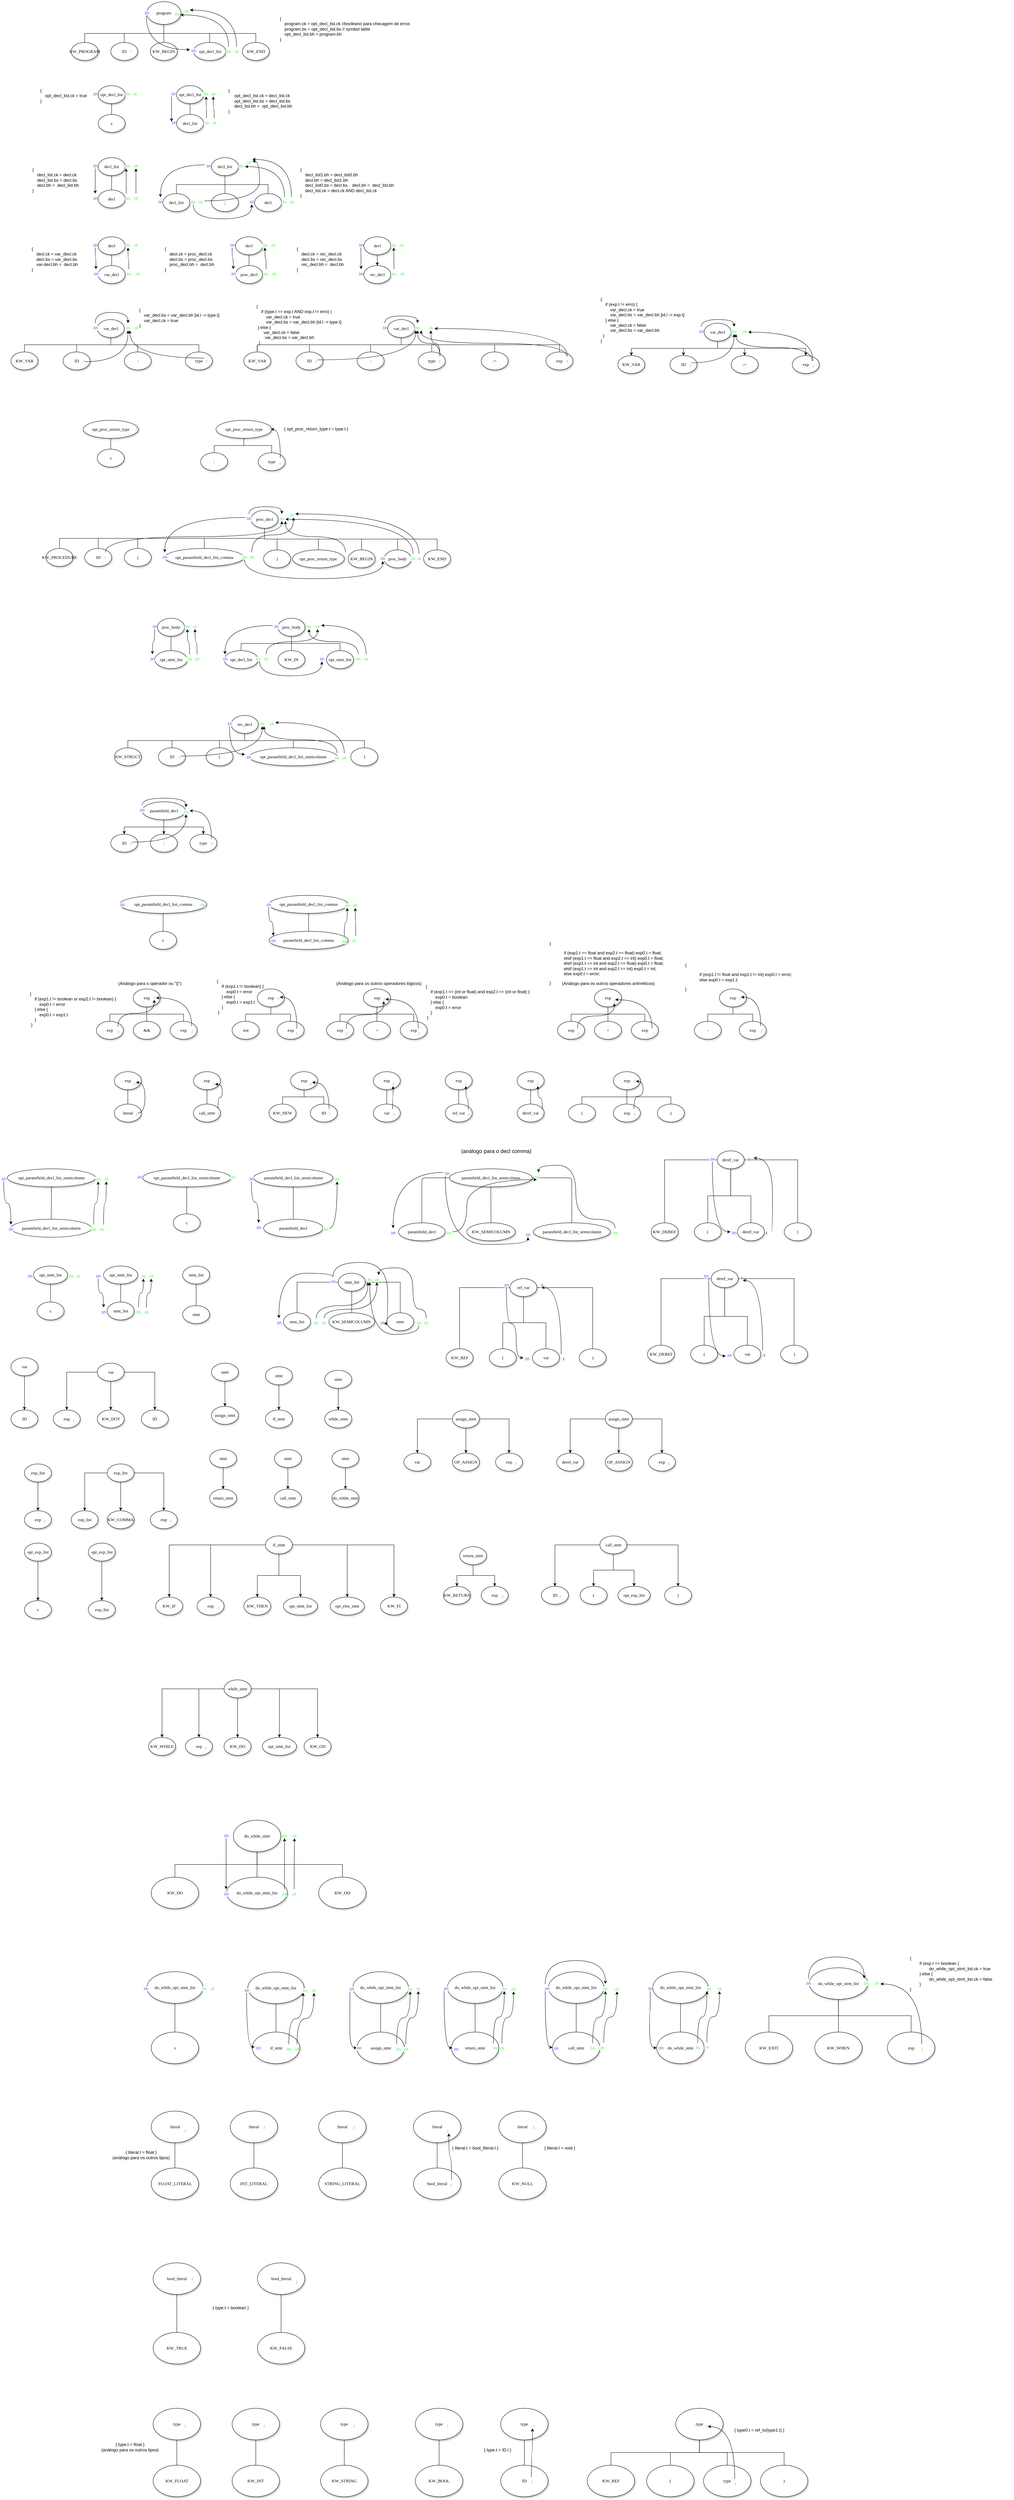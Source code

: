 <mxfile version="27.1.5">
  <diagram name="Page-1" id="42789a77-a242-8287-6e28-9cd8cfd52e62">
    <mxGraphModel dx="860" dy="572" grid="1" gridSize="10" guides="1" tooltips="1" connect="1" arrows="1" fold="1" page="1" pageScale="1" pageWidth="1100" pageHeight="850" background="none" math="0" shadow="0">
      <root>
        <mxCell id="0" />
        <mxCell id="1" parent="0" />
        <mxCell id="ZXX-v3CZGw-HriFd5jeJ-169" style="edgeStyle=orthogonalEdgeStyle;rounded=0;orthogonalLoop=1;jettySize=auto;html=1;exitX=0.5;exitY=1;exitDx=0;exitDy=0;" parent="1" source="1ea317790d2ca983-2" target="ZXX-v3CZGw-HriFd5jeJ-167" edge="1">
          <mxGeometry relative="1" as="geometry" />
        </mxCell>
        <mxCell id="ZXX-v3CZGw-HriFd5jeJ-170" style="edgeStyle=orthogonalEdgeStyle;rounded=0;orthogonalLoop=1;jettySize=auto;html=1;exitX=0.5;exitY=1;exitDx=0;exitDy=0;" parent="1" source="1ea317790d2ca983-2" target="ZXX-v3CZGw-HriFd5jeJ-166" edge="1">
          <mxGeometry relative="1" as="geometry" />
        </mxCell>
        <mxCell id="ZXX-v3CZGw-HriFd5jeJ-171" style="edgeStyle=orthogonalEdgeStyle;rounded=0;orthogonalLoop=1;jettySize=auto;html=1;exitX=0.5;exitY=1;exitDx=0;exitDy=0;" parent="1" source="1ea317790d2ca983-2" target="ZXX-v3CZGw-HriFd5jeJ-168" edge="1">
          <mxGeometry relative="1" as="geometry" />
        </mxCell>
        <mxCell id="1ea317790d2ca983-2" value=" paramfield_decl" style="ellipse;whiteSpace=wrap;html=1;rounded=0;shadow=1;comic=0;labelBackgroundColor=none;strokeWidth=1;fontFamily=Verdana;fontSize=12;align=center;" parent="1" vertex="1">
          <mxGeometry x="417.5" y="2230" width="120" height="50" as="geometry" />
        </mxCell>
        <mxCell id="ZXX-v3CZGw-HriFd5jeJ-63" style="edgeStyle=orthogonalEdgeStyle;rounded=0;orthogonalLoop=1;jettySize=auto;html=1;exitX=0.5;exitY=1;exitDx=0;exitDy=0;endArrow=none;startFill=0;" parent="1" source="1ea317790d2ca983-4" target="ZXX-v3CZGw-HriFd5jeJ-56" edge="1">
          <mxGeometry relative="1" as="geometry" />
        </mxCell>
        <mxCell id="ZXX-v3CZGw-HriFd5jeJ-64" style="edgeStyle=orthogonalEdgeStyle;rounded=0;orthogonalLoop=1;jettySize=auto;html=1;exitX=0.5;exitY=1;exitDx=0;exitDy=0;endArrow=none;startFill=0;" parent="1" source="1ea317790d2ca983-4" target="ZXX-v3CZGw-HriFd5jeJ-57" edge="1">
          <mxGeometry relative="1" as="geometry" />
        </mxCell>
        <mxCell id="ZXX-v3CZGw-HriFd5jeJ-65" style="edgeStyle=orthogonalEdgeStyle;rounded=0;orthogonalLoop=1;jettySize=auto;html=1;exitX=0.5;exitY=1;exitDx=0;exitDy=0;endArrow=none;startFill=0;" parent="1" source="1ea317790d2ca983-4" target="ZXX-v3CZGw-HriFd5jeJ-58" edge="1">
          <mxGeometry relative="1" as="geometry" />
        </mxCell>
        <mxCell id="ZXX-v3CZGw-HriFd5jeJ-66" style="edgeStyle=orthogonalEdgeStyle;rounded=0;orthogonalLoop=1;jettySize=auto;html=1;exitX=0.5;exitY=1;exitDx=0;exitDy=0;endArrow=none;startFill=0;" parent="1" source="1ea317790d2ca983-4" target="ZXX-v3CZGw-HriFd5jeJ-59" edge="1">
          <mxGeometry relative="1" as="geometry" />
        </mxCell>
        <mxCell id="ZXX-v3CZGw-HriFd5jeJ-67" style="edgeStyle=orthogonalEdgeStyle;rounded=0;orthogonalLoop=1;jettySize=auto;html=1;exitX=0.5;exitY=1;exitDx=0;exitDy=0;endArrow=none;startFill=0;" parent="1" source="1ea317790d2ca983-4" target="ZXX-v3CZGw-HriFd5jeJ-60" edge="1">
          <mxGeometry relative="1" as="geometry" />
        </mxCell>
        <mxCell id="1ea317790d2ca983-4" value="program" style="ellipse;whiteSpace=wrap;html=1;rounded=0;shadow=1;comic=0;labelBackgroundColor=none;strokeWidth=1;fontFamily=Verdana;fontSize=12;align=center;" parent="1" vertex="1">
          <mxGeometry x="430" y="6.67" width="95" height="63.33" as="geometry" />
        </mxCell>
        <mxCell id="ZXX-v3CZGw-HriFd5jeJ-161" style="edgeStyle=orthogonalEdgeStyle;rounded=0;orthogonalLoop=1;jettySize=auto;html=1;exitX=0.5;exitY=1;exitDx=0;exitDy=0;endArrow=none;startFill=0;" parent="1" source="1ea317790d2ca983-5" target="ZXX-v3CZGw-HriFd5jeJ-157" edge="1">
          <mxGeometry relative="1" as="geometry" />
        </mxCell>
        <mxCell id="ZXX-v3CZGw-HriFd5jeJ-162" style="edgeStyle=orthogonalEdgeStyle;rounded=0;orthogonalLoop=1;jettySize=auto;html=1;exitX=0.5;exitY=1;exitDx=0;exitDy=0;endArrow=none;startFill=0;" parent="1" source="1ea317790d2ca983-5" target="ZXX-v3CZGw-HriFd5jeJ-159" edge="1">
          <mxGeometry relative="1" as="geometry" />
        </mxCell>
        <mxCell id="ZXX-v3CZGw-HriFd5jeJ-163" style="edgeStyle=orthogonalEdgeStyle;rounded=0;orthogonalLoop=1;jettySize=auto;html=1;exitX=0.5;exitY=1;exitDx=0;exitDy=0;endArrow=none;startFill=0;" parent="1" source="1ea317790d2ca983-5" target="ZXX-v3CZGw-HriFd5jeJ-156" edge="1">
          <mxGeometry relative="1" as="geometry" />
        </mxCell>
        <mxCell id="ZXX-v3CZGw-HriFd5jeJ-164" style="edgeStyle=orthogonalEdgeStyle;rounded=0;orthogonalLoop=1;jettySize=auto;html=1;exitX=0.5;exitY=1;exitDx=0;exitDy=0;endArrow=none;startFill=0;" parent="1" source="1ea317790d2ca983-5" target="ZXX-v3CZGw-HriFd5jeJ-155" edge="1">
          <mxGeometry relative="1" as="geometry" />
        </mxCell>
        <mxCell id="ZXX-v3CZGw-HriFd5jeJ-165" style="edgeStyle=orthogonalEdgeStyle;rounded=0;orthogonalLoop=1;jettySize=auto;html=1;exitX=0.5;exitY=1;exitDx=0;exitDy=0;endArrow=none;startFill=0;" parent="1" source="1ea317790d2ca983-5" target="ZXX-v3CZGw-HriFd5jeJ-158" edge="1">
          <mxGeometry relative="1" as="geometry" />
        </mxCell>
        <mxCell id="1ea317790d2ca983-5" value=" rec_decl" style="ellipse;whiteSpace=wrap;html=1;rounded=0;shadow=1;comic=0;labelBackgroundColor=none;strokeWidth=1;fontFamily=Verdana;fontSize=12;align=center;" parent="1" vertex="1">
          <mxGeometry x="665" y="1990" width="75" height="50" as="geometry" />
        </mxCell>
        <mxCell id="ZXX-v3CZGw-HriFd5jeJ-81" style="edgeStyle=orthogonalEdgeStyle;rounded=0;orthogonalLoop=1;jettySize=auto;html=1;exitX=0.5;exitY=1;exitDx=0;exitDy=0;endArrow=none;startFill=0;" parent="1" source="1ea317790d2ca983-6" target="ZXX-v3CZGw-HriFd5jeJ-74" edge="1">
          <mxGeometry relative="1" as="geometry" />
        </mxCell>
        <mxCell id="1ea317790d2ca983-6" value=" decl_list" style="ellipse;whiteSpace=wrap;html=1;rounded=0;shadow=1;comic=0;labelBackgroundColor=none;strokeWidth=1;fontFamily=Verdana;fontSize=12;align=center;" parent="1" vertex="1">
          <mxGeometry x="295" y="440" width="75" height="50" as="geometry" />
        </mxCell>
        <mxCell id="ZXX-v3CZGw-HriFd5jeJ-94" style="edgeStyle=orthogonalEdgeStyle;rounded=0;orthogonalLoop=1;jettySize=auto;html=1;exitX=0.5;exitY=1;exitDx=0;exitDy=0;endArrow=none;startFill=0;" parent="1" source="1ea317790d2ca983-7" target="ZXX-v3CZGw-HriFd5jeJ-91" edge="1">
          <mxGeometry relative="1" as="geometry" />
        </mxCell>
        <mxCell id="ZXX-v3CZGw-HriFd5jeJ-95" style="edgeStyle=orthogonalEdgeStyle;rounded=0;orthogonalLoop=1;jettySize=auto;html=1;exitX=0.5;exitY=1;exitDx=0;exitDy=0;endArrow=none;startFill=0;" parent="1" source="1ea317790d2ca983-7" target="ZXX-v3CZGw-HriFd5jeJ-92" edge="1">
          <mxGeometry relative="1" as="geometry" />
        </mxCell>
        <mxCell id="ZXX-v3CZGw-HriFd5jeJ-96" style="edgeStyle=orthogonalEdgeStyle;rounded=0;orthogonalLoop=1;jettySize=auto;html=1;exitX=0.5;exitY=1;exitDx=0;exitDy=0;endArrow=none;startFill=0;" parent="1" source="1ea317790d2ca983-7" target="ZXX-v3CZGw-HriFd5jeJ-90" edge="1">
          <mxGeometry relative="1" as="geometry" />
        </mxCell>
        <mxCell id="ZXX-v3CZGw-HriFd5jeJ-97" style="edgeStyle=orthogonalEdgeStyle;rounded=0;orthogonalLoop=1;jettySize=auto;html=1;exitX=0.5;exitY=1;exitDx=0;exitDy=0;endArrow=none;startFill=0;" parent="1" source="1ea317790d2ca983-7" target="ZXX-v3CZGw-HriFd5jeJ-93" edge="1">
          <mxGeometry relative="1" as="geometry" />
        </mxCell>
        <mxCell id="1ea317790d2ca983-7" value=" var_decl" style="ellipse;whiteSpace=wrap;html=1;rounded=0;shadow=1;comic=0;labelBackgroundColor=none;strokeWidth=1;fontFamily=Verdana;fontSize=12;align=center;" parent="1" vertex="1">
          <mxGeometry x="292.5" y="890" width="75" height="50" as="geometry" />
        </mxCell>
        <mxCell id="ZWpXsxyb9gAAwCvWjB7y-7" style="edgeStyle=orthogonalEdgeStyle;rounded=0;orthogonalLoop=1;jettySize=auto;html=1;entryX=0.5;entryY=0;entryDx=0;entryDy=0;endArrow=none;startFill=0;" parent="1" source="1ea317790d2ca983-8" target="ZWpXsxyb9gAAwCvWjB7y-1" edge="1">
          <mxGeometry relative="1" as="geometry" />
        </mxCell>
        <mxCell id="1ea317790d2ca983-8" value=" opt_paramfield_decl_list_semicolumn " style="ellipse;whiteSpace=wrap;html=1;rounded=0;shadow=1;comic=0;labelBackgroundColor=none;strokeWidth=1;fontFamily=Verdana;fontSize=12;align=center;" parent="1" vertex="1">
          <mxGeometry x="42.25" y="3250" width="245.5" height="50" as="geometry" />
        </mxCell>
        <mxCell id="1ea317790d2ca983-9" value="ε" style="ellipse;whiteSpace=wrap;html=1;rounded=0;shadow=1;comic=0;labelBackgroundColor=none;strokeWidth=1;fontFamily=Verdana;fontSize=12;align=center;" parent="1" vertex="1">
          <mxGeometry x="295" y="320" width="75" height="50" as="geometry" />
        </mxCell>
        <mxCell id="ZXX-v3CZGw-HriFd5jeJ-121" style="edgeStyle=orthogonalEdgeStyle;rounded=0;orthogonalLoop=1;jettySize=auto;html=1;exitX=0.5;exitY=1;exitDx=0;exitDy=0;endArrow=none;startFill=0;" parent="1" source="1ea317790d2ca983-10" target="ZXX-v3CZGw-HriFd5jeJ-120" edge="1">
          <mxGeometry relative="1" as="geometry" />
        </mxCell>
        <mxCell id="1ea317790d2ca983-10" value=" opt_proc_return_type" style="ellipse;whiteSpace=wrap;html=1;rounded=0;shadow=1;comic=0;labelBackgroundColor=none;strokeWidth=1;fontFamily=Verdana;fontSize=12;align=center;" parent="1" vertex="1">
          <mxGeometry x="253.13" y="1170" width="153.75" height="50" as="geometry" />
        </mxCell>
        <mxCell id="ZXX-v3CZGw-HriFd5jeJ-151" style="edgeStyle=orthogonalEdgeStyle;rounded=0;orthogonalLoop=1;jettySize=auto;html=1;exitX=0.5;exitY=1;exitDx=0;exitDy=0;endArrow=none;startFill=0;" parent="1" source="1ea317790d2ca983-11" target="ZXX-v3CZGw-HriFd5jeJ-146" edge="1">
          <mxGeometry relative="1" as="geometry" />
        </mxCell>
        <mxCell id="1ea317790d2ca983-11" value=" proc_body" style="ellipse;whiteSpace=wrap;html=1;rounded=0;shadow=1;comic=0;labelBackgroundColor=none;strokeWidth=1;fontFamily=Verdana;fontSize=12;align=center;" parent="1" vertex="1">
          <mxGeometry x="460" y="1720" width="75" height="50" as="geometry" />
        </mxCell>
        <mxCell id="ZWpXsxyb9gAAwCvWjB7y-34" style="edgeStyle=orthogonalEdgeStyle;rounded=0;orthogonalLoop=1;jettySize=auto;html=1;entryX=0.5;entryY=0;entryDx=0;entryDy=0;endArrow=none;startFill=0;" parent="1" source="ZXX-v3CZGw-HriFd5jeJ-8" target="ZWpXsxyb9gAAwCvWjB7y-32" edge="1">
          <mxGeometry relative="1" as="geometry">
            <mxPoint x="162.5" y="3620" as="targetPoint" />
          </mxGeometry>
        </mxCell>
        <mxCell id="ZXX-v3CZGw-HriFd5jeJ-8" value=" opt_stmt_list" style="ellipse;whiteSpace=wrap;html=1;rounded=0;shadow=1;comic=0;labelBackgroundColor=none;strokeWidth=1;fontFamily=Verdana;fontSize=12;align=center;" parent="1" vertex="1">
          <mxGeometry x="115" y="3520" width="95" height="50" as="geometry" />
        </mxCell>
        <mxCell id="ZXX-v3CZGw-HriFd5jeJ-137" style="edgeStyle=orthogonalEdgeStyle;rounded=0;orthogonalLoop=1;jettySize=auto;html=1;exitX=0.5;exitY=1;exitDx=0;exitDy=0;endArrow=none;startFill=0;" parent="1" source="ZXX-v3CZGw-HriFd5jeJ-12" target="ZXX-v3CZGw-HriFd5jeJ-135" edge="1">
          <mxGeometry relative="1" as="geometry" />
        </mxCell>
        <mxCell id="ZXX-v3CZGw-HriFd5jeJ-138" style="edgeStyle=orthogonalEdgeStyle;rounded=0;orthogonalLoop=1;jettySize=auto;html=1;exitX=0.5;exitY=1;exitDx=0;exitDy=0;endArrow=none;startFill=0;" parent="1" source="ZXX-v3CZGw-HriFd5jeJ-12" target="ZXX-v3CZGw-HriFd5jeJ-128" edge="1">
          <mxGeometry relative="1" as="geometry" />
        </mxCell>
        <mxCell id="ZXX-v3CZGw-HriFd5jeJ-139" style="edgeStyle=orthogonalEdgeStyle;rounded=0;orthogonalLoop=1;jettySize=auto;html=1;exitX=0.5;exitY=1;exitDx=0;exitDy=0;endArrow=none;startFill=0;" parent="1" source="ZXX-v3CZGw-HriFd5jeJ-12" target="ZXX-v3CZGw-HriFd5jeJ-134" edge="1">
          <mxGeometry relative="1" as="geometry" />
        </mxCell>
        <mxCell id="ZXX-v3CZGw-HriFd5jeJ-140" style="edgeStyle=orthogonalEdgeStyle;rounded=0;orthogonalLoop=1;jettySize=auto;html=1;exitX=0.5;exitY=1;exitDx=0;exitDy=0;endArrow=none;startFill=0;" parent="1" source="ZXX-v3CZGw-HriFd5jeJ-12" target="ZXX-v3CZGw-HriFd5jeJ-127" edge="1">
          <mxGeometry relative="1" as="geometry" />
        </mxCell>
        <mxCell id="ZXX-v3CZGw-HriFd5jeJ-141" style="edgeStyle=orthogonalEdgeStyle;rounded=0;orthogonalLoop=1;jettySize=auto;html=1;exitX=0.5;exitY=1;exitDx=0;exitDy=0;endArrow=none;startFill=0;" parent="1" source="ZXX-v3CZGw-HriFd5jeJ-12" target="ZXX-v3CZGw-HriFd5jeJ-133" edge="1">
          <mxGeometry relative="1" as="geometry" />
        </mxCell>
        <mxCell id="ZXX-v3CZGw-HriFd5jeJ-142" style="edgeStyle=orthogonalEdgeStyle;rounded=0;orthogonalLoop=1;jettySize=auto;html=1;exitX=0.5;exitY=1;exitDx=0;exitDy=0;endArrow=none;startFill=0;" parent="1" source="ZXX-v3CZGw-HriFd5jeJ-12" target="ZXX-v3CZGw-HriFd5jeJ-129" edge="1">
          <mxGeometry relative="1" as="geometry" />
        </mxCell>
        <mxCell id="ZXX-v3CZGw-HriFd5jeJ-143" style="edgeStyle=orthogonalEdgeStyle;rounded=0;orthogonalLoop=1;jettySize=auto;html=1;exitX=0.5;exitY=1;exitDx=0;exitDy=0;endArrow=none;startFill=0;" parent="1" source="ZXX-v3CZGw-HriFd5jeJ-12" target="ZXX-v3CZGw-HriFd5jeJ-130" edge="1">
          <mxGeometry relative="1" as="geometry" />
        </mxCell>
        <mxCell id="ZXX-v3CZGw-HriFd5jeJ-144" style="edgeStyle=orthogonalEdgeStyle;rounded=0;orthogonalLoop=1;jettySize=auto;html=1;exitX=0.5;exitY=1;exitDx=0;exitDy=0;endArrow=none;startFill=0;" parent="1" source="ZXX-v3CZGw-HriFd5jeJ-12" target="ZXX-v3CZGw-HriFd5jeJ-132" edge="1">
          <mxGeometry relative="1" as="geometry" />
        </mxCell>
        <mxCell id="ZXX-v3CZGw-HriFd5jeJ-145" style="edgeStyle=orthogonalEdgeStyle;rounded=0;orthogonalLoop=1;jettySize=auto;html=1;exitX=0.5;exitY=1;exitDx=0;exitDy=0;endArrow=none;startFill=0;" parent="1" source="ZXX-v3CZGw-HriFd5jeJ-12" target="ZXX-v3CZGw-HriFd5jeJ-131" edge="1">
          <mxGeometry relative="1" as="geometry" />
        </mxCell>
        <mxCell id="ZXX-v3CZGw-HriFd5jeJ-12" value=" proc_decl" style="ellipse;whiteSpace=wrap;html=1;rounded=0;shadow=1;comic=0;labelBackgroundColor=none;strokeWidth=1;fontFamily=Verdana;fontSize=12;align=center;" parent="1" vertex="1">
          <mxGeometry x="720" y="1420" width="75" height="50" as="geometry" />
        </mxCell>
        <mxCell id="ZXX-v3CZGw-HriFd5jeJ-173" style="edgeStyle=orthogonalEdgeStyle;rounded=0;orthogonalLoop=1;jettySize=auto;html=1;exitX=0.5;exitY=1;exitDx=0;exitDy=0;endArrow=none;startFill=0;" parent="1" source="ZXX-v3CZGw-HriFd5jeJ-14" target="ZXX-v3CZGw-HriFd5jeJ-172" edge="1">
          <mxGeometry relative="1" as="geometry" />
        </mxCell>
        <mxCell id="ZXX-v3CZGw-HriFd5jeJ-14" value=" opt_paramfield_decl_list_comma" style="ellipse;whiteSpace=wrap;html=1;rounded=0;shadow=1;comic=0;labelBackgroundColor=none;strokeWidth=1;fontFamily=Verdana;fontSize=12;align=center;" parent="1" vertex="1">
          <mxGeometry x="354.5" y="2490" width="242" height="50" as="geometry" />
        </mxCell>
        <mxCell id="ZWpXsxyb9gAAwCvWjB7y-78" style="edgeStyle=orthogonalEdgeStyle;rounded=0;orthogonalLoop=1;jettySize=auto;html=1;" parent="1" source="ZXX-v3CZGw-HriFd5jeJ-16" target="ZWpXsxyb9gAAwCvWjB7y-74" edge="1">
          <mxGeometry relative="1" as="geometry" />
        </mxCell>
        <mxCell id="ZXX-v3CZGw-HriFd5jeJ-16" value=" var" style="ellipse;whiteSpace=wrap;html=1;rounded=0;shadow=1;comic=0;labelBackgroundColor=none;strokeWidth=1;fontFamily=Verdana;fontSize=12;align=center;" parent="1" vertex="1">
          <mxGeometry x="52.5" y="3775" width="75" height="50" as="geometry" />
        </mxCell>
        <mxCell id="Opo9EoXG69oaY7-Oztma-10" style="edgeStyle=orthogonalEdgeStyle;rounded=0;orthogonalLoop=1;jettySize=auto;html=1;exitX=0.5;exitY=1;exitDx=0;exitDy=0;endArrow=none;startFill=0;" parent="1" source="ZXX-v3CZGw-HriFd5jeJ-18" target="Opo9EoXG69oaY7-Oztma-1" edge="1">
          <mxGeometry relative="1" as="geometry" />
        </mxCell>
        <mxCell id="Opo9EoXG69oaY7-Oztma-11" style="edgeStyle=orthogonalEdgeStyle;rounded=0;orthogonalLoop=1;jettySize=auto;html=1;exitX=0.5;exitY=1;exitDx=0;exitDy=0;endArrow=none;startFill=0;" parent="1" source="ZXX-v3CZGw-HriFd5jeJ-18" target="Opo9EoXG69oaY7-Oztma-7" edge="1">
          <mxGeometry relative="1" as="geometry" />
        </mxCell>
        <mxCell id="Opo9EoXG69oaY7-Oztma-13" style="edgeStyle=orthogonalEdgeStyle;rounded=0;orthogonalLoop=1;jettySize=auto;html=1;exitX=0.5;exitY=1;exitDx=0;exitDy=0;endArrow=none;startFill=0;" parent="1" source="ZXX-v3CZGw-HriFd5jeJ-18" target="Opo9EoXG69oaY7-Oztma-8" edge="1">
          <mxGeometry relative="1" as="geometry" />
        </mxCell>
        <mxCell id="ZXX-v3CZGw-HriFd5jeJ-18" value=" exp" style="ellipse;whiteSpace=wrap;html=1;rounded=0;shadow=1;comic=0;labelBackgroundColor=none;strokeWidth=1;fontFamily=Verdana;fontSize=12;align=center;" parent="1" vertex="1">
          <mxGeometry x="392.5" y="2750" width="75" height="50" as="geometry" />
        </mxCell>
        <mxCell id="ZWpXsxyb9gAAwCvWjB7y-19" style="edgeStyle=orthogonalEdgeStyle;rounded=0;orthogonalLoop=1;jettySize=auto;html=1;curved=0;endArrow=none;startFill=0;" parent="1" source="ZXX-v3CZGw-HriFd5jeJ-21" target="ZWpXsxyb9gAAwCvWjB7y-13" edge="1">
          <mxGeometry relative="1" as="geometry" />
        </mxCell>
        <mxCell id="ZXX-v3CZGw-HriFd5jeJ-21" value=" paramfield_decl_list_semicolumn" style="ellipse;whiteSpace=wrap;html=1;rounded=0;shadow=1;comic=0;labelBackgroundColor=none;strokeWidth=1;fontFamily=Verdana;fontSize=12;align=center;" parent="1" vertex="1">
          <mxGeometry x="727.5" y="3250" width="220" height="50" as="geometry" />
        </mxCell>
        <mxCell id="ZWpXsxyb9gAAwCvWjB7y-39" style="edgeStyle=orthogonalEdgeStyle;rounded=0;orthogonalLoop=1;jettySize=auto;html=1;entryX=0.5;entryY=0;entryDx=0;entryDy=0;endArrow=none;startFill=0;" parent="1" source="ZXX-v3CZGw-HriFd5jeJ-23" target="ZWpXsxyb9gAAwCvWjB7y-38" edge="1">
          <mxGeometry relative="1" as="geometry" />
        </mxCell>
        <mxCell id="ZXX-v3CZGw-HriFd5jeJ-23" value=" stmt_list" style="ellipse;whiteSpace=wrap;html=1;rounded=0;shadow=1;comic=0;labelBackgroundColor=none;strokeWidth=1;fontFamily=Verdana;fontSize=12;align=center;" parent="1" vertex="1">
          <mxGeometry x="530" y="3520" width="75" height="50" as="geometry" />
        </mxCell>
        <mxCell id="ZWpXsxyb9gAAwCvWjB7y-51" style="edgeStyle=orthogonalEdgeStyle;rounded=0;orthogonalLoop=1;jettySize=auto;html=1;endArrow=none;startFill=0;" parent="1" source="ZXX-v3CZGw-HriFd5jeJ-25" target="ZWpXsxyb9gAAwCvWjB7y-48" edge="1">
          <mxGeometry relative="1" as="geometry" />
        </mxCell>
        <mxCell id="ZWpXsxyb9gAAwCvWjB7y-52" style="edgeStyle=orthogonalEdgeStyle;rounded=0;orthogonalLoop=1;jettySize=auto;html=1;endArrow=none;startFill=0;" parent="1" source="ZXX-v3CZGw-HriFd5jeJ-25" target="ZWpXsxyb9gAAwCvWjB7y-49" edge="1">
          <mxGeometry relative="1" as="geometry" />
        </mxCell>
        <mxCell id="ZWpXsxyb9gAAwCvWjB7y-53" style="edgeStyle=orthogonalEdgeStyle;rounded=0;orthogonalLoop=1;jettySize=auto;html=1;entryX=0.5;entryY=0;entryDx=0;entryDy=0;endArrow=none;startFill=0;" parent="1" source="ZXX-v3CZGw-HriFd5jeJ-25" target="ZWpXsxyb9gAAwCvWjB7y-47" edge="1">
          <mxGeometry relative="1" as="geometry" />
        </mxCell>
        <mxCell id="ZWpXsxyb9gAAwCvWjB7y-54" style="edgeStyle=orthogonalEdgeStyle;rounded=0;orthogonalLoop=1;jettySize=auto;html=1;entryX=0.5;entryY=0;entryDx=0;entryDy=0;endArrow=none;startFill=0;" parent="1" source="ZXX-v3CZGw-HriFd5jeJ-25" target="ZWpXsxyb9gAAwCvWjB7y-50" edge="1">
          <mxGeometry relative="1" as="geometry" />
        </mxCell>
        <mxCell id="ZXX-v3CZGw-HriFd5jeJ-25" value=" ref_var" style="ellipse;whiteSpace=wrap;html=1;rounded=0;shadow=1;comic=0;labelBackgroundColor=none;strokeWidth=1;fontFamily=Verdana;fontSize=12;align=center;" parent="1" vertex="1">
          <mxGeometry x="1440" y="3555" width="75" height="50" as="geometry" />
        </mxCell>
        <mxCell id="ZWpXsxyb9gAAwCvWjB7y-123" style="edgeStyle=orthogonalEdgeStyle;rounded=0;orthogonalLoop=1;jettySize=auto;html=1;" parent="1" source="ZXX-v3CZGw-HriFd5jeJ-32" target="ZWpXsxyb9gAAwCvWjB7y-122" edge="1">
          <mxGeometry relative="1" as="geometry" />
        </mxCell>
        <mxCell id="ZXX-v3CZGw-HriFd5jeJ-32" value=" opt_exp_list" style="ellipse;whiteSpace=wrap;html=1;rounded=0;shadow=1;comic=0;labelBackgroundColor=none;strokeWidth=1;fontFamily=Verdana;fontSize=12;align=center;" parent="1" vertex="1">
          <mxGeometry x="267.5" y="4290" width="75" height="50" as="geometry" />
        </mxCell>
        <mxCell id="ZWpXsxyb9gAAwCvWjB7y-114" style="edgeStyle=orthogonalEdgeStyle;rounded=0;orthogonalLoop=1;jettySize=auto;html=1;" parent="1" source="ZXX-v3CZGw-HriFd5jeJ-38" target="ZWpXsxyb9gAAwCvWjB7y-113" edge="1">
          <mxGeometry relative="1" as="geometry" />
        </mxCell>
        <mxCell id="ZXX-v3CZGw-HriFd5jeJ-38" value=" exp_list" style="ellipse;whiteSpace=wrap;html=1;rounded=0;shadow=1;comic=0;labelBackgroundColor=none;strokeWidth=1;fontFamily=Verdana;fontSize=12;align=center;" parent="1" vertex="1">
          <mxGeometry x="90" y="4070" width="75" height="50" as="geometry" />
        </mxCell>
        <mxCell id="ZWpXsxyb9gAAwCvWjB7y-84" style="edgeStyle=orthogonalEdgeStyle;rounded=0;orthogonalLoop=1;jettySize=auto;html=1;" parent="1" source="ZXX-v3CZGw-HriFd5jeJ-40" target="ZWpXsxyb9gAAwCvWjB7y-83" edge="1">
          <mxGeometry relative="1" as="geometry">
            <mxPoint x="647.5" y="3920" as="targetPoint" />
          </mxGeometry>
        </mxCell>
        <mxCell id="ZXX-v3CZGw-HriFd5jeJ-40" value=" stmt" style="ellipse;whiteSpace=wrap;html=1;rounded=0;shadow=1;comic=0;labelBackgroundColor=none;strokeWidth=1;fontFamily=Verdana;fontSize=12;align=center;" parent="1" vertex="1">
          <mxGeometry x="610" y="3790" width="75" height="50" as="geometry" />
        </mxCell>
        <mxCell id="ZWpXsxyb9gAAwCvWjB7y-158" style="edgeStyle=orthogonalEdgeStyle;rounded=0;orthogonalLoop=1;jettySize=auto;html=1;" parent="1" source="ZXX-v3CZGw-HriFd5jeJ-43" target="ZWpXsxyb9gAAwCvWjB7y-155" edge="1">
          <mxGeometry relative="1" as="geometry" />
        </mxCell>
        <mxCell id="ZWpXsxyb9gAAwCvWjB7y-159" style="edgeStyle=orthogonalEdgeStyle;rounded=0;orthogonalLoop=1;jettySize=auto;html=1;" parent="1" source="ZXX-v3CZGw-HriFd5jeJ-43" target="ZWpXsxyb9gAAwCvWjB7y-156" edge="1">
          <mxGeometry relative="1" as="geometry" />
        </mxCell>
        <mxCell id="ZWpXsxyb9gAAwCvWjB7y-160" style="edgeStyle=orthogonalEdgeStyle;rounded=0;orthogonalLoop=1;jettySize=auto;html=1;" parent="1" source="ZXX-v3CZGw-HriFd5jeJ-43" target="ZWpXsxyb9gAAwCvWjB7y-157" edge="1">
          <mxGeometry relative="1" as="geometry" />
        </mxCell>
        <mxCell id="ZWpXsxyb9gAAwCvWjB7y-161" style="edgeStyle=orthogonalEdgeStyle;rounded=0;orthogonalLoop=1;jettySize=auto;html=1;" parent="1" source="ZXX-v3CZGw-HriFd5jeJ-43" target="ZWpXsxyb9gAAwCvWjB7y-153" edge="1">
          <mxGeometry relative="1" as="geometry" />
        </mxCell>
        <mxCell id="ZWpXsxyb9gAAwCvWjB7y-162" style="edgeStyle=orthogonalEdgeStyle;rounded=0;orthogonalLoop=1;jettySize=auto;html=1;" parent="1" source="ZXX-v3CZGw-HriFd5jeJ-43" target="ZWpXsxyb9gAAwCvWjB7y-154" edge="1">
          <mxGeometry relative="1" as="geometry" />
        </mxCell>
        <mxCell id="ZXX-v3CZGw-HriFd5jeJ-43" value=" while_stmt" style="ellipse;whiteSpace=wrap;html=1;rounded=0;shadow=1;comic=0;labelBackgroundColor=none;strokeWidth=1;fontFamily=Verdana;fontSize=12;align=center;" parent="1" vertex="1">
          <mxGeometry x="645" y="4670" width="75" height="50" as="geometry" />
        </mxCell>
        <mxCell id="ZWpXsxyb9gAAwCvWjB7y-103" style="edgeStyle=orthogonalEdgeStyle;rounded=0;orthogonalLoop=1;jettySize=auto;html=1;" parent="1" source="ZXX-v3CZGw-HriFd5jeJ-47" target="ZWpXsxyb9gAAwCvWjB7y-101" edge="1">
          <mxGeometry relative="1" as="geometry" />
        </mxCell>
        <mxCell id="ZWpXsxyb9gAAwCvWjB7y-104" style="edgeStyle=orthogonalEdgeStyle;rounded=0;orthogonalLoop=1;jettySize=auto;html=1;entryX=0.5;entryY=0;entryDx=0;entryDy=0;" parent="1" source="ZXX-v3CZGw-HriFd5jeJ-47" target="ZWpXsxyb9gAAwCvWjB7y-100" edge="1">
          <mxGeometry relative="1" as="geometry" />
        </mxCell>
        <mxCell id="ZWpXsxyb9gAAwCvWjB7y-105" style="edgeStyle=orthogonalEdgeStyle;rounded=0;orthogonalLoop=1;jettySize=auto;html=1;entryX=0.5;entryY=0;entryDx=0;entryDy=0;" parent="1" source="ZXX-v3CZGw-HriFd5jeJ-47" target="ZWpXsxyb9gAAwCvWjB7y-102" edge="1">
          <mxGeometry relative="1" as="geometry" />
        </mxCell>
        <mxCell id="ZXX-v3CZGw-HriFd5jeJ-47" value=" assign_stmt" style="ellipse;whiteSpace=wrap;html=1;rounded=0;shadow=1;comic=0;labelBackgroundColor=none;strokeWidth=1;fontFamily=Verdana;fontSize=12;align=center;" parent="1" vertex="1">
          <mxGeometry x="1280" y="3920" width="75" height="50" as="geometry" />
        </mxCell>
        <mxCell id="ZWpXsxyb9gAAwCvWjB7y-135" style="edgeStyle=orthogonalEdgeStyle;rounded=0;orthogonalLoop=1;jettySize=auto;html=1;" parent="1" source="ZXX-v3CZGw-HriFd5jeJ-49" target="ZWpXsxyb9gAAwCvWjB7y-128" edge="1">
          <mxGeometry relative="1" as="geometry" />
        </mxCell>
        <mxCell id="ZWpXsxyb9gAAwCvWjB7y-136" style="edgeStyle=orthogonalEdgeStyle;rounded=0;orthogonalLoop=1;jettySize=auto;html=1;" parent="1" source="ZXX-v3CZGw-HriFd5jeJ-49" target="ZWpXsxyb9gAAwCvWjB7y-127" edge="1">
          <mxGeometry relative="1" as="geometry" />
        </mxCell>
        <mxCell id="ZWpXsxyb9gAAwCvWjB7y-137" style="edgeStyle=orthogonalEdgeStyle;rounded=0;orthogonalLoop=1;jettySize=auto;html=1;" parent="1" source="ZXX-v3CZGw-HriFd5jeJ-49" target="ZWpXsxyb9gAAwCvWjB7y-130" edge="1">
          <mxGeometry relative="1" as="geometry" />
        </mxCell>
        <mxCell id="ZWpXsxyb9gAAwCvWjB7y-138" style="edgeStyle=orthogonalEdgeStyle;rounded=0;orthogonalLoop=1;jettySize=auto;html=1;" parent="1" source="ZXX-v3CZGw-HriFd5jeJ-49" target="ZWpXsxyb9gAAwCvWjB7y-131" edge="1">
          <mxGeometry relative="1" as="geometry" />
        </mxCell>
        <mxCell id="ZWpXsxyb9gAAwCvWjB7y-139" style="edgeStyle=orthogonalEdgeStyle;rounded=0;orthogonalLoop=1;jettySize=auto;html=1;" parent="1" source="ZXX-v3CZGw-HriFd5jeJ-49" target="ZWpXsxyb9gAAwCvWjB7y-132" edge="1">
          <mxGeometry relative="1" as="geometry" />
        </mxCell>
        <mxCell id="ZWpXsxyb9gAAwCvWjB7y-140" style="edgeStyle=orthogonalEdgeStyle;rounded=0;orthogonalLoop=1;jettySize=auto;html=1;" parent="1" source="ZXX-v3CZGw-HriFd5jeJ-49" target="ZWpXsxyb9gAAwCvWjB7y-129" edge="1">
          <mxGeometry relative="1" as="geometry" />
        </mxCell>
        <mxCell id="ZXX-v3CZGw-HriFd5jeJ-49" value=" if_stmt" style="ellipse;whiteSpace=wrap;html=1;rounded=0;shadow=1;comic=0;labelBackgroundColor=none;strokeWidth=1;fontFamily=Verdana;fontSize=12;align=center;" parent="1" vertex="1">
          <mxGeometry x="760" y="4270" width="75" height="50" as="geometry" />
        </mxCell>
        <mxCell id="ZWpXsxyb9gAAwCvWjB7y-143" style="edgeStyle=orthogonalEdgeStyle;rounded=0;orthogonalLoop=1;jettySize=auto;html=1;" parent="1" source="ZXX-v3CZGw-HriFd5jeJ-50" target="ZWpXsxyb9gAAwCvWjB7y-141" edge="1">
          <mxGeometry relative="1" as="geometry" />
        </mxCell>
        <mxCell id="ZWpXsxyb9gAAwCvWjB7y-144" style="edgeStyle=orthogonalEdgeStyle;rounded=0;orthogonalLoop=1;jettySize=auto;html=1;" parent="1" source="ZXX-v3CZGw-HriFd5jeJ-50" target="ZWpXsxyb9gAAwCvWjB7y-142" edge="1">
          <mxGeometry relative="1" as="geometry" />
        </mxCell>
        <mxCell id="ZXX-v3CZGw-HriFd5jeJ-50" value=" return_stmt" style="ellipse;whiteSpace=wrap;html=1;rounded=0;shadow=1;comic=0;labelBackgroundColor=none;strokeWidth=1;fontFamily=Verdana;fontSize=12;align=center;" parent="1" vertex="1">
          <mxGeometry x="1300" y="4300" width="75" height="50" as="geometry" />
        </mxCell>
        <mxCell id="ZXX-v3CZGw-HriFd5jeJ-87" style="edgeStyle=orthogonalEdgeStyle;rounded=0;orthogonalLoop=1;jettySize=auto;html=1;exitX=0.5;exitY=1;exitDx=0;exitDy=0;endArrow=none;startFill=0;" parent="1" source="ZXX-v3CZGw-HriFd5jeJ-51" target="ZXX-v3CZGw-HriFd5jeJ-84" edge="1">
          <mxGeometry relative="1" as="geometry" />
        </mxCell>
        <mxCell id="ZXX-v3CZGw-HriFd5jeJ-51" value=" decl" style="ellipse;whiteSpace=wrap;html=1;rounded=0;shadow=1;comic=0;labelBackgroundColor=none;strokeWidth=1;fontFamily=Verdana;fontSize=12;align=center;" parent="1" vertex="1">
          <mxGeometry x="295" y="660" width="75" height="50" as="geometry" />
        </mxCell>
        <mxCell id="ZWpXsxyb9gAAwCvWjB7y-149" style="edgeStyle=orthogonalEdgeStyle;rounded=0;orthogonalLoop=1;jettySize=auto;html=1;" parent="1" source="ZXX-v3CZGw-HriFd5jeJ-54" target="ZWpXsxyb9gAAwCvWjB7y-146" edge="1">
          <mxGeometry relative="1" as="geometry" />
        </mxCell>
        <mxCell id="ZWpXsxyb9gAAwCvWjB7y-150" style="edgeStyle=orthogonalEdgeStyle;rounded=0;orthogonalLoop=1;jettySize=auto;html=1;" parent="1" source="ZXX-v3CZGw-HriFd5jeJ-54" target="ZWpXsxyb9gAAwCvWjB7y-147" edge="1">
          <mxGeometry relative="1" as="geometry" />
        </mxCell>
        <mxCell id="ZWpXsxyb9gAAwCvWjB7y-151" style="edgeStyle=orthogonalEdgeStyle;rounded=0;orthogonalLoop=1;jettySize=auto;html=1;" parent="1" source="ZXX-v3CZGw-HriFd5jeJ-54" target="ZWpXsxyb9gAAwCvWjB7y-148" edge="1">
          <mxGeometry relative="1" as="geometry" />
        </mxCell>
        <mxCell id="ZWpXsxyb9gAAwCvWjB7y-152" style="edgeStyle=orthogonalEdgeStyle;rounded=0;orthogonalLoop=1;jettySize=auto;html=1;" parent="1" source="ZXX-v3CZGw-HriFd5jeJ-54" target="ZWpXsxyb9gAAwCvWjB7y-145" edge="1">
          <mxGeometry relative="1" as="geometry" />
        </mxCell>
        <mxCell id="ZXX-v3CZGw-HriFd5jeJ-54" value=" call_stmt" style="ellipse;whiteSpace=wrap;html=1;rounded=0;shadow=1;comic=0;labelBackgroundColor=none;strokeWidth=1;fontFamily=Verdana;fontSize=12;align=center;" parent="1" vertex="1">
          <mxGeometry x="1690" y="4270" width="75" height="50" as="geometry" />
        </mxCell>
        <mxCell id="ZXX-v3CZGw-HriFd5jeJ-56" value="KW_PROGRAM" style="ellipse;whiteSpace=wrap;html=1;rounded=0;shadow=1;comic=0;labelBackgroundColor=none;strokeWidth=1;fontFamily=Verdana;fontSize=12;align=center;" parent="1" vertex="1">
          <mxGeometry x="220" y="120" width="75" height="50" as="geometry" />
        </mxCell>
        <mxCell id="ZXX-v3CZGw-HriFd5jeJ-57" value="ID" style="ellipse;whiteSpace=wrap;html=1;rounded=0;shadow=1;comic=0;labelBackgroundColor=none;strokeWidth=1;fontFamily=Verdana;fontSize=12;align=center;" parent="1" vertex="1">
          <mxGeometry x="330" y="120" width="75" height="50" as="geometry" />
        </mxCell>
        <mxCell id="ZXX-v3CZGw-HriFd5jeJ-58" value="KW_BEGIN" style="ellipse;whiteSpace=wrap;html=1;rounded=0;shadow=1;comic=0;labelBackgroundColor=none;strokeWidth=1;fontFamily=Verdana;fontSize=12;align=center;" parent="1" vertex="1">
          <mxGeometry x="440" y="120" width="75" height="50" as="geometry" />
        </mxCell>
        <mxCell id="ZXX-v3CZGw-HriFd5jeJ-59" value="&amp;nbsp;opt_decl_list" style="ellipse;whiteSpace=wrap;html=1;rounded=0;shadow=1;comic=0;labelBackgroundColor=none;strokeWidth=1;fontFamily=Verdana;fontSize=12;align=center;" parent="1" vertex="1">
          <mxGeometry x="560" y="120" width="90" height="50" as="geometry" />
        </mxCell>
        <mxCell id="ZXX-v3CZGw-HriFd5jeJ-60" value="KW_END" style="ellipse;whiteSpace=wrap;html=1;rounded=0;shadow=1;comic=0;labelBackgroundColor=none;strokeWidth=1;fontFamily=Verdana;fontSize=12;align=center;" parent="1" vertex="1">
          <mxGeometry x="695.81" y="120" width="75" height="50" as="geometry" />
        </mxCell>
        <mxCell id="ZXX-v3CZGw-HriFd5jeJ-72" style="edgeStyle=orthogonalEdgeStyle;rounded=0;orthogonalLoop=1;jettySize=auto;html=1;exitX=0.5;exitY=1;exitDx=0;exitDy=0;endArrow=none;startFill=0;" parent="1" source="ZXX-v3CZGw-HriFd5jeJ-68" target="ZXX-v3CZGw-HriFd5jeJ-69" edge="1">
          <mxGeometry relative="1" as="geometry" />
        </mxCell>
        <mxCell id="ZXX-v3CZGw-HriFd5jeJ-68" value=" opt_decl_list" style="ellipse;whiteSpace=wrap;html=1;rounded=0;shadow=1;comic=0;labelBackgroundColor=none;strokeWidth=1;fontFamily=Verdana;fontSize=12;align=center;" parent="1" vertex="1">
          <mxGeometry x="513" y="240" width="75" height="50" as="geometry" />
        </mxCell>
        <mxCell id="ZXX-v3CZGw-HriFd5jeJ-69" value=" decl_list" style="ellipse;whiteSpace=wrap;html=1;rounded=0;shadow=1;comic=0;labelBackgroundColor=none;strokeWidth=1;fontFamily=Verdana;fontSize=12;align=center;" parent="1" vertex="1">
          <mxGeometry x="513" y="320" width="75" height="50" as="geometry" />
        </mxCell>
        <mxCell id="ZXX-v3CZGw-HriFd5jeJ-71" style="edgeStyle=orthogonalEdgeStyle;rounded=0;orthogonalLoop=1;jettySize=auto;html=1;exitX=0.5;exitY=1;exitDx=0;exitDy=0;endArrow=none;startFill=0;" parent="1" source="ZXX-v3CZGw-HriFd5jeJ-70" target="1ea317790d2ca983-9" edge="1">
          <mxGeometry relative="1" as="geometry" />
        </mxCell>
        <mxCell id="ZXX-v3CZGw-HriFd5jeJ-70" value=" opt_decl_list" style="ellipse;whiteSpace=wrap;html=1;rounded=0;shadow=1;comic=0;labelBackgroundColor=none;strokeWidth=1;fontFamily=Verdana;fontSize=12;align=center;" parent="1" vertex="1">
          <mxGeometry x="295" y="240" width="75" height="50" as="geometry" />
        </mxCell>
        <mxCell id="ZXX-v3CZGw-HriFd5jeJ-78" style="edgeStyle=orthogonalEdgeStyle;rounded=0;orthogonalLoop=1;jettySize=auto;html=1;exitX=0.5;exitY=1;exitDx=0;exitDy=0;endArrow=none;startFill=0;" parent="1" source="ZXX-v3CZGw-HriFd5jeJ-73" target="ZXX-v3CZGw-HriFd5jeJ-76" edge="1">
          <mxGeometry relative="1" as="geometry" />
        </mxCell>
        <mxCell id="ZXX-v3CZGw-HriFd5jeJ-79" style="edgeStyle=orthogonalEdgeStyle;rounded=0;orthogonalLoop=1;jettySize=auto;html=1;exitX=0.5;exitY=1;exitDx=0;exitDy=0;endArrow=none;startFill=0;" parent="1" source="ZXX-v3CZGw-HriFd5jeJ-73" target="ZXX-v3CZGw-HriFd5jeJ-75" edge="1">
          <mxGeometry relative="1" as="geometry" />
        </mxCell>
        <mxCell id="ZXX-v3CZGw-HriFd5jeJ-80" style="edgeStyle=orthogonalEdgeStyle;rounded=0;orthogonalLoop=1;jettySize=auto;html=1;exitX=0.5;exitY=1;exitDx=0;exitDy=0;endArrow=none;startFill=0;" parent="1" source="ZXX-v3CZGw-HriFd5jeJ-73" target="ZXX-v3CZGw-HriFd5jeJ-77" edge="1">
          <mxGeometry relative="1" as="geometry" />
        </mxCell>
        <mxCell id="ZXX-v3CZGw-HriFd5jeJ-73" value=" decl_list" style="ellipse;whiteSpace=wrap;html=1;rounded=0;shadow=1;comic=0;labelBackgroundColor=none;strokeWidth=1;fontFamily=Verdana;fontSize=12;align=center;" parent="1" vertex="1">
          <mxGeometry x="610" y="440" width="75" height="50" as="geometry" />
        </mxCell>
        <mxCell id="ZXX-v3CZGw-HriFd5jeJ-74" value=" decl" style="ellipse;whiteSpace=wrap;html=1;rounded=0;shadow=1;comic=0;labelBackgroundColor=none;strokeWidth=1;fontFamily=Verdana;fontSize=12;align=center;" parent="1" vertex="1">
          <mxGeometry x="295" y="530" width="75" height="50" as="geometry" />
        </mxCell>
        <mxCell id="ZXX-v3CZGw-HriFd5jeJ-75" value=" decl_list" style="ellipse;whiteSpace=wrap;html=1;rounded=0;shadow=1;comic=0;labelBackgroundColor=none;strokeWidth=1;fontFamily=Verdana;fontSize=12;align=center;" parent="1" vertex="1">
          <mxGeometry x="475" y="540" width="75" height="50" as="geometry" />
        </mxCell>
        <mxCell id="ZXX-v3CZGw-HriFd5jeJ-76" value=";" style="ellipse;whiteSpace=wrap;html=1;rounded=0;shadow=1;comic=0;labelBackgroundColor=none;strokeWidth=1;fontFamily=Verdana;fontSize=12;align=center;" parent="1" vertex="1">
          <mxGeometry x="610" y="540" width="75" height="50" as="geometry" />
        </mxCell>
        <mxCell id="ZXX-v3CZGw-HriFd5jeJ-77" value=" decl" style="ellipse;whiteSpace=wrap;html=1;rounded=0;shadow=1;comic=0;labelBackgroundColor=none;strokeWidth=1;fontFamily=Verdana;fontSize=12;align=center;" parent="1" vertex="1">
          <mxGeometry x="730" y="540" width="75" height="50" as="geometry" />
        </mxCell>
        <mxCell id="ZXX-v3CZGw-HriFd5jeJ-88" style="edgeStyle=orthogonalEdgeStyle;rounded=0;orthogonalLoop=1;jettySize=auto;html=1;exitX=0.5;exitY=1;exitDx=0;exitDy=0;endArrow=none;startFill=0;" parent="1" source="ZXX-v3CZGw-HriFd5jeJ-82" target="ZXX-v3CZGw-HriFd5jeJ-85" edge="1">
          <mxGeometry relative="1" as="geometry" />
        </mxCell>
        <mxCell id="ZXX-v3CZGw-HriFd5jeJ-82" value=" decl" style="ellipse;whiteSpace=wrap;html=1;rounded=0;shadow=1;comic=0;labelBackgroundColor=none;strokeWidth=1;fontFamily=Verdana;fontSize=12;align=center;" parent="1" vertex="1">
          <mxGeometry x="676.89" y="660" width="75" height="50" as="geometry" />
        </mxCell>
        <mxCell id="ZXX-v3CZGw-HriFd5jeJ-89" style="edgeStyle=orthogonalEdgeStyle;rounded=0;orthogonalLoop=1;jettySize=auto;html=1;exitX=0.5;exitY=1;exitDx=0;exitDy=0;" parent="1" source="ZXX-v3CZGw-HriFd5jeJ-83" target="ZXX-v3CZGw-HriFd5jeJ-86" edge="1">
          <mxGeometry relative="1" as="geometry" />
        </mxCell>
        <mxCell id="ZXX-v3CZGw-HriFd5jeJ-83" value=" decl" style="ellipse;whiteSpace=wrap;html=1;rounded=0;shadow=1;comic=0;labelBackgroundColor=none;strokeWidth=1;fontFamily=Verdana;fontSize=12;align=center;" parent="1" vertex="1">
          <mxGeometry x="1033.62" y="660" width="75" height="50" as="geometry" />
        </mxCell>
        <mxCell id="ZXX-v3CZGw-HriFd5jeJ-84" value=" var_decl" style="ellipse;whiteSpace=wrap;html=1;rounded=0;shadow=1;comic=0;labelBackgroundColor=none;strokeWidth=1;fontFamily=Verdana;fontSize=12;align=center;" parent="1" vertex="1">
          <mxGeometry x="295" y="740" width="75" height="50" as="geometry" />
        </mxCell>
        <mxCell id="ZXX-v3CZGw-HriFd5jeJ-85" value=" proc_decl" style="ellipse;whiteSpace=wrap;html=1;rounded=0;shadow=1;comic=0;labelBackgroundColor=none;strokeWidth=1;fontFamily=Verdana;fontSize=12;align=center;" parent="1" vertex="1">
          <mxGeometry x="676.89" y="740" width="75" height="50" as="geometry" />
        </mxCell>
        <mxCell id="ZXX-v3CZGw-HriFd5jeJ-86" value=" rec_decl" style="ellipse;whiteSpace=wrap;html=1;rounded=0;shadow=1;comic=0;labelBackgroundColor=none;strokeWidth=1;fontFamily=Verdana;fontSize=12;align=center;" parent="1" vertex="1">
          <mxGeometry x="1033.62" y="740" width="75" height="50" as="geometry" />
        </mxCell>
        <mxCell id="ZXX-v3CZGw-HriFd5jeJ-90" value="KW_VAR" style="ellipse;whiteSpace=wrap;html=1;rounded=0;shadow=1;comic=0;labelBackgroundColor=none;strokeWidth=1;fontFamily=Verdana;fontSize=12;align=center;" parent="1" vertex="1">
          <mxGeometry x="52.5" y="980" width="75" height="50" as="geometry" />
        </mxCell>
        <mxCell id="ZXX-v3CZGw-HriFd5jeJ-91" value=":" style="ellipse;whiteSpace=wrap;html=1;rounded=0;shadow=1;comic=0;labelBackgroundColor=none;strokeWidth=1;fontFamily=Verdana;fontSize=12;align=center;" parent="1" vertex="1">
          <mxGeometry x="367.5" y="980" width="75" height="50" as="geometry" />
        </mxCell>
        <mxCell id="ZXX-v3CZGw-HriFd5jeJ-92" value="ID" style="ellipse;whiteSpace=wrap;html=1;rounded=0;shadow=1;comic=0;labelBackgroundColor=none;strokeWidth=1;fontFamily=Verdana;fontSize=12;align=center;" parent="1" vertex="1">
          <mxGeometry x="197.5" y="980" width="75" height="50" as="geometry" />
        </mxCell>
        <mxCell id="ZXX-v3CZGw-HriFd5jeJ-93" value="type" style="ellipse;whiteSpace=wrap;html=1;rounded=0;shadow=1;comic=0;labelBackgroundColor=none;strokeWidth=1;fontFamily=Verdana;fontSize=12;align=center;" parent="1" vertex="1">
          <mxGeometry x="537.5" y="980" width="75" height="50" as="geometry" />
        </mxCell>
        <mxCell id="ZXX-v3CZGw-HriFd5jeJ-98" style="edgeStyle=orthogonalEdgeStyle;rounded=0;orthogonalLoop=1;jettySize=auto;html=1;exitX=0.5;exitY=1;exitDx=0;exitDy=0;endArrow=none;startFill=0;" parent="1" source="ZXX-v3CZGw-HriFd5jeJ-102" target="ZXX-v3CZGw-HriFd5jeJ-104" edge="1">
          <mxGeometry relative="1" as="geometry" />
        </mxCell>
        <mxCell id="ZXX-v3CZGw-HriFd5jeJ-99" style="edgeStyle=orthogonalEdgeStyle;rounded=0;orthogonalLoop=1;jettySize=auto;html=1;exitX=0.5;exitY=1;exitDx=0;exitDy=0;endArrow=none;startFill=0;" parent="1" source="ZXX-v3CZGw-HriFd5jeJ-102" target="ZXX-v3CZGw-HriFd5jeJ-105" edge="1">
          <mxGeometry relative="1" as="geometry" />
        </mxCell>
        <mxCell id="ZXX-v3CZGw-HriFd5jeJ-100" style="edgeStyle=orthogonalEdgeStyle;rounded=0;orthogonalLoop=1;jettySize=auto;html=1;exitX=0.5;exitY=1;exitDx=0;exitDy=0;endArrow=none;startFill=0;" parent="1" source="ZXX-v3CZGw-HriFd5jeJ-102" target="ZXX-v3CZGw-HriFd5jeJ-103" edge="1">
          <mxGeometry relative="1" as="geometry" />
        </mxCell>
        <mxCell id="ZXX-v3CZGw-HriFd5jeJ-101" style="edgeStyle=orthogonalEdgeStyle;rounded=0;orthogonalLoop=1;jettySize=auto;html=1;exitX=0.5;exitY=1;exitDx=0;exitDy=0;endArrow=none;startFill=0;" parent="1" source="ZXX-v3CZGw-HriFd5jeJ-102" target="ZXX-v3CZGw-HriFd5jeJ-106" edge="1">
          <mxGeometry relative="1" as="geometry" />
        </mxCell>
        <mxCell id="ZXX-v3CZGw-HriFd5jeJ-109" style="edgeStyle=orthogonalEdgeStyle;rounded=0;orthogonalLoop=1;jettySize=auto;html=1;exitX=0.5;exitY=1;exitDx=0;exitDy=0;endArrow=none;startFill=0;" parent="1" source="ZXX-v3CZGw-HriFd5jeJ-102" target="ZXX-v3CZGw-HriFd5jeJ-107" edge="1">
          <mxGeometry relative="1" as="geometry" />
        </mxCell>
        <mxCell id="ZXX-v3CZGw-HriFd5jeJ-110" style="edgeStyle=orthogonalEdgeStyle;rounded=0;orthogonalLoop=1;jettySize=auto;html=1;exitX=0.5;exitY=1;exitDx=0;exitDy=0;endArrow=none;startFill=0;" parent="1" source="ZXX-v3CZGw-HriFd5jeJ-102" target="ZXX-v3CZGw-HriFd5jeJ-108" edge="1">
          <mxGeometry relative="1" as="geometry" />
        </mxCell>
        <mxCell id="ZXX-v3CZGw-HriFd5jeJ-102" value=" var_decl" style="ellipse;whiteSpace=wrap;html=1;rounded=0;shadow=1;comic=0;labelBackgroundColor=none;strokeWidth=1;fontFamily=Verdana;fontSize=12;align=center;" parent="1" vertex="1">
          <mxGeometry x="1100" y="890" width="75" height="50" as="geometry" />
        </mxCell>
        <mxCell id="ZXX-v3CZGw-HriFd5jeJ-103" value="KW_VAR" style="ellipse;whiteSpace=wrap;html=1;rounded=0;shadow=1;comic=0;labelBackgroundColor=none;strokeWidth=1;fontFamily=Verdana;fontSize=12;align=center;" parent="1" vertex="1">
          <mxGeometry x="700" y="980" width="75" height="50" as="geometry" />
        </mxCell>
        <mxCell id="ZXX-v3CZGw-HriFd5jeJ-104" value=":" style="ellipse;whiteSpace=wrap;html=1;rounded=0;shadow=1;comic=0;labelBackgroundColor=none;strokeWidth=1;fontFamily=Verdana;fontSize=12;align=center;" parent="1" vertex="1">
          <mxGeometry x="1015" y="980" width="75" height="50" as="geometry" />
        </mxCell>
        <mxCell id="ZXX-v3CZGw-HriFd5jeJ-105" value="ID" style="ellipse;whiteSpace=wrap;html=1;rounded=0;shadow=1;comic=0;labelBackgroundColor=none;strokeWidth=1;fontFamily=Verdana;fontSize=12;align=center;" parent="1" vertex="1">
          <mxGeometry x="845" y="980" width="75" height="50" as="geometry" />
        </mxCell>
        <mxCell id="ZXX-v3CZGw-HriFd5jeJ-106" value="type" style="ellipse;whiteSpace=wrap;html=1;rounded=0;shadow=1;comic=0;labelBackgroundColor=none;strokeWidth=1;fontFamily=Verdana;fontSize=12;align=center;" parent="1" vertex="1">
          <mxGeometry x="1185" y="980" width="75" height="50" as="geometry" />
        </mxCell>
        <mxCell id="ZXX-v3CZGw-HriFd5jeJ-107" value=":=" style="ellipse;whiteSpace=wrap;html=1;rounded=0;shadow=1;comic=0;labelBackgroundColor=none;strokeWidth=1;fontFamily=Verdana;fontSize=12;align=center;" parent="1" vertex="1">
          <mxGeometry x="1360" y="980" width="75" height="50" as="geometry" />
        </mxCell>
        <mxCell id="ZXX-v3CZGw-HriFd5jeJ-108" value=" exp" style="ellipse;whiteSpace=wrap;html=1;rounded=0;shadow=1;comic=0;labelBackgroundColor=none;strokeWidth=1;fontFamily=Verdana;fontSize=12;align=center;" parent="1" vertex="1">
          <mxGeometry x="1540" y="980" width="75" height="50" as="geometry" />
        </mxCell>
        <mxCell id="ZXX-v3CZGw-HriFd5jeJ-111" style="edgeStyle=orthogonalEdgeStyle;rounded=0;orthogonalLoop=1;jettySize=auto;html=1;exitX=0.5;exitY=1;exitDx=0;exitDy=0;" parent="1" source="ZXX-v3CZGw-HriFd5jeJ-115" target="ZXX-v3CZGw-HriFd5jeJ-117" edge="1">
          <mxGeometry relative="1" as="geometry" />
        </mxCell>
        <mxCell id="ZXX-v3CZGw-HriFd5jeJ-112" style="edgeStyle=orthogonalEdgeStyle;rounded=0;orthogonalLoop=1;jettySize=auto;html=1;exitX=0.5;exitY=1;exitDx=0;exitDy=0;" parent="1" source="ZXX-v3CZGw-HriFd5jeJ-115" target="ZXX-v3CZGw-HriFd5jeJ-118" edge="1">
          <mxGeometry relative="1" as="geometry" />
        </mxCell>
        <mxCell id="ZXX-v3CZGw-HriFd5jeJ-113" style="edgeStyle=orthogonalEdgeStyle;rounded=0;orthogonalLoop=1;jettySize=auto;html=1;exitX=0.5;exitY=1;exitDx=0;exitDy=0;" parent="1" source="ZXX-v3CZGw-HriFd5jeJ-115" target="ZXX-v3CZGw-HriFd5jeJ-116" edge="1">
          <mxGeometry relative="1" as="geometry" />
        </mxCell>
        <mxCell id="ZXX-v3CZGw-HriFd5jeJ-114" style="edgeStyle=orthogonalEdgeStyle;rounded=0;orthogonalLoop=1;jettySize=auto;html=1;exitX=0.5;exitY=1;exitDx=0;exitDy=0;" parent="1" source="ZXX-v3CZGw-HriFd5jeJ-115" target="ZXX-v3CZGw-HriFd5jeJ-119" edge="1">
          <mxGeometry relative="1" as="geometry" />
        </mxCell>
        <mxCell id="ZXX-v3CZGw-HriFd5jeJ-115" value=" var_decl" style="ellipse;whiteSpace=wrap;html=1;rounded=0;shadow=1;comic=0;labelBackgroundColor=none;strokeWidth=1;fontFamily=Verdana;fontSize=12;align=center;" parent="1" vertex="1">
          <mxGeometry x="1980" y="900" width="75" height="50" as="geometry" />
        </mxCell>
        <mxCell id="ZXX-v3CZGw-HriFd5jeJ-116" value="KW_VAR" style="ellipse;whiteSpace=wrap;html=1;rounded=0;shadow=1;comic=0;labelBackgroundColor=none;strokeWidth=1;fontFamily=Verdana;fontSize=12;align=center;" parent="1" vertex="1">
          <mxGeometry x="1740" y="990" width="75" height="50" as="geometry" />
        </mxCell>
        <mxCell id="ZXX-v3CZGw-HriFd5jeJ-117" value=":=" style="ellipse;whiteSpace=wrap;html=1;rounded=0;shadow=1;comic=0;labelBackgroundColor=none;strokeWidth=1;fontFamily=Verdana;fontSize=12;align=center;" parent="1" vertex="1">
          <mxGeometry x="2055" y="990" width="75" height="50" as="geometry" />
        </mxCell>
        <mxCell id="ZXX-v3CZGw-HriFd5jeJ-118" value="ID" style="ellipse;whiteSpace=wrap;html=1;rounded=0;shadow=1;comic=0;labelBackgroundColor=none;strokeWidth=1;fontFamily=Verdana;fontSize=12;align=center;" parent="1" vertex="1">
          <mxGeometry x="1885" y="990" width="75" height="50" as="geometry" />
        </mxCell>
        <mxCell id="ZXX-v3CZGw-HriFd5jeJ-119" value=" exp" style="ellipse;whiteSpace=wrap;html=1;rounded=0;shadow=1;comic=0;labelBackgroundColor=none;strokeWidth=1;fontFamily=Verdana;fontSize=12;align=center;" parent="1" vertex="1">
          <mxGeometry x="2225" y="990" width="75" height="50" as="geometry" />
        </mxCell>
        <mxCell id="ZXX-v3CZGw-HriFd5jeJ-120" value="ε" style="ellipse;whiteSpace=wrap;html=1;rounded=0;shadow=1;comic=0;labelBackgroundColor=none;strokeWidth=1;fontFamily=Verdana;fontSize=12;align=center;" parent="1" vertex="1">
          <mxGeometry x="292.5" y="1250" width="75" height="50" as="geometry" />
        </mxCell>
        <mxCell id="ZXX-v3CZGw-HriFd5jeJ-122" style="edgeStyle=orthogonalEdgeStyle;rounded=0;orthogonalLoop=1;jettySize=auto;html=1;exitX=0.5;exitY=1;exitDx=0;exitDy=0;endArrow=none;startFill=0;" parent="1" source="ZXX-v3CZGw-HriFd5jeJ-123" target="ZXX-v3CZGw-HriFd5jeJ-124" edge="1">
          <mxGeometry relative="1" as="geometry" />
        </mxCell>
        <mxCell id="ZXX-v3CZGw-HriFd5jeJ-126" style="edgeStyle=orthogonalEdgeStyle;rounded=0;orthogonalLoop=1;jettySize=auto;html=1;exitX=0.5;exitY=1;exitDx=0;exitDy=0;endArrow=none;startFill=0;" parent="1" source="ZXX-v3CZGw-HriFd5jeJ-123" target="ZXX-v3CZGw-HriFd5jeJ-125" edge="1">
          <mxGeometry relative="1" as="geometry" />
        </mxCell>
        <mxCell id="ZXX-v3CZGw-HriFd5jeJ-123" value=" opt_proc_return_type" style="ellipse;whiteSpace=wrap;html=1;rounded=0;shadow=1;comic=0;labelBackgroundColor=none;strokeWidth=1;fontFamily=Verdana;fontSize=12;align=center;" parent="1" vertex="1">
          <mxGeometry x="622.5" y="1170" width="155" height="50" as="geometry" />
        </mxCell>
        <mxCell id="ZXX-v3CZGw-HriFd5jeJ-124" value=":" style="ellipse;whiteSpace=wrap;html=1;rounded=0;shadow=1;comic=0;labelBackgroundColor=none;strokeWidth=1;fontFamily=Verdana;fontSize=12;align=center;" parent="1" vertex="1">
          <mxGeometry x="580" y="1260" width="75" height="50" as="geometry" />
        </mxCell>
        <mxCell id="ZXX-v3CZGw-HriFd5jeJ-125" value="type" style="ellipse;whiteSpace=wrap;html=1;rounded=0;shadow=1;comic=0;labelBackgroundColor=none;strokeWidth=1;fontFamily=Verdana;fontSize=12;align=center;" parent="1" vertex="1">
          <mxGeometry x="740" y="1260" width="75" height="50" as="geometry" />
        </mxCell>
        <mxCell id="ZXX-v3CZGw-HriFd5jeJ-127" value="ID" style="ellipse;whiteSpace=wrap;html=1;rounded=0;shadow=1;comic=0;labelBackgroundColor=none;strokeWidth=1;fontFamily=Verdana;fontSize=12;align=center;" parent="1" vertex="1">
          <mxGeometry x="257.5" y="1526" width="75" height="50" as="geometry" />
        </mxCell>
        <mxCell id="ZXX-v3CZGw-HriFd5jeJ-128" value=" opt_paramfield_decl_list_comma" style="ellipse;whiteSpace=wrap;html=1;rounded=0;shadow=1;comic=0;labelBackgroundColor=none;strokeWidth=1;fontFamily=Verdana;fontSize=12;align=center;" parent="1" vertex="1">
          <mxGeometry x="480" y="1526" width="220" height="50" as="geometry" />
        </mxCell>
        <mxCell id="ZXX-v3CZGw-HriFd5jeJ-129" value=" opt_proc_return_type" style="ellipse;whiteSpace=wrap;html=1;rounded=0;shadow=1;comic=0;labelBackgroundColor=none;strokeWidth=1;fontFamily=Verdana;fontSize=12;align=center;" parent="1" vertex="1">
          <mxGeometry x="835" y="1530" width="144.38" height="50" as="geometry" />
        </mxCell>
        <mxCell id="ZXX-v3CZGw-HriFd5jeJ-130" value="KW_BEGIN" style="ellipse;whiteSpace=wrap;html=1;rounded=0;shadow=1;comic=0;labelBackgroundColor=none;strokeWidth=1;fontFamily=Verdana;fontSize=12;align=center;" parent="1" vertex="1">
          <mxGeometry x="990" y="1530" width="75" height="50" as="geometry" />
        </mxCell>
        <mxCell id="ZXX-v3CZGw-HriFd5jeJ-131" value="KW_END" style="ellipse;whiteSpace=wrap;html=1;rounded=0;shadow=1;comic=0;labelBackgroundColor=none;strokeWidth=1;fontFamily=Verdana;fontSize=12;align=center;" parent="1" vertex="1">
          <mxGeometry x="1200" y="1530" width="75" height="50" as="geometry" />
        </mxCell>
        <mxCell id="ZXX-v3CZGw-HriFd5jeJ-132" value=" proc_body" style="ellipse;whiteSpace=wrap;html=1;rounded=0;shadow=1;comic=0;labelBackgroundColor=none;strokeWidth=1;fontFamily=Verdana;fontSize=12;align=center;" parent="1" vertex="1">
          <mxGeometry x="1090" y="1530" width="75" height="50" as="geometry" />
        </mxCell>
        <mxCell id="ZXX-v3CZGw-HriFd5jeJ-133" value="KW_PROCEDURE" style="ellipse;whiteSpace=wrap;html=1;rounded=0;shadow=1;comic=0;labelBackgroundColor=none;strokeWidth=1;fontFamily=Verdana;fontSize=12;align=center;" parent="1" vertex="1">
          <mxGeometry x="150" y="1526" width="75" height="50" as="geometry" />
        </mxCell>
        <mxCell id="ZXX-v3CZGw-HriFd5jeJ-134" value="(" style="ellipse;whiteSpace=wrap;html=1;rounded=0;shadow=1;comic=0;labelBackgroundColor=none;strokeWidth=1;fontFamily=Verdana;fontSize=12;align=center;" parent="1" vertex="1">
          <mxGeometry x="367.5" y="1526" width="75" height="50" as="geometry" />
        </mxCell>
        <mxCell id="ZXX-v3CZGw-HriFd5jeJ-135" value=")" style="ellipse;whiteSpace=wrap;html=1;rounded=0;shadow=1;comic=0;labelBackgroundColor=none;strokeWidth=1;fontFamily=Verdana;fontSize=12;align=center;" parent="1" vertex="1">
          <mxGeometry x="755" y="1530" width="75" height="50" as="geometry" />
        </mxCell>
        <mxCell id="ZXX-v3CZGw-HriFd5jeJ-146" value=" opt_stmt_list" style="ellipse;whiteSpace=wrap;html=1;rounded=0;shadow=1;comic=0;labelBackgroundColor=none;strokeWidth=1;fontFamily=Verdana;fontSize=12;align=center;" parent="1" vertex="1">
          <mxGeometry x="452.5" y="1810" width="90" height="50" as="geometry" />
        </mxCell>
        <mxCell id="ZXX-v3CZGw-HriFd5jeJ-147" value=" opt_decl_list" style="ellipse;whiteSpace=wrap;html=1;rounded=0;shadow=1;comic=0;labelBackgroundColor=none;strokeWidth=1;fontFamily=Verdana;fontSize=12;align=center;" parent="1" vertex="1">
          <mxGeometry x="645" y="1810" width="95" height="50" as="geometry" />
        </mxCell>
        <mxCell id="ZXX-v3CZGw-HriFd5jeJ-152" style="edgeStyle=orthogonalEdgeStyle;rounded=0;orthogonalLoop=1;jettySize=auto;html=1;exitX=0.5;exitY=1;exitDx=0;exitDy=0;endArrow=none;startFill=0;" parent="1" source="ZXX-v3CZGw-HriFd5jeJ-148" target="ZXX-v3CZGw-HriFd5jeJ-149" edge="1">
          <mxGeometry relative="1" as="geometry" />
        </mxCell>
        <mxCell id="ZXX-v3CZGw-HriFd5jeJ-153" style="edgeStyle=orthogonalEdgeStyle;rounded=0;orthogonalLoop=1;jettySize=auto;html=1;exitX=0.5;exitY=1;exitDx=0;exitDy=0;endArrow=none;startFill=0;" parent="1" source="ZXX-v3CZGw-HriFd5jeJ-148" target="ZXX-v3CZGw-HriFd5jeJ-147" edge="1">
          <mxGeometry relative="1" as="geometry" />
        </mxCell>
        <mxCell id="ZXX-v3CZGw-HriFd5jeJ-154" style="edgeStyle=orthogonalEdgeStyle;rounded=0;orthogonalLoop=1;jettySize=auto;html=1;exitX=0.5;exitY=1;exitDx=0;exitDy=0;endArrow=none;startFill=0;" parent="1" source="ZXX-v3CZGw-HriFd5jeJ-148" target="ZXX-v3CZGw-HriFd5jeJ-150" edge="1">
          <mxGeometry relative="1" as="geometry" />
        </mxCell>
        <mxCell id="ZXX-v3CZGw-HriFd5jeJ-148" value=" proc_body" style="ellipse;whiteSpace=wrap;html=1;rounded=0;shadow=1;comic=0;labelBackgroundColor=none;strokeWidth=1;fontFamily=Verdana;fontSize=12;align=center;" parent="1" vertex="1">
          <mxGeometry x="795" y="1720" width="75" height="50" as="geometry" />
        </mxCell>
        <mxCell id="ZXX-v3CZGw-HriFd5jeJ-149" value="KW_IN" style="ellipse;whiteSpace=wrap;html=1;rounded=0;shadow=1;comic=0;labelBackgroundColor=none;strokeWidth=1;fontFamily=Verdana;fontSize=12;align=center;" parent="1" vertex="1">
          <mxGeometry x="795" y="1810" width="75" height="50" as="geometry" />
        </mxCell>
        <mxCell id="ZXX-v3CZGw-HriFd5jeJ-150" value=" opt_stmt_list" style="ellipse;whiteSpace=wrap;html=1;rounded=0;shadow=1;comic=0;labelBackgroundColor=none;strokeWidth=1;fontFamily=Verdana;fontSize=12;align=center;" parent="1" vertex="1">
          <mxGeometry x="930" y="1810" width="75" height="50" as="geometry" />
        </mxCell>
        <mxCell id="ZXX-v3CZGw-HriFd5jeJ-155" value="KW_STRUCT" style="ellipse;whiteSpace=wrap;html=1;rounded=0;shadow=1;comic=0;labelBackgroundColor=none;strokeWidth=1;fontFamily=Verdana;fontSize=12;align=center;" parent="1" vertex="1">
          <mxGeometry x="340" y="2080" width="75" height="50" as="geometry" />
        </mxCell>
        <mxCell id="ZXX-v3CZGw-HriFd5jeJ-156" value="ID" style="ellipse;whiteSpace=wrap;html=1;rounded=0;shadow=1;comic=0;labelBackgroundColor=none;strokeWidth=1;fontFamily=Verdana;fontSize=12;align=center;" parent="1" vertex="1">
          <mxGeometry x="462.5" y="2080" width="75" height="50" as="geometry" />
        </mxCell>
        <mxCell id="ZXX-v3CZGw-HriFd5jeJ-157" value="{" style="ellipse;whiteSpace=wrap;html=1;rounded=0;shadow=1;comic=0;labelBackgroundColor=none;strokeWidth=1;fontFamily=Verdana;fontSize=12;align=center;" parent="1" vertex="1">
          <mxGeometry x="595" y="2080" width="75" height="50" as="geometry" />
        </mxCell>
        <mxCell id="ZXX-v3CZGw-HriFd5jeJ-158" value="}" style="ellipse;whiteSpace=wrap;html=1;rounded=0;shadow=1;comic=0;labelBackgroundColor=none;strokeWidth=1;fontFamily=Verdana;fontSize=12;align=center;" parent="1" vertex="1">
          <mxGeometry x="997.5" y="2080" width="75" height="50" as="geometry" />
        </mxCell>
        <mxCell id="ZXX-v3CZGw-HriFd5jeJ-159" value=" opt_paramfield_decl_list_semicolumn" style="ellipse;whiteSpace=wrap;html=1;rounded=0;shadow=1;comic=0;labelBackgroundColor=none;strokeWidth=1;fontFamily=Verdana;fontSize=12;align=center;" parent="1" vertex="1">
          <mxGeometry x="715" y="2080" width="245" height="50" as="geometry" />
        </mxCell>
        <mxCell id="ZXX-v3CZGw-HriFd5jeJ-166" value="ID" style="ellipse;whiteSpace=wrap;html=1;rounded=0;shadow=1;comic=0;labelBackgroundColor=none;strokeWidth=1;fontFamily=Verdana;fontSize=12;align=center;" parent="1" vertex="1">
          <mxGeometry x="330" y="2320" width="75" height="50" as="geometry" />
        </mxCell>
        <mxCell id="ZXX-v3CZGw-HriFd5jeJ-167" value=":" style="ellipse;whiteSpace=wrap;html=1;rounded=0;shadow=1;comic=0;labelBackgroundColor=none;strokeWidth=1;fontFamily=Verdana;fontSize=12;align=center;" parent="1" vertex="1">
          <mxGeometry x="440" y="2320" width="75" height="50" as="geometry" />
        </mxCell>
        <mxCell id="ZXX-v3CZGw-HriFd5jeJ-168" value="type" style="ellipse;whiteSpace=wrap;html=1;rounded=0;shadow=1;comic=0;labelBackgroundColor=none;strokeWidth=1;fontFamily=Verdana;fontSize=12;align=center;" parent="1" vertex="1">
          <mxGeometry x="550" y="2320" width="75" height="50" as="geometry" />
        </mxCell>
        <mxCell id="ZXX-v3CZGw-HriFd5jeJ-172" value="ε" style="ellipse;whiteSpace=wrap;html=1;rounded=0;shadow=1;comic=0;labelBackgroundColor=none;strokeWidth=1;fontFamily=Verdana;fontSize=12;align=center;" parent="1" vertex="1">
          <mxGeometry x="438" y="2590" width="75" height="50" as="geometry" />
        </mxCell>
        <mxCell id="Opo9EoXG69oaY7-Oztma-1" value="&amp;amp;&amp;amp;" style="ellipse;whiteSpace=wrap;html=1;rounded=0;shadow=1;comic=0;labelBackgroundColor=none;strokeWidth=1;fontFamily=Verdana;fontSize=12;align=center;" parent="1" vertex="1">
          <mxGeometry x="392.5" y="2840" width="75" height="50" as="geometry" />
        </mxCell>
        <mxCell id="Opo9EoXG69oaY7-Oztma-7" value=" exp" style="ellipse;whiteSpace=wrap;html=1;rounded=0;shadow=1;comic=0;labelBackgroundColor=none;strokeWidth=1;fontFamily=Verdana;fontSize=12;align=center;" parent="1" vertex="1">
          <mxGeometry x="290" y="2840" width="75" height="50" as="geometry" />
        </mxCell>
        <mxCell id="Opo9EoXG69oaY7-Oztma-8" value=" exp" style="ellipse;whiteSpace=wrap;html=1;rounded=0;shadow=1;comic=0;labelBackgroundColor=none;strokeWidth=1;fontFamily=Verdana;fontSize=12;align=center;" parent="1" vertex="1">
          <mxGeometry x="495" y="2840" width="75" height="50" as="geometry" />
        </mxCell>
        <mxCell id="Opo9EoXG69oaY7-Oztma-14" style="edgeStyle=orthogonalEdgeStyle;rounded=0;orthogonalLoop=1;jettySize=auto;html=1;exitX=0.5;exitY=1;exitDx=0;exitDy=0;endArrow=none;startFill=0;" parent="1" source="Opo9EoXG69oaY7-Oztma-17" target="Opo9EoXG69oaY7-Oztma-18" edge="1">
          <mxGeometry relative="1" as="geometry" />
        </mxCell>
        <mxCell id="Opo9EoXG69oaY7-Oztma-16" style="edgeStyle=orthogonalEdgeStyle;rounded=0;orthogonalLoop=1;jettySize=auto;html=1;exitX=0.5;exitY=1;exitDx=0;exitDy=0;endArrow=none;startFill=0;" parent="1" source="Opo9EoXG69oaY7-Oztma-17" target="Opo9EoXG69oaY7-Oztma-20" edge="1">
          <mxGeometry relative="1" as="geometry" />
        </mxCell>
        <mxCell id="Opo9EoXG69oaY7-Oztma-17" value=" exp" style="ellipse;whiteSpace=wrap;html=1;rounded=0;shadow=1;comic=0;labelBackgroundColor=none;strokeWidth=1;fontFamily=Verdana;fontSize=12;align=center;" parent="1" vertex="1">
          <mxGeometry x="737.5" y="2750" width="75" height="50" as="geometry" />
        </mxCell>
        <mxCell id="Opo9EoXG69oaY7-Oztma-18" value="not" style="ellipse;whiteSpace=wrap;html=1;rounded=0;shadow=1;comic=0;labelBackgroundColor=none;strokeWidth=1;fontFamily=Verdana;fontSize=12;align=center;" parent="1" vertex="1">
          <mxGeometry x="667.5" y="2840" width="75" height="50" as="geometry" />
        </mxCell>
        <mxCell id="Opo9EoXG69oaY7-Oztma-20" value=" exp" style="ellipse;whiteSpace=wrap;html=1;rounded=0;shadow=1;comic=0;labelBackgroundColor=none;strokeWidth=1;fontFamily=Verdana;fontSize=12;align=center;" parent="1" vertex="1">
          <mxGeometry x="792.5" y="2840" width="75" height="50" as="geometry" />
        </mxCell>
        <mxCell id="Opo9EoXG69oaY7-Oztma-21" style="edgeStyle=orthogonalEdgeStyle;rounded=0;orthogonalLoop=1;jettySize=auto;html=1;exitX=0.5;exitY=1;exitDx=0;exitDy=0;endArrow=none;startFill=0;" parent="1" source="Opo9EoXG69oaY7-Oztma-24" target="Opo9EoXG69oaY7-Oztma-25" edge="1">
          <mxGeometry relative="1" as="geometry" />
        </mxCell>
        <mxCell id="Opo9EoXG69oaY7-Oztma-22" style="edgeStyle=orthogonalEdgeStyle;rounded=0;orthogonalLoop=1;jettySize=auto;html=1;exitX=0.5;exitY=1;exitDx=0;exitDy=0;endArrow=none;startFill=0;" parent="1" source="Opo9EoXG69oaY7-Oztma-24" target="Opo9EoXG69oaY7-Oztma-26" edge="1">
          <mxGeometry relative="1" as="geometry" />
        </mxCell>
        <mxCell id="Opo9EoXG69oaY7-Oztma-23" style="edgeStyle=orthogonalEdgeStyle;rounded=0;orthogonalLoop=1;jettySize=auto;html=1;exitX=0.5;exitY=1;exitDx=0;exitDy=0;endArrow=none;startFill=0;" parent="1" source="Opo9EoXG69oaY7-Oztma-24" target="Opo9EoXG69oaY7-Oztma-27" edge="1">
          <mxGeometry relative="1" as="geometry" />
        </mxCell>
        <mxCell id="Opo9EoXG69oaY7-Oztma-24" value=" exp" style="ellipse;whiteSpace=wrap;html=1;rounded=0;shadow=1;comic=0;labelBackgroundColor=none;strokeWidth=1;fontFamily=Verdana;fontSize=12;align=center;" parent="1" vertex="1">
          <mxGeometry x="1032.5" y="2750" width="75" height="50" as="geometry" />
        </mxCell>
        <mxCell id="Opo9EoXG69oaY7-Oztma-25" value="&amp;lt;" style="ellipse;whiteSpace=wrap;html=1;rounded=0;shadow=1;comic=0;labelBackgroundColor=none;strokeWidth=1;fontFamily=Verdana;fontSize=12;align=center;" parent="1" vertex="1">
          <mxGeometry x="1032.5" y="2840" width="75" height="50" as="geometry" />
        </mxCell>
        <mxCell id="Opo9EoXG69oaY7-Oztma-26" value=" exp" style="ellipse;whiteSpace=wrap;html=1;rounded=0;shadow=1;comic=0;labelBackgroundColor=none;strokeWidth=1;fontFamily=Verdana;fontSize=12;align=center;" parent="1" vertex="1">
          <mxGeometry x="930" y="2840" width="75" height="50" as="geometry" />
        </mxCell>
        <mxCell id="Opo9EoXG69oaY7-Oztma-27" value=" exp" style="ellipse;whiteSpace=wrap;html=1;rounded=0;shadow=1;comic=0;labelBackgroundColor=none;strokeWidth=1;fontFamily=Verdana;fontSize=12;align=center;" parent="1" vertex="1">
          <mxGeometry x="1135" y="2840" width="75" height="50" as="geometry" />
        </mxCell>
        <mxCell id="Opo9EoXG69oaY7-Oztma-28" style="edgeStyle=orthogonalEdgeStyle;rounded=0;orthogonalLoop=1;jettySize=auto;html=1;exitX=0.5;exitY=1;exitDx=0;exitDy=0;endArrow=none;startFill=0;" parent="1" source="Opo9EoXG69oaY7-Oztma-31" target="Opo9EoXG69oaY7-Oztma-32" edge="1">
          <mxGeometry relative="1" as="geometry" />
        </mxCell>
        <mxCell id="Opo9EoXG69oaY7-Oztma-29" style="edgeStyle=orthogonalEdgeStyle;rounded=0;orthogonalLoop=1;jettySize=auto;html=1;exitX=0.5;exitY=1;exitDx=0;exitDy=0;endArrow=none;startFill=0;" parent="1" source="Opo9EoXG69oaY7-Oztma-31" target="Opo9EoXG69oaY7-Oztma-33" edge="1">
          <mxGeometry relative="1" as="geometry" />
        </mxCell>
        <mxCell id="Opo9EoXG69oaY7-Oztma-30" style="edgeStyle=orthogonalEdgeStyle;rounded=0;orthogonalLoop=1;jettySize=auto;html=1;exitX=0.5;exitY=1;exitDx=0;exitDy=0;endArrow=none;startFill=0;" parent="1" source="Opo9EoXG69oaY7-Oztma-31" target="Opo9EoXG69oaY7-Oztma-34" edge="1">
          <mxGeometry relative="1" as="geometry" />
        </mxCell>
        <mxCell id="Opo9EoXG69oaY7-Oztma-31" value=" exp" style="ellipse;whiteSpace=wrap;html=1;rounded=0;shadow=1;comic=0;labelBackgroundColor=none;strokeWidth=1;fontFamily=Verdana;fontSize=12;align=center;" parent="1" vertex="1">
          <mxGeometry x="1675" y="2750" width="75" height="50" as="geometry" />
        </mxCell>
        <mxCell id="Opo9EoXG69oaY7-Oztma-32" value="+" style="ellipse;whiteSpace=wrap;html=1;rounded=0;shadow=1;comic=0;labelBackgroundColor=none;strokeWidth=1;fontFamily=Verdana;fontSize=12;align=center;" parent="1" vertex="1">
          <mxGeometry x="1675" y="2840" width="75" height="50" as="geometry" />
        </mxCell>
        <mxCell id="Opo9EoXG69oaY7-Oztma-33" value=" exp" style="ellipse;whiteSpace=wrap;html=1;rounded=0;shadow=1;comic=0;labelBackgroundColor=none;strokeWidth=1;fontFamily=Verdana;fontSize=12;align=center;" parent="1" vertex="1">
          <mxGeometry x="1572.5" y="2840" width="75" height="50" as="geometry" />
        </mxCell>
        <mxCell id="Opo9EoXG69oaY7-Oztma-34" value=" exp" style="ellipse;whiteSpace=wrap;html=1;rounded=0;shadow=1;comic=0;labelBackgroundColor=none;strokeWidth=1;fontFamily=Verdana;fontSize=12;align=center;" parent="1" vertex="1">
          <mxGeometry x="1777.5" y="2840" width="75" height="50" as="geometry" />
        </mxCell>
        <mxCell id="Opo9EoXG69oaY7-Oztma-35" style="edgeStyle=orthogonalEdgeStyle;rounded=0;orthogonalLoop=1;jettySize=auto;html=1;exitX=0.5;exitY=1;exitDx=0;exitDy=0;endArrow=none;startFill=0;" parent="1" source="Opo9EoXG69oaY7-Oztma-37" target="Opo9EoXG69oaY7-Oztma-38" edge="1">
          <mxGeometry relative="1" as="geometry" />
        </mxCell>
        <mxCell id="Opo9EoXG69oaY7-Oztma-36" style="edgeStyle=orthogonalEdgeStyle;rounded=0;orthogonalLoop=1;jettySize=auto;html=1;exitX=0.5;exitY=1;exitDx=0;exitDy=0;endArrow=none;startFill=0;" parent="1" source="Opo9EoXG69oaY7-Oztma-37" target="Opo9EoXG69oaY7-Oztma-39" edge="1">
          <mxGeometry relative="1" as="geometry" />
        </mxCell>
        <mxCell id="Opo9EoXG69oaY7-Oztma-37" value=" exp" style="ellipse;whiteSpace=wrap;html=1;rounded=0;shadow=1;comic=0;labelBackgroundColor=none;strokeWidth=1;fontFamily=Verdana;fontSize=12;align=center;" parent="1" vertex="1">
          <mxGeometry x="2022.5" y="2750" width="75" height="50" as="geometry" />
        </mxCell>
        <mxCell id="Opo9EoXG69oaY7-Oztma-38" value="-" style="ellipse;whiteSpace=wrap;html=1;rounded=0;shadow=1;comic=0;labelBackgroundColor=none;strokeWidth=1;fontFamily=Verdana;fontSize=12;align=center;" parent="1" vertex="1">
          <mxGeometry x="1952.5" y="2840" width="75" height="50" as="geometry" />
        </mxCell>
        <mxCell id="Opo9EoXG69oaY7-Oztma-39" value=" exp" style="ellipse;whiteSpace=wrap;html=1;rounded=0;shadow=1;comic=0;labelBackgroundColor=none;strokeWidth=1;fontFamily=Verdana;fontSize=12;align=center;" parent="1" vertex="1">
          <mxGeometry x="2077.5" y="2840" width="75" height="50" as="geometry" />
        </mxCell>
        <mxCell id="Opo9EoXG69oaY7-Oztma-40" style="edgeStyle=orthogonalEdgeStyle;rounded=0;orthogonalLoop=1;jettySize=auto;html=1;exitX=0.5;exitY=1;exitDx=0;exitDy=0;endArrow=none;startFill=0;" parent="1" source="Opo9EoXG69oaY7-Oztma-41" target="Opo9EoXG69oaY7-Oztma-42" edge="1">
          <mxGeometry relative="1" as="geometry" />
        </mxCell>
        <mxCell id="Opo9EoXG69oaY7-Oztma-41" value=" exp" style="ellipse;whiteSpace=wrap;html=1;rounded=0;shadow=1;comic=0;labelBackgroundColor=none;strokeWidth=1;fontFamily=Verdana;fontSize=12;align=center;" parent="1" vertex="1">
          <mxGeometry x="340" y="2980" width="75" height="50" as="geometry" />
        </mxCell>
        <mxCell id="Opo9EoXG69oaY7-Oztma-42" value="literal" style="ellipse;whiteSpace=wrap;html=1;rounded=0;shadow=1;comic=0;labelBackgroundColor=none;strokeWidth=1;fontFamily=Verdana;fontSize=12;align=center;" parent="1" vertex="1">
          <mxGeometry x="340" y="3070" width="75" height="50" as="geometry" />
        </mxCell>
        <mxCell id="Opo9EoXG69oaY7-Oztma-43" style="edgeStyle=orthogonalEdgeStyle;rounded=0;orthogonalLoop=1;jettySize=auto;html=1;exitX=0.5;exitY=1;exitDx=0;exitDy=0;endArrow=none;startFill=0;" parent="1" source="Opo9EoXG69oaY7-Oztma-44" target="Opo9EoXG69oaY7-Oztma-45" edge="1">
          <mxGeometry relative="1" as="geometry" />
        </mxCell>
        <mxCell id="Opo9EoXG69oaY7-Oztma-44" value=" exp" style="ellipse;whiteSpace=wrap;html=1;rounded=0;shadow=1;comic=0;labelBackgroundColor=none;strokeWidth=1;fontFamily=Verdana;fontSize=12;align=center;" parent="1" vertex="1">
          <mxGeometry x="560" y="2980" width="75" height="50" as="geometry" />
        </mxCell>
        <mxCell id="Opo9EoXG69oaY7-Oztma-45" value=" call_stmt" style="ellipse;whiteSpace=wrap;html=1;rounded=0;shadow=1;comic=0;labelBackgroundColor=none;strokeWidth=1;fontFamily=Verdana;fontSize=12;align=center;" parent="1" vertex="1">
          <mxGeometry x="560" y="3070" width="75" height="50" as="geometry" />
        </mxCell>
        <mxCell id="Opo9EoXG69oaY7-Oztma-46" style="edgeStyle=orthogonalEdgeStyle;rounded=0;orthogonalLoop=1;jettySize=auto;html=1;exitX=0.5;exitY=1;exitDx=0;exitDy=0;endArrow=none;startFill=0;" parent="1" source="Opo9EoXG69oaY7-Oztma-47" target="Opo9EoXG69oaY7-Oztma-48" edge="1">
          <mxGeometry relative="1" as="geometry" />
        </mxCell>
        <mxCell id="Opo9EoXG69oaY7-Oztma-69" style="edgeStyle=orthogonalEdgeStyle;rounded=0;orthogonalLoop=1;jettySize=auto;html=1;exitX=0.5;exitY=1;exitDx=0;exitDy=0;endArrow=none;startFill=0;" parent="1" source="Opo9EoXG69oaY7-Oztma-47" target="Opo9EoXG69oaY7-Oztma-68" edge="1">
          <mxGeometry relative="1" as="geometry" />
        </mxCell>
        <mxCell id="Opo9EoXG69oaY7-Oztma-47" value=" exp" style="ellipse;whiteSpace=wrap;html=1;rounded=0;shadow=1;comic=0;labelBackgroundColor=none;strokeWidth=1;fontFamily=Verdana;fontSize=12;align=center;" parent="1" vertex="1">
          <mxGeometry x="830" y="2980" width="75" height="50" as="geometry" />
        </mxCell>
        <mxCell id="Opo9EoXG69oaY7-Oztma-48" value="KW_NEW" style="ellipse;whiteSpace=wrap;html=1;rounded=0;shadow=1;comic=0;labelBackgroundColor=none;strokeWidth=1;fontFamily=Verdana;fontSize=12;align=center;" parent="1" vertex="1">
          <mxGeometry x="770" y="3070" width="75" height="50" as="geometry" />
        </mxCell>
        <mxCell id="Opo9EoXG69oaY7-Oztma-49" style="edgeStyle=orthogonalEdgeStyle;rounded=0;orthogonalLoop=1;jettySize=auto;html=1;exitX=0.5;exitY=1;exitDx=0;exitDy=0;endArrow=none;startFill=0;" parent="1" source="Opo9EoXG69oaY7-Oztma-50" target="Opo9EoXG69oaY7-Oztma-51" edge="1">
          <mxGeometry relative="1" as="geometry" />
        </mxCell>
        <mxCell id="Opo9EoXG69oaY7-Oztma-50" value=" exp" style="ellipse;whiteSpace=wrap;html=1;rounded=0;shadow=1;comic=0;labelBackgroundColor=none;strokeWidth=1;fontFamily=Verdana;fontSize=12;align=center;" parent="1" vertex="1">
          <mxGeometry x="1060" y="2980" width="75" height="50" as="geometry" />
        </mxCell>
        <mxCell id="Opo9EoXG69oaY7-Oztma-51" value=" var" style="ellipse;whiteSpace=wrap;html=1;rounded=0;shadow=1;comic=0;labelBackgroundColor=none;strokeWidth=1;fontFamily=Verdana;fontSize=12;align=center;" parent="1" vertex="1">
          <mxGeometry x="1060" y="3070" width="75" height="50" as="geometry" />
        </mxCell>
        <mxCell id="Opo9EoXG69oaY7-Oztma-52" style="edgeStyle=orthogonalEdgeStyle;rounded=0;orthogonalLoop=1;jettySize=auto;html=1;exitX=0.5;exitY=1;exitDx=0;exitDy=0;endArrow=none;startFill=0;" parent="1" source="Opo9EoXG69oaY7-Oztma-53" target="Opo9EoXG69oaY7-Oztma-54" edge="1">
          <mxGeometry relative="1" as="geometry" />
        </mxCell>
        <mxCell id="Opo9EoXG69oaY7-Oztma-53" value=" exp" style="ellipse;whiteSpace=wrap;html=1;rounded=0;shadow=1;comic=0;labelBackgroundColor=none;strokeWidth=1;fontFamily=Verdana;fontSize=12;align=center;" parent="1" vertex="1">
          <mxGeometry x="1260" y="2980" width="75" height="50" as="geometry" />
        </mxCell>
        <mxCell id="Opo9EoXG69oaY7-Oztma-54" value=" ref_var" style="ellipse;whiteSpace=wrap;html=1;rounded=0;shadow=1;comic=0;labelBackgroundColor=none;strokeWidth=1;fontFamily=Verdana;fontSize=12;align=center;" parent="1" vertex="1">
          <mxGeometry x="1260" y="3070" width="75" height="50" as="geometry" />
        </mxCell>
        <mxCell id="Opo9EoXG69oaY7-Oztma-55" style="edgeStyle=orthogonalEdgeStyle;rounded=0;orthogonalLoop=1;jettySize=auto;html=1;exitX=0.5;exitY=1;exitDx=0;exitDy=0;endArrow=none;startFill=0;" parent="1" source="Opo9EoXG69oaY7-Oztma-56" target="Opo9EoXG69oaY7-Oztma-57" edge="1">
          <mxGeometry relative="1" as="geometry" />
        </mxCell>
        <mxCell id="Opo9EoXG69oaY7-Oztma-56" value=" exp" style="ellipse;whiteSpace=wrap;html=1;rounded=0;shadow=1;comic=0;labelBackgroundColor=none;strokeWidth=1;fontFamily=Verdana;fontSize=12;align=center;" parent="1" vertex="1">
          <mxGeometry x="1460" y="2980" width="75" height="50" as="geometry" />
        </mxCell>
        <mxCell id="Opo9EoXG69oaY7-Oztma-57" value=" deref_var" style="ellipse;whiteSpace=wrap;html=1;rounded=0;shadow=1;comic=0;labelBackgroundColor=none;strokeWidth=1;fontFamily=Verdana;fontSize=12;align=center;" parent="1" vertex="1">
          <mxGeometry x="1460" y="3070" width="75" height="50" as="geometry" />
        </mxCell>
        <mxCell id="Opo9EoXG69oaY7-Oztma-61" style="edgeStyle=orthogonalEdgeStyle;rounded=0;orthogonalLoop=1;jettySize=auto;html=1;exitX=0.5;exitY=1;exitDx=0;exitDy=0;endArrow=none;startFill=0;" parent="1" source="Opo9EoXG69oaY7-Oztma-63" target="Opo9EoXG69oaY7-Oztma-64" edge="1">
          <mxGeometry relative="1" as="geometry" />
        </mxCell>
        <mxCell id="Opo9EoXG69oaY7-Oztma-62" style="edgeStyle=orthogonalEdgeStyle;rounded=0;orthogonalLoop=1;jettySize=auto;html=1;exitX=0.5;exitY=1;exitDx=0;exitDy=0;endArrow=none;startFill=0;" parent="1" source="Opo9EoXG69oaY7-Oztma-63" target="Opo9EoXG69oaY7-Oztma-65" edge="1">
          <mxGeometry relative="1" as="geometry" />
        </mxCell>
        <mxCell id="Opo9EoXG69oaY7-Oztma-67" style="edgeStyle=orthogonalEdgeStyle;rounded=0;orthogonalLoop=1;jettySize=auto;html=1;exitX=0.5;exitY=1;exitDx=0;exitDy=0;endArrow=none;startFill=0;" parent="1" source="Opo9EoXG69oaY7-Oztma-63" target="Opo9EoXG69oaY7-Oztma-66" edge="1">
          <mxGeometry relative="1" as="geometry" />
        </mxCell>
        <mxCell id="Opo9EoXG69oaY7-Oztma-63" value=" exp" style="ellipse;whiteSpace=wrap;html=1;rounded=0;shadow=1;comic=0;labelBackgroundColor=none;strokeWidth=1;fontFamily=Verdana;fontSize=12;align=center;" parent="1" vertex="1">
          <mxGeometry x="1727.5" y="2980" width="75" height="50" as="geometry" />
        </mxCell>
        <mxCell id="Opo9EoXG69oaY7-Oztma-64" value="(" style="ellipse;whiteSpace=wrap;html=1;rounded=0;shadow=1;comic=0;labelBackgroundColor=none;strokeWidth=1;fontFamily=Verdana;fontSize=12;align=center;" parent="1" vertex="1">
          <mxGeometry x="1602.5" y="3070" width="75" height="50" as="geometry" />
        </mxCell>
        <mxCell id="Opo9EoXG69oaY7-Oztma-65" value=" exp" style="ellipse;whiteSpace=wrap;html=1;rounded=0;shadow=1;comic=0;labelBackgroundColor=none;strokeWidth=1;fontFamily=Verdana;fontSize=12;align=center;" parent="1" vertex="1">
          <mxGeometry x="1727.5" y="3070" width="75" height="50" as="geometry" />
        </mxCell>
        <mxCell id="Opo9EoXG69oaY7-Oztma-66" value=")" style="ellipse;whiteSpace=wrap;html=1;rounded=0;shadow=1;comic=0;labelBackgroundColor=none;strokeWidth=1;fontFamily=Verdana;fontSize=12;align=center;" parent="1" vertex="1">
          <mxGeometry x="1850" y="3070" width="75" height="50" as="geometry" />
        </mxCell>
        <mxCell id="Opo9EoXG69oaY7-Oztma-68" value="ID" style="ellipse;whiteSpace=wrap;html=1;rounded=0;shadow=1;comic=0;labelBackgroundColor=none;strokeWidth=1;fontFamily=Verdana;fontSize=12;align=center;" parent="1" vertex="1">
          <mxGeometry x="885" y="3070" width="75" height="50" as="geometry" />
        </mxCell>
        <mxCell id="Opo9EoXG69oaY7-Oztma-70" value="(Análogo para o operador ou &quot;||&quot;)" style="text;html=1;align=center;verticalAlign=middle;resizable=0;points=[];autosize=1;strokeColor=none;fillColor=none;" parent="1" vertex="1">
          <mxGeometry x="338" y="2720" width="200" height="30" as="geometry" />
        </mxCell>
        <mxCell id="Opo9EoXG69oaY7-Oztma-71" value="(Análogo para os outros operadores lógicos)" style="text;html=1;align=center;verticalAlign=middle;resizable=0;points=[];autosize=1;strokeColor=none;fillColor=none;" parent="1" vertex="1">
          <mxGeometry x="945" y="2720" width="260" height="30" as="geometry" />
        </mxCell>
        <mxCell id="Opo9EoXG69oaY7-Oztma-73" value="(Análogo para os outros operadores aritméticos)" style="text;html=1;align=center;verticalAlign=middle;resizable=0;points=[];autosize=1;strokeColor=none;fillColor=none;" parent="1" vertex="1">
          <mxGeometry x="1572.5" y="2720" width="280" height="30" as="geometry" />
        </mxCell>
        <mxCell id="ZWpXsxyb9gAAwCvWjB7y-1" value=" paramfield_decl_list_semicolumn " style="ellipse;whiteSpace=wrap;html=1;fontFamily=Verdana;" parent="1" vertex="1">
          <mxGeometry x="51.77" y="3390" width="225" height="50" as="geometry" />
        </mxCell>
        <mxCell id="ZWpXsxyb9gAAwCvWjB7y-4" value="ε" style="ellipse;whiteSpace=wrap;html=1;rounded=0;shadow=1;comic=0;labelBackgroundColor=none;strokeWidth=1;fontFamily=Verdana;fontSize=12;align=center;" parent="1" vertex="1">
          <mxGeometry x="503.77" y="3375" width="75" height="50" as="geometry" />
        </mxCell>
        <mxCell id="ZWpXsxyb9gAAwCvWjB7y-13" value=" paramfield_decl" style="ellipse;whiteSpace=wrap;html=1;rounded=0;shadow=1;comic=0;labelBackgroundColor=none;strokeWidth=1;fontFamily=Verdana;fontSize=12;align=center;" parent="1" vertex="1">
          <mxGeometry x="755" y="3390" width="165" height="50" as="geometry" />
        </mxCell>
        <mxCell id="ZWpXsxyb9gAAwCvWjB7y-16" style="edgeStyle=orthogonalEdgeStyle;rounded=0;orthogonalLoop=1;jettySize=auto;html=1;curved=1;endArrow=none;startFill=0;" parent="1" source="ZWpXsxyb9gAAwCvWjB7y-15" target="ZWpXsxyb9gAAwCvWjB7y-4" edge="1">
          <mxGeometry relative="1" as="geometry" />
        </mxCell>
        <mxCell id="ZWpXsxyb9gAAwCvWjB7y-15" value=" opt_paramfield_decl_list_semicolumn " style="ellipse;whiteSpace=wrap;html=1;rounded=0;shadow=1;comic=0;labelBackgroundColor=none;strokeWidth=1;fontFamily=Verdana;fontSize=12;align=center;" parent="1" vertex="1">
          <mxGeometry x="418.77" y="3250" width="245" height="50" as="geometry" />
        </mxCell>
        <mxCell id="ZWpXsxyb9gAAwCvWjB7y-26" style="edgeStyle=orthogonalEdgeStyle;rounded=1;orthogonalLoop=1;jettySize=auto;html=1;entryX=0.5;entryY=0;entryDx=0;entryDy=0;curved=0;endArrow=none;startFill=0;" parent="1" source="ZWpXsxyb9gAAwCvWjB7y-20" target="ZWpXsxyb9gAAwCvWjB7y-24" edge="1">
          <mxGeometry relative="1" as="geometry">
            <mxPoint x="1387.5" y="3390" as="targetPoint" />
          </mxGeometry>
        </mxCell>
        <mxCell id="ZWpXsxyb9gAAwCvWjB7y-28" style="edgeStyle=orthogonalEdgeStyle;rounded=1;orthogonalLoop=1;jettySize=auto;html=1;entryX=0.5;entryY=0;entryDx=0;entryDy=0;curved=0;endArrow=none;startFill=0;" parent="1" source="ZWpXsxyb9gAAwCvWjB7y-20" target="ZWpXsxyb9gAAwCvWjB7y-23" edge="1">
          <mxGeometry relative="1" as="geometry" />
        </mxCell>
        <mxCell id="ZWpXsxyb9gAAwCvWjB7y-29" style="edgeStyle=orthogonalEdgeStyle;rounded=1;orthogonalLoop=1;jettySize=auto;html=1;entryX=0.5;entryY=0;entryDx=0;entryDy=0;curved=0;endArrow=none;startFill=0;" parent="1" source="ZWpXsxyb9gAAwCvWjB7y-20" target="ZWpXsxyb9gAAwCvWjB7y-25" edge="1">
          <mxGeometry relative="1" as="geometry" />
        </mxCell>
        <mxCell id="ZWpXsxyb9gAAwCvWjB7y-20" value=" paramfield_decl_list_semicolumn" style="ellipse;whiteSpace=wrap;html=1;rounded=0;shadow=1;comic=0;labelBackgroundColor=none;strokeWidth=1;fontFamily=Verdana;fontSize=12;align=center;" parent="1" vertex="1">
          <mxGeometry x="1271.82" y="3250" width="230" height="50" as="geometry" />
        </mxCell>
        <mxCell id="ZWpXsxyb9gAAwCvWjB7y-23" value=" paramfield_decl" style="ellipse;whiteSpace=wrap;html=1;rounded=0;shadow=1;comic=0;labelBackgroundColor=none;strokeWidth=1;fontFamily=Verdana;fontSize=12;align=center;" parent="1" vertex="1">
          <mxGeometry x="1130" y="3400" width="130" height="50" as="geometry" />
        </mxCell>
        <mxCell id="ZWpXsxyb9gAAwCvWjB7y-24" value="KW_SEMICOLUMN" style="ellipse;whiteSpace=wrap;html=1;rounded=0;shadow=1;comic=0;labelBackgroundColor=none;strokeWidth=1;fontFamily=Verdana;fontSize=12;align=center;" parent="1" vertex="1">
          <mxGeometry x="1320" y="3400" width="135" height="50" as="geometry" />
        </mxCell>
        <mxCell id="ZWpXsxyb9gAAwCvWjB7y-25" value=" paramfield_decl_list_semicolumn" style="ellipse;whiteSpace=wrap;html=1;rounded=0;shadow=1;comic=0;labelBackgroundColor=none;strokeWidth=1;fontFamily=Verdana;fontSize=12;align=center;" parent="1" vertex="1">
          <mxGeometry x="1504.5" y="3400" width="215" height="50" as="geometry" />
        </mxCell>
        <mxCell id="ZWpXsxyb9gAAwCvWjB7y-30" value="&lt;font style=&quot;font-size: 15px;&quot;&gt;(análogo para o decl comma)&lt;/font&gt;" style="text;html=1;align=center;verticalAlign=middle;whiteSpace=wrap;rounded=0;" parent="1" vertex="1">
          <mxGeometry x="1301.82" y="3180" width="200" height="40" as="geometry" />
        </mxCell>
        <mxCell id="ZWpXsxyb9gAAwCvWjB7y-32" value="ε" style="ellipse;whiteSpace=wrap;html=1;rounded=0;shadow=1;comic=0;labelBackgroundColor=none;strokeWidth=1;fontFamily=Verdana;fontSize=12;align=center;" parent="1" vertex="1">
          <mxGeometry x="125" y="3620" width="75" height="50" as="geometry" />
        </mxCell>
        <mxCell id="ZWpXsxyb9gAAwCvWjB7y-35" style="edgeStyle=orthogonalEdgeStyle;rounded=0;orthogonalLoop=1;jettySize=auto;html=1;entryX=0.5;entryY=0;entryDx=0;entryDy=0;endArrow=none;startFill=0;" parent="1" source="ZWpXsxyb9gAAwCvWjB7y-36" target="ZWpXsxyb9gAAwCvWjB7y-37" edge="1">
          <mxGeometry relative="1" as="geometry">
            <mxPoint x="357.5" y="3620" as="targetPoint" />
          </mxGeometry>
        </mxCell>
        <mxCell id="ZWpXsxyb9gAAwCvWjB7y-36" value=" opt_stmt_list" style="ellipse;whiteSpace=wrap;html=1;rounded=0;shadow=1;comic=0;labelBackgroundColor=none;strokeWidth=1;fontFamily=Verdana;fontSize=12;align=center;" parent="1" vertex="1">
          <mxGeometry x="310" y="3520" width="95" height="50" as="geometry" />
        </mxCell>
        <mxCell id="ZWpXsxyb9gAAwCvWjB7y-37" value=" stmt_list" style="ellipse;whiteSpace=wrap;html=1;rounded=0;shadow=1;comic=0;labelBackgroundColor=none;strokeWidth=1;fontFamily=Verdana;fontSize=12;align=center;" parent="1" vertex="1">
          <mxGeometry x="320" y="3620" width="75" height="50" as="geometry" />
        </mxCell>
        <mxCell id="ZWpXsxyb9gAAwCvWjB7y-38" value=" stmt" style="ellipse;whiteSpace=wrap;html=1;rounded=0;shadow=1;comic=0;labelBackgroundColor=none;strokeWidth=1;fontFamily=Verdana;fontSize=12;align=center;" parent="1" vertex="1">
          <mxGeometry x="530" y="3630" width="75" height="50" as="geometry" />
        </mxCell>
        <mxCell id="ZWpXsxyb9gAAwCvWjB7y-40" style="edgeStyle=orthogonalEdgeStyle;rounded=0;orthogonalLoop=1;jettySize=auto;html=1;entryX=0.5;entryY=0;entryDx=0;entryDy=0;endArrow=none;startFill=0;" parent="1" source="ZWpXsxyb9gAAwCvWjB7y-41" target="ZWpXsxyb9gAAwCvWjB7y-42" edge="1">
          <mxGeometry relative="1" as="geometry" />
        </mxCell>
        <mxCell id="ZWpXsxyb9gAAwCvWjB7y-44" style="edgeStyle=orthogonalEdgeStyle;rounded=0;orthogonalLoop=1;jettySize=auto;html=1;entryX=0.5;entryY=0;entryDx=0;entryDy=0;endArrow=none;startFill=0;" parent="1" source="ZWpXsxyb9gAAwCvWjB7y-41" target="ZWpXsxyb9gAAwCvWjB7y-43" edge="1">
          <mxGeometry relative="1" as="geometry" />
        </mxCell>
        <mxCell id="ZWpXsxyb9gAAwCvWjB7y-46" style="edgeStyle=orthogonalEdgeStyle;rounded=0;orthogonalLoop=1;jettySize=auto;html=1;entryX=0.5;entryY=0;entryDx=0;entryDy=0;endArrow=none;startFill=0;" parent="1" source="ZWpXsxyb9gAAwCvWjB7y-41" target="ZWpXsxyb9gAAwCvWjB7y-45" edge="1">
          <mxGeometry relative="1" as="geometry" />
        </mxCell>
        <mxCell id="ZWpXsxyb9gAAwCvWjB7y-41" value=" stmt_list" style="ellipse;whiteSpace=wrap;html=1;rounded=0;shadow=1;comic=0;labelBackgroundColor=none;strokeWidth=1;fontFamily=Verdana;fontSize=12;align=center;" parent="1" vertex="1">
          <mxGeometry x="962.55" y="3540" width="75" height="50" as="geometry" />
        </mxCell>
        <mxCell id="ZWpXsxyb9gAAwCvWjB7y-42" value=" stmt_list" style="ellipse;whiteSpace=wrap;html=1;rounded=0;shadow=1;comic=0;labelBackgroundColor=none;strokeWidth=1;fontFamily=Verdana;fontSize=12;align=center;" parent="1" vertex="1">
          <mxGeometry x="810.41" y="3650" width="75" height="50" as="geometry" />
        </mxCell>
        <mxCell id="ZWpXsxyb9gAAwCvWjB7y-43" value="KW_SEMICOLUMN" style="ellipse;whiteSpace=wrap;html=1;rounded=0;shadow=1;comic=0;labelBackgroundColor=none;strokeWidth=1;fontFamily=Verdana;fontSize=12;align=center;" parent="1" vertex="1">
          <mxGeometry x="936.32" y="3650" width="127.45" height="50" as="geometry" />
        </mxCell>
        <mxCell id="ZWpXsxyb9gAAwCvWjB7y-45" value=" stmt" style="ellipse;whiteSpace=wrap;html=1;rounded=0;shadow=1;comic=0;labelBackgroundColor=none;strokeWidth=1;fontFamily=Verdana;fontSize=12;align=center;" parent="1" vertex="1">
          <mxGeometry x="1097.41" y="3650" width="75" height="50" as="geometry" />
        </mxCell>
        <mxCell id="ZWpXsxyb9gAAwCvWjB7y-47" value="KW_REF" style="ellipse;whiteSpace=wrap;html=1;rounded=0;shadow=1;comic=0;labelBackgroundColor=none;strokeWidth=1;fontFamily=Verdana;fontSize=12;align=center;" parent="1" vertex="1">
          <mxGeometry x="1262.5" y="3750" width="75" height="50" as="geometry" />
        </mxCell>
        <mxCell id="ZWpXsxyb9gAAwCvWjB7y-48" value="(" style="ellipse;whiteSpace=wrap;html=1;rounded=0;shadow=1;comic=0;labelBackgroundColor=none;strokeWidth=1;fontFamily=Verdana;fontSize=12;align=center;" parent="1" vertex="1">
          <mxGeometry x="1382.5" y="3750" width="75" height="50" as="geometry" />
        </mxCell>
        <mxCell id="ZWpXsxyb9gAAwCvWjB7y-49" value=" var" style="ellipse;whiteSpace=wrap;html=1;rounded=0;shadow=1;comic=0;labelBackgroundColor=none;strokeWidth=1;fontFamily=Verdana;fontSize=12;align=center;" parent="1" vertex="1">
          <mxGeometry x="1502.5" y="3750" width="75" height="50" as="geometry" />
        </mxCell>
        <mxCell id="ZWpXsxyb9gAAwCvWjB7y-50" value=")" style="ellipse;whiteSpace=wrap;html=1;rounded=0;shadow=1;comic=0;labelBackgroundColor=none;strokeWidth=1;fontFamily=Verdana;fontSize=12;align=center;" parent="1" vertex="1">
          <mxGeometry x="1632.5" y="3750" width="75" height="50" as="geometry" />
        </mxCell>
        <mxCell id="ZWpXsxyb9gAAwCvWjB7y-56" style="edgeStyle=orthogonalEdgeStyle;rounded=0;orthogonalLoop=1;jettySize=auto;html=1;endArrow=none;startFill=0;" parent="1" source="ZWpXsxyb9gAAwCvWjB7y-60" target="ZWpXsxyb9gAAwCvWjB7y-62" edge="1">
          <mxGeometry relative="1" as="geometry" />
        </mxCell>
        <mxCell id="ZWpXsxyb9gAAwCvWjB7y-57" style="edgeStyle=orthogonalEdgeStyle;rounded=0;orthogonalLoop=1;jettySize=auto;html=1;endArrow=none;startFill=0;" parent="1" source="ZWpXsxyb9gAAwCvWjB7y-60" target="ZWpXsxyb9gAAwCvWjB7y-63" edge="1">
          <mxGeometry relative="1" as="geometry" />
        </mxCell>
        <mxCell id="ZWpXsxyb9gAAwCvWjB7y-58" style="edgeStyle=orthogonalEdgeStyle;rounded=0;orthogonalLoop=1;jettySize=auto;html=1;entryX=0.5;entryY=0;entryDx=0;entryDy=0;endArrow=none;startFill=0;" parent="1" source="ZWpXsxyb9gAAwCvWjB7y-60" target="ZWpXsxyb9gAAwCvWjB7y-61" edge="1">
          <mxGeometry relative="1" as="geometry" />
        </mxCell>
        <mxCell id="ZWpXsxyb9gAAwCvWjB7y-59" style="edgeStyle=orthogonalEdgeStyle;rounded=0;orthogonalLoop=1;jettySize=auto;html=1;entryX=0.5;entryY=0;entryDx=0;entryDy=0;endArrow=none;startFill=0;" parent="1" source="ZWpXsxyb9gAAwCvWjB7y-60" target="ZWpXsxyb9gAAwCvWjB7y-64" edge="1">
          <mxGeometry relative="1" as="geometry" />
        </mxCell>
        <mxCell id="ZWpXsxyb9gAAwCvWjB7y-60" value=" deref_var" style="ellipse;whiteSpace=wrap;html=1;rounded=0;shadow=1;comic=0;labelBackgroundColor=none;strokeWidth=1;fontFamily=Verdana;fontSize=12;align=center;" parent="1" vertex="1">
          <mxGeometry x="1999.56" y="3530" width="75" height="50" as="geometry" />
        </mxCell>
        <mxCell id="ZWpXsxyb9gAAwCvWjB7y-61" value="KW_DEREF" style="ellipse;whiteSpace=wrap;html=1;rounded=0;shadow=1;comic=0;labelBackgroundColor=none;strokeWidth=1;fontFamily=Verdana;fontSize=12;align=center;" parent="1" vertex="1">
          <mxGeometry x="1822.5" y="3740" width="75" height="50" as="geometry" />
        </mxCell>
        <mxCell id="ZWpXsxyb9gAAwCvWjB7y-62" value="(" style="ellipse;whiteSpace=wrap;html=1;rounded=0;shadow=1;comic=0;labelBackgroundColor=none;strokeWidth=1;fontFamily=Verdana;fontSize=12;align=center;" parent="1" vertex="1">
          <mxGeometry x="1942.5" y="3740" width="75" height="50" as="geometry" />
        </mxCell>
        <mxCell id="ZWpXsxyb9gAAwCvWjB7y-63" value=" var" style="ellipse;whiteSpace=wrap;html=1;rounded=0;shadow=1;comic=0;labelBackgroundColor=none;strokeWidth=1;fontFamily=Verdana;fontSize=12;align=center;" parent="1" vertex="1">
          <mxGeometry x="2062.5" y="3740" width="75" height="50" as="geometry" />
        </mxCell>
        <mxCell id="ZWpXsxyb9gAAwCvWjB7y-64" value=")" style="ellipse;whiteSpace=wrap;html=1;rounded=0;shadow=1;comic=0;labelBackgroundColor=none;strokeWidth=1;fontFamily=Verdana;fontSize=12;align=center;" parent="1" vertex="1">
          <mxGeometry x="2192.5" y="3740" width="75" height="50" as="geometry" />
        </mxCell>
        <mxCell id="ZWpXsxyb9gAAwCvWjB7y-65" style="edgeStyle=orthogonalEdgeStyle;rounded=0;orthogonalLoop=1;jettySize=auto;html=1;endArrow=none;startFill=0;" parent="1" source="ZWpXsxyb9gAAwCvWjB7y-69" target="ZWpXsxyb9gAAwCvWjB7y-71" edge="1">
          <mxGeometry relative="1" as="geometry" />
        </mxCell>
        <mxCell id="ZWpXsxyb9gAAwCvWjB7y-66" style="edgeStyle=orthogonalEdgeStyle;rounded=0;orthogonalLoop=1;jettySize=auto;html=1;endArrow=none;startFill=0;" parent="1" source="ZWpXsxyb9gAAwCvWjB7y-69" target="ZWpXsxyb9gAAwCvWjB7y-72" edge="1">
          <mxGeometry relative="1" as="geometry" />
        </mxCell>
        <mxCell id="ZWpXsxyb9gAAwCvWjB7y-67" style="edgeStyle=orthogonalEdgeStyle;rounded=0;orthogonalLoop=1;jettySize=auto;html=1;entryX=0.5;entryY=0;entryDx=0;entryDy=0;endArrow=none;startFill=0;" parent="1" source="ZWpXsxyb9gAAwCvWjB7y-69" target="ZWpXsxyb9gAAwCvWjB7y-70" edge="1">
          <mxGeometry relative="1" as="geometry" />
        </mxCell>
        <mxCell id="ZWpXsxyb9gAAwCvWjB7y-68" style="edgeStyle=orthogonalEdgeStyle;rounded=0;orthogonalLoop=1;jettySize=auto;html=1;entryX=0.5;entryY=0;entryDx=0;entryDy=0;endArrow=none;startFill=0;" parent="1" source="ZWpXsxyb9gAAwCvWjB7y-69" target="ZWpXsxyb9gAAwCvWjB7y-73" edge="1">
          <mxGeometry relative="1" as="geometry" />
        </mxCell>
        <mxCell id="ZWpXsxyb9gAAwCvWjB7y-69" value=" deref_var" style="ellipse;whiteSpace=wrap;html=1;rounded=0;shadow=1;comic=0;labelBackgroundColor=none;strokeWidth=1;fontFamily=Verdana;fontSize=12;align=center;" parent="1" vertex="1">
          <mxGeometry x="2016.31" y="3200" width="75" height="50" as="geometry" />
        </mxCell>
        <mxCell id="ZWpXsxyb9gAAwCvWjB7y-70" value="KW_DEREF" style="ellipse;whiteSpace=wrap;html=1;rounded=0;shadow=1;comic=0;labelBackgroundColor=none;strokeWidth=1;fontFamily=Verdana;fontSize=12;align=center;" parent="1" vertex="1">
          <mxGeometry x="1832.49" y="3400" width="75" height="50" as="geometry" />
        </mxCell>
        <mxCell id="ZWpXsxyb9gAAwCvWjB7y-71" value="(" style="ellipse;whiteSpace=wrap;html=1;rounded=0;shadow=1;comic=0;labelBackgroundColor=none;strokeWidth=1;fontFamily=Verdana;fontSize=12;align=center;" parent="1" vertex="1">
          <mxGeometry x="1952.49" y="3400" width="75" height="50" as="geometry" />
        </mxCell>
        <mxCell id="ZWpXsxyb9gAAwCvWjB7y-72" value=" deref_var" style="ellipse;whiteSpace=wrap;html=1;rounded=0;shadow=1;comic=0;labelBackgroundColor=none;strokeWidth=1;fontFamily=Verdana;fontSize=12;align=center;" parent="1" vertex="1">
          <mxGeometry x="2072.49" y="3400" width="75" height="50" as="geometry" />
        </mxCell>
        <mxCell id="ZWpXsxyb9gAAwCvWjB7y-73" value=")" style="ellipse;whiteSpace=wrap;html=1;rounded=0;shadow=1;comic=0;labelBackgroundColor=none;strokeWidth=1;fontFamily=Verdana;fontSize=12;align=center;" parent="1" vertex="1">
          <mxGeometry x="2202.49" y="3400" width="75" height="50" as="geometry" />
        </mxCell>
        <mxCell id="ZWpXsxyb9gAAwCvWjB7y-74" value="ID" style="ellipse;whiteSpace=wrap;html=1;rounded=0;shadow=1;comic=0;labelBackgroundColor=none;strokeWidth=1;fontFamily=Verdana;fontSize=12;align=center;" parent="1" vertex="1">
          <mxGeometry x="52.5" y="3920" width="75" height="50" as="geometry" />
        </mxCell>
        <mxCell id="ZWpXsxyb9gAAwCvWjB7y-75" value=" exp" style="ellipse;whiteSpace=wrap;html=1;rounded=0;shadow=1;comic=0;labelBackgroundColor=none;strokeWidth=1;fontFamily=Verdana;fontSize=12;align=center;" parent="1" vertex="1">
          <mxGeometry x="170" y="3920" width="75" height="50" as="geometry" />
        </mxCell>
        <mxCell id="ZWpXsxyb9gAAwCvWjB7y-76" value="KW_DOT" style="ellipse;whiteSpace=wrap;html=1;rounded=0;shadow=1;comic=0;labelBackgroundColor=none;strokeWidth=1;fontFamily=Verdana;fontSize=12;align=center;" parent="1" vertex="1">
          <mxGeometry x="292.5" y="3920" width="75" height="50" as="geometry" />
        </mxCell>
        <mxCell id="ZWpXsxyb9gAAwCvWjB7y-77" value="ID" style="ellipse;whiteSpace=wrap;html=1;rounded=0;shadow=1;comic=0;labelBackgroundColor=none;strokeWidth=1;fontFamily=Verdana;fontSize=12;align=center;" parent="1" vertex="1">
          <mxGeometry x="415" y="3920" width="75" height="50" as="geometry" />
        </mxCell>
        <mxCell id="ZWpXsxyb9gAAwCvWjB7y-80" style="edgeStyle=orthogonalEdgeStyle;rounded=0;orthogonalLoop=1;jettySize=auto;html=1;" parent="1" source="ZWpXsxyb9gAAwCvWjB7y-79" target="ZWpXsxyb9gAAwCvWjB7y-76" edge="1">
          <mxGeometry relative="1" as="geometry" />
        </mxCell>
        <mxCell id="ZWpXsxyb9gAAwCvWjB7y-81" style="edgeStyle=orthogonalEdgeStyle;rounded=0;orthogonalLoop=1;jettySize=auto;html=1;entryX=0.5;entryY=0;entryDx=0;entryDy=0;" parent="1" source="ZWpXsxyb9gAAwCvWjB7y-79" target="ZWpXsxyb9gAAwCvWjB7y-75" edge="1">
          <mxGeometry relative="1" as="geometry" />
        </mxCell>
        <mxCell id="ZWpXsxyb9gAAwCvWjB7y-82" style="edgeStyle=orthogonalEdgeStyle;rounded=0;orthogonalLoop=1;jettySize=auto;html=1;entryX=0.5;entryY=0;entryDx=0;entryDy=0;" parent="1" source="ZWpXsxyb9gAAwCvWjB7y-79" target="ZWpXsxyb9gAAwCvWjB7y-77" edge="1">
          <mxGeometry relative="1" as="geometry" />
        </mxCell>
        <mxCell id="ZWpXsxyb9gAAwCvWjB7y-79" value=" var" style="ellipse;whiteSpace=wrap;html=1;rounded=0;shadow=1;comic=0;labelBackgroundColor=none;strokeWidth=1;fontFamily=Verdana;fontSize=12;align=center;" parent="1" vertex="1">
          <mxGeometry x="292.5" y="3790" width="75" height="50" as="geometry" />
        </mxCell>
        <mxCell id="ZWpXsxyb9gAAwCvWjB7y-83" value=" assign_stmt" style="ellipse;whiteSpace=wrap;html=1;rounded=0;shadow=1;comic=0;labelBackgroundColor=none;strokeWidth=1;fontFamily=Verdana;fontSize=12;align=center;" parent="1" vertex="1">
          <mxGeometry x="610" y="3910" width="75" height="50" as="geometry" />
        </mxCell>
        <mxCell id="ZWpXsxyb9gAAwCvWjB7y-85" style="edgeStyle=orthogonalEdgeStyle;rounded=0;orthogonalLoop=1;jettySize=auto;html=1;" parent="1" source="ZWpXsxyb9gAAwCvWjB7y-86" target="ZWpXsxyb9gAAwCvWjB7y-87" edge="1">
          <mxGeometry relative="1" as="geometry">
            <mxPoint x="822.5" y="3990" as="targetPoint" />
          </mxGeometry>
        </mxCell>
        <mxCell id="ZWpXsxyb9gAAwCvWjB7y-86" value=" stmt" style="ellipse;whiteSpace=wrap;html=1;rounded=0;shadow=1;comic=0;labelBackgroundColor=none;strokeWidth=1;fontFamily=Verdana;fontSize=12;align=center;" parent="1" vertex="1">
          <mxGeometry x="760" y="3800" width="75" height="50" as="geometry" />
        </mxCell>
        <mxCell id="ZWpXsxyb9gAAwCvWjB7y-87" value=" if_stmt" style="ellipse;whiteSpace=wrap;html=1;rounded=0;shadow=1;comic=0;labelBackgroundColor=none;strokeWidth=1;fontFamily=Verdana;fontSize=12;align=center;" parent="1" vertex="1">
          <mxGeometry x="760" y="3920" width="75" height="50" as="geometry" />
        </mxCell>
        <mxCell id="ZWpXsxyb9gAAwCvWjB7y-88" style="edgeStyle=orthogonalEdgeStyle;rounded=0;orthogonalLoop=1;jettySize=auto;html=1;" parent="1" source="ZWpXsxyb9gAAwCvWjB7y-89" target="ZWpXsxyb9gAAwCvWjB7y-90" edge="1">
          <mxGeometry relative="1" as="geometry">
            <mxPoint x="962.5" y="3930" as="targetPoint" />
          </mxGeometry>
        </mxCell>
        <mxCell id="ZWpXsxyb9gAAwCvWjB7y-89" value=" stmt" style="ellipse;whiteSpace=wrap;html=1;rounded=0;shadow=1;comic=0;labelBackgroundColor=none;strokeWidth=1;fontFamily=Verdana;fontSize=12;align=center;" parent="1" vertex="1">
          <mxGeometry x="925" y="3810" width="75" height="50" as="geometry" />
        </mxCell>
        <mxCell id="ZWpXsxyb9gAAwCvWjB7y-90" value="&lt;div&gt;while_stmt&lt;/div&gt;" style="ellipse;whiteSpace=wrap;html=1;rounded=0;shadow=1;comic=0;labelBackgroundColor=none;strokeWidth=1;fontFamily=Verdana;fontSize=12;align=center;" parent="1" vertex="1">
          <mxGeometry x="925" y="3920" width="75" height="50" as="geometry" />
        </mxCell>
        <mxCell id="ZWpXsxyb9gAAwCvWjB7y-91" style="edgeStyle=orthogonalEdgeStyle;rounded=0;orthogonalLoop=1;jettySize=auto;html=1;" parent="1" source="ZWpXsxyb9gAAwCvWjB7y-92" target="ZWpXsxyb9gAAwCvWjB7y-93" edge="1">
          <mxGeometry relative="1" as="geometry">
            <mxPoint x="642.5" y="4150" as="targetPoint" />
          </mxGeometry>
        </mxCell>
        <mxCell id="ZWpXsxyb9gAAwCvWjB7y-92" value=" stmt" style="ellipse;whiteSpace=wrap;html=1;rounded=0;shadow=1;comic=0;labelBackgroundColor=none;strokeWidth=1;fontFamily=Verdana;fontSize=12;align=center;" parent="1" vertex="1">
          <mxGeometry x="605" y="4030" width="75" height="50" as="geometry" />
        </mxCell>
        <mxCell id="ZWpXsxyb9gAAwCvWjB7y-93" value=" return_stmt" style="ellipse;whiteSpace=wrap;html=1;rounded=0;shadow=1;comic=0;labelBackgroundColor=none;strokeWidth=1;fontFamily=Verdana;fontSize=12;align=center;" parent="1" vertex="1">
          <mxGeometry x="605" y="4140" width="75" height="50" as="geometry" />
        </mxCell>
        <mxCell id="ZWpXsxyb9gAAwCvWjB7y-94" style="edgeStyle=orthogonalEdgeStyle;rounded=0;orthogonalLoop=1;jettySize=auto;html=1;" parent="1" source="ZWpXsxyb9gAAwCvWjB7y-95" target="ZWpXsxyb9gAAwCvWjB7y-96" edge="1">
          <mxGeometry relative="1" as="geometry">
            <mxPoint x="822.5" y="4150" as="targetPoint" />
          </mxGeometry>
        </mxCell>
        <mxCell id="ZWpXsxyb9gAAwCvWjB7y-95" value=" stmt" style="ellipse;whiteSpace=wrap;html=1;rounded=0;shadow=1;comic=0;labelBackgroundColor=none;strokeWidth=1;fontFamily=Verdana;fontSize=12;align=center;" parent="1" vertex="1">
          <mxGeometry x="785" y="4030" width="75" height="50" as="geometry" />
        </mxCell>
        <mxCell id="ZWpXsxyb9gAAwCvWjB7y-96" value=" call_stmt" style="ellipse;whiteSpace=wrap;html=1;rounded=0;shadow=1;comic=0;labelBackgroundColor=none;strokeWidth=1;fontFamily=Verdana;fontSize=12;align=center;" parent="1" vertex="1">
          <mxGeometry x="785" y="4140" width="75" height="50" as="geometry" />
        </mxCell>
        <mxCell id="ZWpXsxyb9gAAwCvWjB7y-97" style="edgeStyle=orthogonalEdgeStyle;rounded=0;orthogonalLoop=1;jettySize=auto;html=1;" parent="1" source="ZWpXsxyb9gAAwCvWjB7y-98" target="ZWpXsxyb9gAAwCvWjB7y-99" edge="1">
          <mxGeometry relative="1" as="geometry">
            <mxPoint x="982.5" y="4150" as="targetPoint" />
          </mxGeometry>
        </mxCell>
        <mxCell id="ZWpXsxyb9gAAwCvWjB7y-98" value=" stmt" style="ellipse;whiteSpace=wrap;html=1;rounded=0;shadow=1;comic=0;labelBackgroundColor=none;strokeWidth=1;fontFamily=Verdana;fontSize=12;align=center;" parent="1" vertex="1">
          <mxGeometry x="945" y="4030" width="75" height="50" as="geometry" />
        </mxCell>
        <mxCell id="ZWpXsxyb9gAAwCvWjB7y-99" value=" do_while_stmt" style="ellipse;whiteSpace=wrap;html=1;rounded=0;shadow=1;comic=0;labelBackgroundColor=none;strokeWidth=1;fontFamily=Verdana;fontSize=12;align=center;" parent="1" vertex="1">
          <mxGeometry x="945" y="4140" width="75" height="50" as="geometry" />
        </mxCell>
        <mxCell id="ZWpXsxyb9gAAwCvWjB7y-100" value=" var" style="ellipse;whiteSpace=wrap;html=1;rounded=0;shadow=1;comic=0;labelBackgroundColor=none;strokeWidth=1;fontFamily=Verdana;fontSize=12;align=center;" parent="1" vertex="1">
          <mxGeometry x="1145" y="4040" width="75" height="50" as="geometry" />
        </mxCell>
        <mxCell id="ZWpXsxyb9gAAwCvWjB7y-101" value="OP_ASSIGN" style="ellipse;whiteSpace=wrap;html=1;rounded=0;shadow=1;comic=0;labelBackgroundColor=none;strokeWidth=1;fontFamily=Verdana;fontSize=12;align=center;" parent="1" vertex="1">
          <mxGeometry x="1280" y="4040" width="75" height="50" as="geometry" />
        </mxCell>
        <mxCell id="ZWpXsxyb9gAAwCvWjB7y-102" value=" exp" style="ellipse;whiteSpace=wrap;html=1;rounded=0;shadow=1;comic=0;labelBackgroundColor=none;strokeWidth=1;fontFamily=Verdana;fontSize=12;align=center;" parent="1" vertex="1">
          <mxGeometry x="1400" y="4040" width="75" height="50" as="geometry" />
        </mxCell>
        <mxCell id="ZWpXsxyb9gAAwCvWjB7y-106" style="edgeStyle=orthogonalEdgeStyle;rounded=0;orthogonalLoop=1;jettySize=auto;html=1;" parent="1" source="ZWpXsxyb9gAAwCvWjB7y-109" target="ZWpXsxyb9gAAwCvWjB7y-111" edge="1">
          <mxGeometry relative="1" as="geometry" />
        </mxCell>
        <mxCell id="ZWpXsxyb9gAAwCvWjB7y-107" style="edgeStyle=orthogonalEdgeStyle;rounded=0;orthogonalLoop=1;jettySize=auto;html=1;entryX=0.5;entryY=0;entryDx=0;entryDy=0;" parent="1" source="ZWpXsxyb9gAAwCvWjB7y-109" target="ZWpXsxyb9gAAwCvWjB7y-110" edge="1">
          <mxGeometry relative="1" as="geometry" />
        </mxCell>
        <mxCell id="ZWpXsxyb9gAAwCvWjB7y-108" style="edgeStyle=orthogonalEdgeStyle;rounded=0;orthogonalLoop=1;jettySize=auto;html=1;entryX=0.5;entryY=0;entryDx=0;entryDy=0;" parent="1" source="ZWpXsxyb9gAAwCvWjB7y-109" target="ZWpXsxyb9gAAwCvWjB7y-112" edge="1">
          <mxGeometry relative="1" as="geometry" />
        </mxCell>
        <mxCell id="ZWpXsxyb9gAAwCvWjB7y-109" value=" assign_stmt" style="ellipse;whiteSpace=wrap;html=1;rounded=0;shadow=1;comic=0;labelBackgroundColor=none;strokeWidth=1;fontFamily=Verdana;fontSize=12;align=center;" parent="1" vertex="1">
          <mxGeometry x="1705" y="3920" width="75" height="50" as="geometry" />
        </mxCell>
        <mxCell id="ZWpXsxyb9gAAwCvWjB7y-110" value=" deref_var" style="ellipse;whiteSpace=wrap;html=1;rounded=0;shadow=1;comic=0;labelBackgroundColor=none;strokeWidth=1;fontFamily=Verdana;fontSize=12;align=center;" parent="1" vertex="1">
          <mxGeometry x="1570" y="4040" width="75" height="50" as="geometry" />
        </mxCell>
        <mxCell id="ZWpXsxyb9gAAwCvWjB7y-111" value="OP_ASSIGN" style="ellipse;whiteSpace=wrap;html=1;rounded=0;shadow=1;comic=0;labelBackgroundColor=none;strokeWidth=1;fontFamily=Verdana;fontSize=12;align=center;" parent="1" vertex="1">
          <mxGeometry x="1705" y="4040" width="75" height="50" as="geometry" />
        </mxCell>
        <mxCell id="ZWpXsxyb9gAAwCvWjB7y-112" value=" exp" style="ellipse;whiteSpace=wrap;html=1;rounded=0;shadow=1;comic=0;labelBackgroundColor=none;strokeWidth=1;fontFamily=Verdana;fontSize=12;align=center;" parent="1" vertex="1">
          <mxGeometry x="1825" y="4040" width="75" height="50" as="geometry" />
        </mxCell>
        <mxCell id="ZWpXsxyb9gAAwCvWjB7y-113" value=" exp" style="ellipse;whiteSpace=wrap;html=1;rounded=0;shadow=1;comic=0;labelBackgroundColor=none;strokeWidth=1;fontFamily=Verdana;fontSize=12;align=center;" parent="1" vertex="1">
          <mxGeometry x="90" y="4200" width="75" height="50" as="geometry" />
        </mxCell>
        <mxCell id="ZWpXsxyb9gAAwCvWjB7y-115" style="edgeStyle=orthogonalEdgeStyle;rounded=0;orthogonalLoop=1;jettySize=auto;html=1;" parent="1" source="ZWpXsxyb9gAAwCvWjB7y-116" target="ZWpXsxyb9gAAwCvWjB7y-117" edge="1">
          <mxGeometry relative="1" as="geometry" />
        </mxCell>
        <mxCell id="ZWpXsxyb9gAAwCvWjB7y-119" style="edgeStyle=orthogonalEdgeStyle;rounded=0;orthogonalLoop=1;jettySize=auto;html=1;" parent="1" source="ZWpXsxyb9gAAwCvWjB7y-116" target="ZWpXsxyb9gAAwCvWjB7y-118" edge="1">
          <mxGeometry relative="1" as="geometry" />
        </mxCell>
        <mxCell id="ZWpXsxyb9gAAwCvWjB7y-121" style="edgeStyle=orthogonalEdgeStyle;rounded=0;orthogonalLoop=1;jettySize=auto;html=1;" parent="1" source="ZWpXsxyb9gAAwCvWjB7y-116" target="ZWpXsxyb9gAAwCvWjB7y-120" edge="1">
          <mxGeometry relative="1" as="geometry" />
        </mxCell>
        <mxCell id="ZWpXsxyb9gAAwCvWjB7y-116" value=" exp_list" style="ellipse;whiteSpace=wrap;html=1;rounded=0;shadow=1;comic=0;labelBackgroundColor=none;strokeWidth=1;fontFamily=Verdana;fontSize=12;align=center;" parent="1" vertex="1">
          <mxGeometry x="320" y="4070" width="75" height="50" as="geometry" />
        </mxCell>
        <mxCell id="ZWpXsxyb9gAAwCvWjB7y-117" value=" exp" style="ellipse;whiteSpace=wrap;html=1;rounded=0;shadow=1;comic=0;labelBackgroundColor=none;strokeWidth=1;fontFamily=Verdana;fontSize=12;align=center;" parent="1" vertex="1">
          <mxGeometry x="440" y="4200" width="75" height="50" as="geometry" />
        </mxCell>
        <mxCell id="ZWpXsxyb9gAAwCvWjB7y-118" value=" exp_list" style="ellipse;whiteSpace=wrap;html=1;rounded=0;shadow=1;comic=0;labelBackgroundColor=none;strokeWidth=1;fontFamily=Verdana;fontSize=12;align=center;" parent="1" vertex="1">
          <mxGeometry x="220" y="4200" width="75" height="50" as="geometry" />
        </mxCell>
        <mxCell id="ZWpXsxyb9gAAwCvWjB7y-120" value="KW_COMMA" style="ellipse;whiteSpace=wrap;html=1;rounded=0;shadow=1;comic=0;labelBackgroundColor=none;strokeWidth=1;fontFamily=Verdana;fontSize=12;align=center;" parent="1" vertex="1">
          <mxGeometry x="320" y="4200" width="75" height="50" as="geometry" />
        </mxCell>
        <mxCell id="ZWpXsxyb9gAAwCvWjB7y-122" value=" exp_list" style="ellipse;whiteSpace=wrap;html=1;rounded=0;shadow=1;comic=0;labelBackgroundColor=none;strokeWidth=1;fontFamily=Verdana;fontSize=12;align=center;" parent="1" vertex="1">
          <mxGeometry x="267.5" y="4450" width="75" height="50" as="geometry" />
        </mxCell>
        <mxCell id="ZWpXsxyb9gAAwCvWjB7y-124" style="edgeStyle=orthogonalEdgeStyle;rounded=0;orthogonalLoop=1;jettySize=auto;html=1;" parent="1" source="ZWpXsxyb9gAAwCvWjB7y-125" target="ZWpXsxyb9gAAwCvWjB7y-126" edge="1">
          <mxGeometry relative="1" as="geometry" />
        </mxCell>
        <mxCell id="ZWpXsxyb9gAAwCvWjB7y-125" value=" opt_exp_list" style="ellipse;whiteSpace=wrap;html=1;rounded=0;shadow=1;comic=0;labelBackgroundColor=none;strokeWidth=1;fontFamily=Verdana;fontSize=12;align=center;" parent="1" vertex="1">
          <mxGeometry x="90" y="4290" width="75" height="50" as="geometry" />
        </mxCell>
        <mxCell id="ZWpXsxyb9gAAwCvWjB7y-126" value="ε" style="ellipse;whiteSpace=wrap;html=1;rounded=0;shadow=1;comic=0;labelBackgroundColor=none;strokeWidth=1;fontFamily=Verdana;fontSize=12;align=center;" parent="1" vertex="1">
          <mxGeometry x="90" y="4450" width="75" height="50" as="geometry" />
        </mxCell>
        <mxCell id="ZWpXsxyb9gAAwCvWjB7y-127" value=" exp" style="ellipse;whiteSpace=wrap;html=1;rounded=0;shadow=1;comic=0;labelBackgroundColor=none;strokeWidth=1;fontFamily=Verdana;fontSize=12;align=center;" parent="1" vertex="1">
          <mxGeometry x="570" y="4440" width="75" height="50" as="geometry" />
        </mxCell>
        <mxCell id="ZWpXsxyb9gAAwCvWjB7y-128" value="KW_IF" style="ellipse;whiteSpace=wrap;html=1;rounded=0;shadow=1;comic=0;labelBackgroundColor=none;strokeWidth=1;fontFamily=Verdana;fontSize=12;align=center;" parent="1" vertex="1">
          <mxGeometry x="455" y="4440" width="75" height="50" as="geometry" />
        </mxCell>
        <mxCell id="ZWpXsxyb9gAAwCvWjB7y-129" value="KW_FI" style="ellipse;whiteSpace=wrap;html=1;rounded=0;shadow=1;comic=0;labelBackgroundColor=none;strokeWidth=1;fontFamily=Verdana;fontSize=12;align=center;" parent="1" vertex="1">
          <mxGeometry x="1080" y="4440" width="75" height="50" as="geometry" />
        </mxCell>
        <mxCell id="ZWpXsxyb9gAAwCvWjB7y-130" value="KW_THEN" style="ellipse;whiteSpace=wrap;html=1;rounded=0;shadow=1;comic=0;labelBackgroundColor=none;strokeWidth=1;fontFamily=Verdana;fontSize=12;align=center;" parent="1" vertex="1">
          <mxGeometry x="700" y="4440" width="75" height="50" as="geometry" />
        </mxCell>
        <mxCell id="ZWpXsxyb9gAAwCvWjB7y-131" value=" opt_stmt_list" style="ellipse;whiteSpace=wrap;html=1;rounded=0;shadow=1;comic=0;labelBackgroundColor=none;strokeWidth=1;fontFamily=Verdana;fontSize=12;align=center;" parent="1" vertex="1">
          <mxGeometry x="810" y="4440" width="95" height="50" as="geometry" />
        </mxCell>
        <mxCell id="ZWpXsxyb9gAAwCvWjB7y-132" value=" opt_else_stmt" style="ellipse;whiteSpace=wrap;html=1;rounded=0;shadow=1;comic=0;labelBackgroundColor=none;strokeWidth=1;fontFamily=Verdana;fontSize=12;align=center;" parent="1" vertex="1">
          <mxGeometry x="940" y="4440" width="95" height="50" as="geometry" />
        </mxCell>
        <mxCell id="ZWpXsxyb9gAAwCvWjB7y-141" value="KW_RETURN" style="ellipse;whiteSpace=wrap;html=1;rounded=0;shadow=1;comic=0;labelBackgroundColor=none;strokeWidth=1;fontFamily=Verdana;fontSize=12;align=center;" parent="1" vertex="1">
          <mxGeometry x="1255" y="4410" width="75" height="50" as="geometry" />
        </mxCell>
        <mxCell id="ZWpXsxyb9gAAwCvWjB7y-142" value=" exp" style="ellipse;whiteSpace=wrap;html=1;rounded=0;shadow=1;comic=0;labelBackgroundColor=none;strokeWidth=1;fontFamily=Verdana;fontSize=12;align=center;" parent="1" vertex="1">
          <mxGeometry x="1360" y="4410" width="75" height="50" as="geometry" />
        </mxCell>
        <mxCell id="ZWpXsxyb9gAAwCvWjB7y-145" value="ID" style="ellipse;whiteSpace=wrap;html=1;rounded=0;shadow=1;comic=0;labelBackgroundColor=none;strokeWidth=1;fontFamily=Verdana;fontSize=12;align=center;" parent="1" vertex="1">
          <mxGeometry x="1527.5" y="4410" width="75" height="50" as="geometry" />
        </mxCell>
        <mxCell id="ZWpXsxyb9gAAwCvWjB7y-146" value="(" style="ellipse;whiteSpace=wrap;html=1;rounded=0;shadow=1;comic=0;labelBackgroundColor=none;strokeWidth=1;fontFamily=Verdana;fontSize=12;align=center;" parent="1" vertex="1">
          <mxGeometry x="1635" y="4410" width="75" height="50" as="geometry" />
        </mxCell>
        <mxCell id="ZWpXsxyb9gAAwCvWjB7y-147" value=" opt_exp_list" style="ellipse;whiteSpace=wrap;html=1;rounded=0;shadow=1;comic=0;labelBackgroundColor=none;strokeWidth=1;fontFamily=Verdana;fontSize=12;align=center;" parent="1" vertex="1">
          <mxGeometry x="1740" y="4410" width="90" height="50" as="geometry" />
        </mxCell>
        <mxCell id="ZWpXsxyb9gAAwCvWjB7y-148" value=")" style="ellipse;whiteSpace=wrap;html=1;rounded=0;shadow=1;comic=0;labelBackgroundColor=none;strokeWidth=1;fontFamily=Verdana;fontSize=12;align=center;" parent="1" vertex="1">
          <mxGeometry x="1870" y="4410" width="75" height="50" as="geometry" />
        </mxCell>
        <mxCell id="ZWpXsxyb9gAAwCvWjB7y-153" value=" exp" style="ellipse;whiteSpace=wrap;html=1;rounded=0;shadow=1;comic=0;labelBackgroundColor=none;strokeWidth=1;fontFamily=Verdana;fontSize=12;align=center;" parent="1" vertex="1">
          <mxGeometry x="537.5" y="4830" width="75" height="50" as="geometry" />
        </mxCell>
        <mxCell id="ZWpXsxyb9gAAwCvWjB7y-154" value="KW_WHILE" style="ellipse;whiteSpace=wrap;html=1;rounded=0;shadow=1;comic=0;labelBackgroundColor=none;strokeWidth=1;fontFamily=Verdana;fontSize=12;align=center;" parent="1" vertex="1">
          <mxGeometry x="435" y="4830" width="75" height="50" as="geometry" />
        </mxCell>
        <mxCell id="ZWpXsxyb9gAAwCvWjB7y-155" value="KW_DO" style="ellipse;whiteSpace=wrap;html=1;rounded=0;shadow=1;comic=0;labelBackgroundColor=none;strokeWidth=1;fontFamily=Verdana;fontSize=12;align=center;" parent="1" vertex="1">
          <mxGeometry x="645" y="4830" width="75" height="50" as="geometry" />
        </mxCell>
        <mxCell id="ZWpXsxyb9gAAwCvWjB7y-156" value=" opt_stmt_list" style="ellipse;whiteSpace=wrap;html=1;rounded=0;shadow=1;comic=0;labelBackgroundColor=none;strokeWidth=1;fontFamily=Verdana;fontSize=12;align=center;" parent="1" vertex="1">
          <mxGeometry x="751.43" y="4830" width="95" height="50" as="geometry" />
        </mxCell>
        <mxCell id="ZWpXsxyb9gAAwCvWjB7y-157" value="KW_OD" style="ellipse;whiteSpace=wrap;html=1;rounded=0;shadow=1;comic=0;labelBackgroundColor=none;strokeWidth=1;fontFamily=Verdana;fontSize=12;align=center;" parent="1" vertex="1">
          <mxGeometry x="867.5" y="4830" width="75" height="50" as="geometry" />
        </mxCell>
        <mxCell id="aZb8TKHirXO-cwNSeTYz-91" style="edgeStyle=orthogonalEdgeStyle;rounded=0;orthogonalLoop=1;jettySize=auto;html=1;exitX=0.5;exitY=1;exitDx=0;exitDy=0;endArrow=none;startFill=0;" parent="1" source="aZb8TKHirXO-cwNSeTYz-92" target="aZb8TKHirXO-cwNSeTYz-104" edge="1">
          <mxGeometry relative="1" as="geometry" />
        </mxCell>
        <mxCell id="aZb8TKHirXO-cwNSeTYz-92" value="do_while_opt_stmt_list" style="ellipse;whiteSpace=wrap;html=1;rounded=0;shadow=1;comic=0;labelBackgroundColor=none;strokeWidth=1;fontFamily=Verdana;fontSize=12;align=center;" parent="1" vertex="1">
          <mxGeometry x="430.71" y="5481" width="155.36" height="87.86" as="geometry" />
        </mxCell>
        <mxCell id="aZb8TKHirXO-cwNSeTYz-93" style="edgeStyle=orthogonalEdgeStyle;rounded=0;orthogonalLoop=1;jettySize=auto;html=1;exitX=0.5;exitY=1;exitDx=0;exitDy=0;endArrow=none;startFill=0;" parent="1" source="aZb8TKHirXO-cwNSeTYz-96" target="aZb8TKHirXO-cwNSeTYz-102" edge="1">
          <mxGeometry relative="1" as="geometry" />
        </mxCell>
        <mxCell id="aZb8TKHirXO-cwNSeTYz-94" style="edgeStyle=orthogonalEdgeStyle;rounded=0;orthogonalLoop=1;jettySize=auto;html=1;exitX=0.5;exitY=1;exitDx=0;exitDy=0;endArrow=none;startFill=0;" parent="1" source="aZb8TKHirXO-cwNSeTYz-96" target="aZb8TKHirXO-cwNSeTYz-101" edge="1">
          <mxGeometry relative="1" as="geometry" />
        </mxCell>
        <mxCell id="aZb8TKHirXO-cwNSeTYz-95" style="edgeStyle=orthogonalEdgeStyle;rounded=0;orthogonalLoop=1;jettySize=auto;html=1;exitX=0.5;exitY=1;exitDx=0;exitDy=0;endArrow=none;startFill=0;" parent="1" source="aZb8TKHirXO-cwNSeTYz-96" target="aZb8TKHirXO-cwNSeTYz-103" edge="1">
          <mxGeometry relative="1" as="geometry" />
        </mxCell>
        <mxCell id="aZb8TKHirXO-cwNSeTYz-96" value="do_while_stmt" style="ellipse;whiteSpace=wrap;html=1;rounded=0;shadow=1;comic=0;labelBackgroundColor=none;strokeWidth=1;fontFamily=Verdana;fontSize=12;align=center;" parent="1" vertex="1">
          <mxGeometry x="670.927" y="5060" width="131.785" height="87.856" as="geometry" />
        </mxCell>
        <mxCell id="aZb8TKHirXO-cwNSeTYz-97" style="edgeStyle=orthogonalEdgeStyle;rounded=0;orthogonalLoop=1;jettySize=auto;html=1;exitX=0.5;exitY=1;exitDx=0;exitDy=0;endArrow=none;startFill=0;" parent="1" source="aZb8TKHirXO-cwNSeTYz-98" target="aZb8TKHirXO-cwNSeTYz-128" edge="1">
          <mxGeometry relative="1" as="geometry" />
        </mxCell>
        <mxCell id="aZb8TKHirXO-cwNSeTYz-98" value="literal" style="ellipse;whiteSpace=wrap;html=1;rounded=0;shadow=1;comic=0;labelBackgroundColor=none;strokeWidth=1;fontFamily=Verdana;fontSize=12;align=center;" parent="1" vertex="1">
          <mxGeometry x="442.5" y="5868.279" width="131.785" height="87.856" as="geometry" />
        </mxCell>
        <mxCell id="aZb8TKHirXO-cwNSeTYz-99" style="edgeStyle=orthogonalEdgeStyle;rounded=0;orthogonalLoop=1;jettySize=auto;html=1;exitX=0.5;exitY=1;exitDx=0;exitDy=0;endArrow=none;startFill=0;" parent="1" source="aZb8TKHirXO-cwNSeTYz-100" target="aZb8TKHirXO-cwNSeTYz-146" edge="1">
          <mxGeometry relative="1" as="geometry" />
        </mxCell>
        <mxCell id="aZb8TKHirXO-cwNSeTYz-100" value="bool_literal" style="ellipse;whiteSpace=wrap;html=1;rounded=0;shadow=1;comic=0;labelBackgroundColor=none;strokeWidth=1;fontFamily=Verdana;fontSize=12;align=center;" parent="1" vertex="1">
          <mxGeometry x="447.771" y="6289.99" width="131.785" height="87.856" as="geometry" />
        </mxCell>
        <mxCell id="aZb8TKHirXO-cwNSeTYz-101" value="KW_DO" style="ellipse;whiteSpace=wrap;html=1;rounded=0;shadow=1;comic=0;labelBackgroundColor=none;strokeWidth=1;fontFamily=Verdana;fontSize=12;align=center;" parent="1" vertex="1">
          <mxGeometry x="442.5" y="5218.142" width="131.785" height="87.856" as="geometry" />
        </mxCell>
        <mxCell id="aZb8TKHirXO-cwNSeTYz-102" value="do_while_opt_stmt_list" style="ellipse;whiteSpace=wrap;html=1;rounded=0;shadow=1;comic=0;labelBackgroundColor=none;strokeWidth=1;fontFamily=Verdana;fontSize=12;align=center;" parent="1" vertex="1">
          <mxGeometry x="651.97" y="5218.14" width="169.07" height="87.86" as="geometry" />
        </mxCell>
        <mxCell id="aZb8TKHirXO-cwNSeTYz-103" value="KW_OD" style="ellipse;whiteSpace=wrap;html=1;rounded=0;shadow=1;comic=0;labelBackgroundColor=none;strokeWidth=1;fontFamily=Verdana;fontSize=12;align=center;" parent="1" vertex="1">
          <mxGeometry x="908.141" y="5218.142" width="131.785" height="87.856" as="geometry" />
        </mxCell>
        <mxCell id="aZb8TKHirXO-cwNSeTYz-104" value="ε" style="ellipse;whiteSpace=wrap;html=1;rounded=0;shadow=1;comic=0;labelBackgroundColor=none;strokeWidth=1;fontFamily=Verdana;fontSize=12;align=center;" parent="1" vertex="1">
          <mxGeometry x="442.5" y="5648.638" width="131.785" height="87.856" as="geometry" />
        </mxCell>
        <mxCell id="aZb8TKHirXO-cwNSeTYz-105" style="edgeStyle=orthogonalEdgeStyle;rounded=0;orthogonalLoop=1;jettySize=auto;html=1;exitX=0.5;exitY=1;exitDx=0;exitDy=0;endArrow=none;startFill=0;" parent="1" source="aZb8TKHirXO-cwNSeTYz-106" target="aZb8TKHirXO-cwNSeTYz-107" edge="1">
          <mxGeometry relative="1" as="geometry" />
        </mxCell>
        <mxCell id="aZb8TKHirXO-cwNSeTYz-106" value="do_while_opt_stmt_list" style="ellipse;whiteSpace=wrap;html=1;rounded=0;shadow=1;comic=0;labelBackgroundColor=none;strokeWidth=1;fontFamily=Verdana;fontSize=12;align=center;" parent="1" vertex="1">
          <mxGeometry x="711.14" y="5481.71" width="156.36" height="87.86" as="geometry" />
        </mxCell>
        <mxCell id="aZb8TKHirXO-cwNSeTYz-107" value="if_stmt" style="ellipse;whiteSpace=wrap;html=1;rounded=0;shadow=1;comic=0;labelBackgroundColor=none;strokeWidth=1;fontFamily=Verdana;fontSize=12;align=center;" parent="1" vertex="1">
          <mxGeometry x="723.642" y="5648.638" width="131.785" height="87.856" as="geometry" />
        </mxCell>
        <mxCell id="aZb8TKHirXO-cwNSeTYz-108" style="edgeStyle=orthogonalEdgeStyle;rounded=0;orthogonalLoop=1;jettySize=auto;html=1;exitX=0.5;exitY=1;exitDx=0;exitDy=0;endArrow=none;startFill=0;" parent="1" source="aZb8TKHirXO-cwNSeTYz-109" target="aZb8TKHirXO-cwNSeTYz-110" edge="1">
          <mxGeometry relative="1" as="geometry" />
        </mxCell>
        <mxCell id="aZb8TKHirXO-cwNSeTYz-110" value="assign_stmt" style="ellipse;whiteSpace=wrap;html=1;rounded=0;shadow=1;comic=0;labelBackgroundColor=none;strokeWidth=1;fontFamily=Verdana;fontSize=12;align=center;" parent="1" vertex="1">
          <mxGeometry x="1014.569" y="5648.638" width="131.785" height="87.856" as="geometry" />
        </mxCell>
        <mxCell id="aZb8TKHirXO-cwNSeTYz-111" style="edgeStyle=orthogonalEdgeStyle;rounded=0;orthogonalLoop=1;jettySize=auto;html=1;exitX=0.5;exitY=1;exitDx=0;exitDy=0;endArrow=none;startFill=0;" parent="1" source="aZb8TKHirXO-cwNSeTYz-112" target="aZb8TKHirXO-cwNSeTYz-113" edge="1">
          <mxGeometry relative="1" as="geometry" />
        </mxCell>
        <mxCell id="aZb8TKHirXO-cwNSeTYz-113" value="return_stmt" style="ellipse;whiteSpace=wrap;html=1;rounded=0;shadow=1;comic=0;labelBackgroundColor=none;strokeWidth=1;fontFamily=Verdana;fontSize=12;align=center;" parent="1" vertex="1">
          <mxGeometry x="1277.139" y="5648.638" width="131.785" height="87.856" as="geometry" />
        </mxCell>
        <mxCell id="aZb8TKHirXO-cwNSeTYz-114" style="edgeStyle=orthogonalEdgeStyle;rounded=0;orthogonalLoop=1;jettySize=auto;html=1;exitX=0.5;exitY=1;exitDx=0;exitDy=0;endArrow=none;startFill=0;" parent="1" source="aZb8TKHirXO-cwNSeTYz-115" target="aZb8TKHirXO-cwNSeTYz-116" edge="1">
          <mxGeometry relative="1" as="geometry" />
        </mxCell>
        <mxCell id="aZb8TKHirXO-cwNSeTYz-116" value="call_stmt" style="ellipse;whiteSpace=wrap;html=1;rounded=0;shadow=1;comic=0;labelBackgroundColor=none;strokeWidth=1;fontFamily=Verdana;fontSize=12;align=center;" parent="1" vertex="1">
          <mxGeometry x="1558.28" y="5648.638" width="131.785" height="87.856" as="geometry" />
        </mxCell>
        <mxCell id="aZb8TKHirXO-cwNSeTYz-117" style="edgeStyle=orthogonalEdgeStyle;rounded=0;orthogonalLoop=1;jettySize=auto;html=1;exitX=0.5;exitY=1;exitDx=0;exitDy=0;endArrow=none;startFill=0;" parent="1" source="aZb8TKHirXO-cwNSeTYz-118" target="aZb8TKHirXO-cwNSeTYz-119" edge="1">
          <mxGeometry relative="1" as="geometry" />
        </mxCell>
        <mxCell id="aZb8TKHirXO-cwNSeTYz-119" value="do_while_stmt" style="ellipse;whiteSpace=wrap;html=1;rounded=0;shadow=1;comic=0;labelBackgroundColor=none;strokeWidth=1;fontFamily=Verdana;fontSize=12;align=center;" parent="1" vertex="1">
          <mxGeometry x="1848.208" y="5648.638" width="131.785" height="87.856" as="geometry" />
        </mxCell>
        <mxCell id="aZb8TKHirXO-cwNSeTYz-120" style="edgeStyle=orthogonalEdgeStyle;rounded=0;orthogonalLoop=1;jettySize=auto;html=1;exitX=0.5;exitY=1;exitDx=0;exitDy=0;endArrow=none;startFill=0;" parent="1" source="aZb8TKHirXO-cwNSeTYz-123" target="aZb8TKHirXO-cwNSeTYz-124" edge="1">
          <mxGeometry relative="1" as="geometry" />
        </mxCell>
        <mxCell id="aZb8TKHirXO-cwNSeTYz-121" style="edgeStyle=orthogonalEdgeStyle;rounded=0;orthogonalLoop=1;jettySize=auto;html=1;exitX=0.5;exitY=1;exitDx=0;exitDy=0;endArrow=none;startFill=0;" parent="1" source="aZb8TKHirXO-cwNSeTYz-123" target="aZb8TKHirXO-cwNSeTYz-125" edge="1">
          <mxGeometry relative="1" as="geometry" />
        </mxCell>
        <mxCell id="aZb8TKHirXO-cwNSeTYz-122" style="edgeStyle=orthogonalEdgeStyle;rounded=0;orthogonalLoop=1;jettySize=auto;html=1;exitX=0.5;exitY=1;exitDx=0;exitDy=0;endArrow=none;startFill=0;" parent="1" source="aZb8TKHirXO-cwNSeTYz-123" target="aZb8TKHirXO-cwNSeTYz-126" edge="1">
          <mxGeometry relative="1" as="geometry" />
        </mxCell>
        <mxCell id="aZb8TKHirXO-cwNSeTYz-123" value="do_while_opt_stmt_list" style="ellipse;whiteSpace=wrap;html=1;rounded=0;shadow=1;comic=0;labelBackgroundColor=none;strokeWidth=1;fontFamily=Verdana;fontSize=12;align=center;" parent="1" vertex="1">
          <mxGeometry x="2272.13" y="5470" width="162.51" height="87.86" as="geometry" />
        </mxCell>
        <mxCell id="aZb8TKHirXO-cwNSeTYz-124" value="exp" style="ellipse;whiteSpace=wrap;html=1;rounded=0;shadow=1;comic=0;labelBackgroundColor=none;strokeWidth=1;fontFamily=Verdana;fontSize=12;align=center;" parent="1" vertex="1">
          <mxGeometry x="2489.562" y="5648.638" width="131.785" height="87.856" as="geometry" />
        </mxCell>
        <mxCell id="aZb8TKHirXO-cwNSeTYz-125" value="KW_WHEN" style="ellipse;whiteSpace=wrap;html=1;rounded=0;shadow=1;comic=0;labelBackgroundColor=none;strokeWidth=1;fontFamily=Verdana;fontSize=12;align=center;" parent="1" vertex="1">
          <mxGeometry x="2287.491" y="5648.638" width="131.785" height="87.856" as="geometry" />
        </mxCell>
        <mxCell id="aZb8TKHirXO-cwNSeTYz-126" value="KW_EXIT" style="ellipse;whiteSpace=wrap;html=1;rounded=0;shadow=1;comic=0;labelBackgroundColor=none;strokeWidth=1;fontFamily=Verdana;fontSize=12;align=center;" parent="1" vertex="1">
          <mxGeometry x="2094.207" y="5648.638" width="131.785" height="87.856" as="geometry" />
        </mxCell>
        <mxCell id="aZb8TKHirXO-cwNSeTYz-128" value="FLOAT_LITERAL" style="ellipse;whiteSpace=wrap;html=1;rounded=0;shadow=1;comic=0;labelBackgroundColor=none;strokeWidth=1;fontFamily=Verdana;fontSize=12;align=center;" parent="1" vertex="1">
          <mxGeometry x="442.5" y="6026.42" width="131.785" height="87.856" as="geometry" />
        </mxCell>
        <mxCell id="aZb8TKHirXO-cwNSeTYz-129" style="edgeStyle=orthogonalEdgeStyle;rounded=0;orthogonalLoop=1;jettySize=auto;html=1;exitX=0.5;exitY=1;exitDx=0;exitDy=0;endArrow=none;startFill=0;" parent="1" source="aZb8TKHirXO-cwNSeTYz-130" target="aZb8TKHirXO-cwNSeTYz-132" edge="1">
          <mxGeometry relative="1" as="geometry" />
        </mxCell>
        <mxCell id="aZb8TKHirXO-cwNSeTYz-130" value="literal" style="ellipse;whiteSpace=wrap;html=1;rounded=0;shadow=1;comic=0;labelBackgroundColor=none;strokeWidth=1;fontFamily=Verdana;fontSize=12;align=center;" parent="1" vertex="1">
          <mxGeometry x="662.142" y="5868.279" width="131.785" height="87.856" as="geometry" />
        </mxCell>
        <mxCell id="aZb8TKHirXO-cwNSeTYz-132" value="INT_LITERAL" style="ellipse;whiteSpace=wrap;html=1;rounded=0;shadow=1;comic=0;labelBackgroundColor=none;strokeWidth=1;fontFamily=Verdana;fontSize=12;align=center;" parent="1" vertex="1">
          <mxGeometry x="662.142" y="6026.42" width="131.785" height="87.856" as="geometry" />
        </mxCell>
        <mxCell id="aZb8TKHirXO-cwNSeTYz-133" style="edgeStyle=orthogonalEdgeStyle;rounded=0;orthogonalLoop=1;jettySize=auto;html=1;exitX=0.5;exitY=1;exitDx=0;exitDy=0;endArrow=none;startFill=0;" parent="1" source="aZb8TKHirXO-cwNSeTYz-134" target="aZb8TKHirXO-cwNSeTYz-136" edge="1">
          <mxGeometry relative="1" as="geometry" />
        </mxCell>
        <mxCell id="aZb8TKHirXO-cwNSeTYz-134" value="literal" style="ellipse;whiteSpace=wrap;html=1;rounded=0;shadow=1;comic=0;labelBackgroundColor=none;strokeWidth=1;fontFamily=Verdana;fontSize=12;align=center;" parent="1" vertex="1">
          <mxGeometry x="908.141" y="5868.279" width="131.785" height="87.856" as="geometry" />
        </mxCell>
        <mxCell id="aZb8TKHirXO-cwNSeTYz-136" value="STRING_LITERAL" style="ellipse;whiteSpace=wrap;html=1;rounded=0;shadow=1;comic=0;labelBackgroundColor=none;strokeWidth=1;fontFamily=Verdana;fontSize=12;align=center;" parent="1" vertex="1">
          <mxGeometry x="908.141" y="6026.42" width="131.785" height="87.856" as="geometry" />
        </mxCell>
        <mxCell id="aZb8TKHirXO-cwNSeTYz-137" style="edgeStyle=orthogonalEdgeStyle;rounded=0;orthogonalLoop=1;jettySize=auto;html=1;exitX=0.5;exitY=1;exitDx=0;exitDy=0;endArrow=none;startFill=0;" parent="1" source="aZb8TKHirXO-cwNSeTYz-138" target="aZb8TKHirXO-cwNSeTYz-140" edge="1">
          <mxGeometry relative="1" as="geometry" />
        </mxCell>
        <mxCell id="aZb8TKHirXO-cwNSeTYz-138" value="literal" style="ellipse;whiteSpace=wrap;html=1;rounded=0;shadow=1;comic=0;labelBackgroundColor=none;strokeWidth=1;fontFamily=Verdana;fontSize=12;align=center;" parent="1" vertex="1">
          <mxGeometry x="1171.711" y="5868.279" width="131.785" height="87.856" as="geometry" />
        </mxCell>
        <mxCell id="aZb8TKHirXO-cwNSeTYz-140" value="bool_literal" style="ellipse;whiteSpace=wrap;html=1;rounded=0;shadow=1;comic=0;labelBackgroundColor=none;strokeWidth=1;fontFamily=Verdana;fontSize=12;align=center;" parent="1" vertex="1">
          <mxGeometry x="1171.711" y="6026.42" width="131.785" height="87.856" as="geometry" />
        </mxCell>
        <mxCell id="aZb8TKHirXO-cwNSeTYz-141" style="edgeStyle=orthogonalEdgeStyle;rounded=0;orthogonalLoop=1;jettySize=auto;html=1;exitX=0.5;exitY=1;exitDx=0;exitDy=0;endArrow=none;startFill=0;" parent="1" source="aZb8TKHirXO-cwNSeTYz-142" target="aZb8TKHirXO-cwNSeTYz-144" edge="1">
          <mxGeometry relative="1" as="geometry" />
        </mxCell>
        <mxCell id="aZb8TKHirXO-cwNSeTYz-142" value="literal" style="ellipse;whiteSpace=wrap;html=1;rounded=0;shadow=1;comic=0;labelBackgroundColor=none;strokeWidth=1;fontFamily=Verdana;fontSize=12;align=center;" parent="1" vertex="1">
          <mxGeometry x="1408.924" y="5868.279" width="131.785" height="87.856" as="geometry" />
        </mxCell>
        <mxCell id="aZb8TKHirXO-cwNSeTYz-144" value="KW_NULL" style="ellipse;whiteSpace=wrap;html=1;rounded=0;shadow=1;comic=0;labelBackgroundColor=none;strokeWidth=1;fontFamily=Verdana;fontSize=12;align=center;" parent="1" vertex="1">
          <mxGeometry x="1408.924" y="6026.42" width="131.785" height="87.856" as="geometry" />
        </mxCell>
        <mxCell id="aZb8TKHirXO-cwNSeTYz-146" value="KW_TRUE" style="ellipse;whiteSpace=wrap;html=1;rounded=0;shadow=1;comic=0;labelBackgroundColor=none;strokeWidth=1;fontFamily=Verdana;fontSize=12;align=center;" parent="1" vertex="1">
          <mxGeometry x="447.771" y="6483.274" width="131.785" height="87.856" as="geometry" />
        </mxCell>
        <mxCell id="aZb8TKHirXO-cwNSeTYz-148" value="KW_FALSE" style="ellipse;whiteSpace=wrap;html=1;rounded=0;shadow=1;comic=0;labelBackgroundColor=none;strokeWidth=1;fontFamily=Verdana;fontSize=12;align=center;" parent="1" vertex="1">
          <mxGeometry x="737.699" y="6483.274" width="131.785" height="87.856" as="geometry" />
        </mxCell>
        <mxCell id="aZb8TKHirXO-cwNSeTYz-149" style="edgeStyle=orthogonalEdgeStyle;rounded=0;orthogonalLoop=1;jettySize=auto;html=1;exitX=0.5;exitY=1;exitDx=0;exitDy=0;endArrow=none;startFill=0;" parent="1" source="aZb8TKHirXO-cwNSeTYz-150" target="aZb8TKHirXO-cwNSeTYz-148" edge="1">
          <mxGeometry relative="1" as="geometry" />
        </mxCell>
        <mxCell id="aZb8TKHirXO-cwNSeTYz-150" value="bool_literal" style="ellipse;whiteSpace=wrap;html=1;rounded=0;shadow=1;comic=0;labelBackgroundColor=none;strokeWidth=1;fontFamily=Verdana;fontSize=12;align=center;" parent="1" vertex="1">
          <mxGeometry x="737.699" y="6289.99" width="131.785" height="87.856" as="geometry" />
        </mxCell>
        <mxCell id="aZb8TKHirXO-cwNSeTYz-151" style="edgeStyle=orthogonalEdgeStyle;rounded=0;orthogonalLoop=1;jettySize=auto;html=1;exitX=0.5;exitY=1;exitDx=0;exitDy=0;endArrow=none;startFill=0;" parent="1" source="aZb8TKHirXO-cwNSeTYz-152" target="aZb8TKHirXO-cwNSeTYz-154" edge="1">
          <mxGeometry relative="1" as="geometry" />
        </mxCell>
        <mxCell id="aZb8TKHirXO-cwNSeTYz-152" value="type" style="ellipse;whiteSpace=wrap;html=1;rounded=0;shadow=1;comic=0;labelBackgroundColor=none;strokeWidth=1;fontFamily=Verdana;fontSize=12;align=center;" parent="1" vertex="1">
          <mxGeometry x="447.771" y="6694.129" width="131.785" height="87.856" as="geometry" />
        </mxCell>
        <mxCell id="aZb8TKHirXO-cwNSeTYz-154" value="KW_FLOAT" style="ellipse;whiteSpace=wrap;html=1;rounded=0;shadow=1;comic=0;labelBackgroundColor=none;strokeWidth=1;fontFamily=Verdana;fontSize=12;align=center;" parent="1" vertex="1">
          <mxGeometry x="447.771" y="6852.271" width="131.785" height="87.856" as="geometry" />
        </mxCell>
        <mxCell id="aZb8TKHirXO-cwNSeTYz-155" style="edgeStyle=orthogonalEdgeStyle;rounded=0;orthogonalLoop=1;jettySize=auto;html=1;exitX=0.5;exitY=1;exitDx=0;exitDy=0;endArrow=none;startFill=0;" parent="1" source="aZb8TKHirXO-cwNSeTYz-156" target="aZb8TKHirXO-cwNSeTYz-158" edge="1">
          <mxGeometry relative="1" as="geometry" />
        </mxCell>
        <mxCell id="aZb8TKHirXO-cwNSeTYz-156" value="type" style="ellipse;whiteSpace=wrap;html=1;rounded=0;shadow=1;comic=0;labelBackgroundColor=none;strokeWidth=1;fontFamily=Verdana;fontSize=12;align=center;" parent="1" vertex="1">
          <mxGeometry x="667.413" y="6694.129" width="131.785" height="87.856" as="geometry" />
        </mxCell>
        <mxCell id="aZb8TKHirXO-cwNSeTYz-158" value="KW_INT" style="ellipse;whiteSpace=wrap;html=1;rounded=0;shadow=1;comic=0;labelBackgroundColor=none;strokeWidth=1;fontFamily=Verdana;fontSize=12;align=center;" parent="1" vertex="1">
          <mxGeometry x="667.413" y="6852.271" width="131.785" height="87.856" as="geometry" />
        </mxCell>
        <mxCell id="aZb8TKHirXO-cwNSeTYz-159" style="edgeStyle=orthogonalEdgeStyle;rounded=0;orthogonalLoop=1;jettySize=auto;html=1;exitX=0.5;exitY=1;exitDx=0;exitDy=0;endArrow=none;startFill=0;" parent="1" source="aZb8TKHirXO-cwNSeTYz-160" target="aZb8TKHirXO-cwNSeTYz-162" edge="1">
          <mxGeometry relative="1" as="geometry" />
        </mxCell>
        <mxCell id="aZb8TKHirXO-cwNSeTYz-160" value="type" style="ellipse;whiteSpace=wrap;html=1;rounded=0;shadow=1;comic=0;labelBackgroundColor=none;strokeWidth=1;fontFamily=Verdana;fontSize=12;align=center;" parent="1" vertex="1">
          <mxGeometry x="913.412" y="6694.129" width="131.785" height="87.856" as="geometry" />
        </mxCell>
        <mxCell id="aZb8TKHirXO-cwNSeTYz-162" value="KW_STRING" style="ellipse;whiteSpace=wrap;html=1;rounded=0;shadow=1;comic=0;labelBackgroundColor=none;strokeWidth=1;fontFamily=Verdana;fontSize=12;align=center;" parent="1" vertex="1">
          <mxGeometry x="913.412" y="6852.271" width="131.785" height="87.856" as="geometry" />
        </mxCell>
        <mxCell id="aZb8TKHirXO-cwNSeTYz-163" style="edgeStyle=orthogonalEdgeStyle;rounded=0;orthogonalLoop=1;jettySize=auto;html=1;exitX=0.5;exitY=1;exitDx=0;exitDy=0;endArrow=none;startFill=0;" parent="1" source="aZb8TKHirXO-cwNSeTYz-164" target="aZb8TKHirXO-cwNSeTYz-166" edge="1">
          <mxGeometry relative="1" as="geometry" />
        </mxCell>
        <mxCell id="aZb8TKHirXO-cwNSeTYz-164" value="type" style="ellipse;whiteSpace=wrap;html=1;rounded=0;shadow=1;comic=0;labelBackgroundColor=none;strokeWidth=1;fontFamily=Verdana;fontSize=12;align=center;" parent="1" vertex="1">
          <mxGeometry x="1176.982" y="6694.129" width="131.785" height="87.856" as="geometry" />
        </mxCell>
        <mxCell id="aZb8TKHirXO-cwNSeTYz-166" value="KW_BOOL" style="ellipse;whiteSpace=wrap;html=1;rounded=0;shadow=1;comic=0;labelBackgroundColor=none;strokeWidth=1;fontFamily=Verdana;fontSize=12;align=center;" parent="1" vertex="1">
          <mxGeometry x="1176.982" y="6852.271" width="131.785" height="87.856" as="geometry" />
        </mxCell>
        <mxCell id="aZb8TKHirXO-cwNSeTYz-167" style="edgeStyle=orthogonalEdgeStyle;rounded=0;orthogonalLoop=1;jettySize=auto;html=1;exitX=0.5;exitY=1;exitDx=0;exitDy=0;endArrow=none;startFill=0;" parent="1" source="aZb8TKHirXO-cwNSeTYz-168" target="aZb8TKHirXO-cwNSeTYz-170" edge="1">
          <mxGeometry relative="1" as="geometry" />
        </mxCell>
        <mxCell id="aZb8TKHirXO-cwNSeTYz-168" value="type" style="ellipse;whiteSpace=wrap;html=1;rounded=0;shadow=1;comic=0;labelBackgroundColor=none;strokeWidth=1;fontFamily=Verdana;fontSize=12;align=center;" parent="1" vertex="1">
          <mxGeometry x="1414.195" y="6694.129" width="131.785" height="87.856" as="geometry" />
        </mxCell>
        <mxCell id="aZb8TKHirXO-cwNSeTYz-170" value="ID" style="ellipse;whiteSpace=wrap;html=1;rounded=0;shadow=1;comic=0;labelBackgroundColor=none;strokeWidth=1;fontFamily=Verdana;fontSize=12;align=center;" parent="1" vertex="1">
          <mxGeometry x="1414.195" y="6852.271" width="131.785" height="87.856" as="geometry" />
        </mxCell>
        <mxCell id="aZb8TKHirXO-cwNSeTYz-171" style="edgeStyle=orthogonalEdgeStyle;rounded=0;orthogonalLoop=1;jettySize=auto;html=1;exitX=0.5;exitY=1;exitDx=0;exitDy=0;endArrow=none;startFill=0;" parent="1" source="aZb8TKHirXO-cwNSeTYz-175" target="aZb8TKHirXO-cwNSeTYz-176" edge="1">
          <mxGeometry relative="1" as="geometry" />
        </mxCell>
        <mxCell id="aZb8TKHirXO-cwNSeTYz-172" style="edgeStyle=orthogonalEdgeStyle;rounded=0;orthogonalLoop=1;jettySize=auto;html=1;exitX=0.5;exitY=1;exitDx=0;exitDy=0;endArrow=none;startFill=0;" parent="1" source="aZb8TKHirXO-cwNSeTYz-175" target="aZb8TKHirXO-cwNSeTYz-178" edge="1">
          <mxGeometry relative="1" as="geometry" />
        </mxCell>
        <mxCell id="aZb8TKHirXO-cwNSeTYz-173" style="edgeStyle=orthogonalEdgeStyle;rounded=0;orthogonalLoop=1;jettySize=auto;html=1;exitX=0.5;exitY=1;exitDx=0;exitDy=0;endArrow=none;startFill=0;" parent="1" source="aZb8TKHirXO-cwNSeTYz-175" target="aZb8TKHirXO-cwNSeTYz-179" edge="1">
          <mxGeometry relative="1" as="geometry" />
        </mxCell>
        <mxCell id="aZb8TKHirXO-cwNSeTYz-174" style="edgeStyle=orthogonalEdgeStyle;rounded=0;orthogonalLoop=1;jettySize=auto;html=1;exitX=0.5;exitY=1;exitDx=0;exitDy=0;endArrow=none;startFill=0;" parent="1" source="aZb8TKHirXO-cwNSeTYz-175" target="aZb8TKHirXO-cwNSeTYz-180" edge="1">
          <mxGeometry relative="1" as="geometry" />
        </mxCell>
        <mxCell id="aZb8TKHirXO-cwNSeTYz-175" value="type" style="ellipse;whiteSpace=wrap;html=1;rounded=0;shadow=1;comic=0;labelBackgroundColor=none;strokeWidth=1;fontFamily=Verdana;fontSize=12;align=center;" parent="1" vertex="1">
          <mxGeometry x="1900.922" y="6694.129" width="131.785" height="87.856" as="geometry" />
        </mxCell>
        <mxCell id="aZb8TKHirXO-cwNSeTYz-176" value=")" style="ellipse;whiteSpace=wrap;html=1;rounded=0;shadow=1;comic=0;labelBackgroundColor=none;strokeWidth=1;fontFamily=Verdana;fontSize=12;align=center;" parent="1" vertex="1">
          <mxGeometry x="2136.378" y="6852.271" width="131.785" height="87.856" as="geometry" />
        </mxCell>
        <mxCell id="aZb8TKHirXO-cwNSeTYz-178" value="type" style="ellipse;whiteSpace=wrap;html=1;rounded=0;shadow=1;comic=0;labelBackgroundColor=none;strokeWidth=1;fontFamily=Verdana;fontSize=12;align=center;" parent="1" vertex="1">
          <mxGeometry x="1978.236" y="6852.271" width="131.785" height="87.856" as="geometry" />
        </mxCell>
        <mxCell id="aZb8TKHirXO-cwNSeTYz-179" value="(" style="ellipse;whiteSpace=wrap;html=1;rounded=0;shadow=1;comic=0;labelBackgroundColor=none;strokeWidth=1;fontFamily=Verdana;fontSize=12;align=center;" parent="1" vertex="1">
          <mxGeometry x="1820.094" y="6852.271" width="131.785" height="87.856" as="geometry" />
        </mxCell>
        <mxCell id="aZb8TKHirXO-cwNSeTYz-180" value="KW_REF" style="ellipse;whiteSpace=wrap;html=1;rounded=0;shadow=1;comic=0;labelBackgroundColor=none;strokeWidth=1;fontFamily=Verdana;fontSize=12;align=center;" parent="1" vertex="1">
          <mxGeometry x="1654.923" y="6852.271" width="131.785" height="87.856" as="geometry" />
        </mxCell>
        <mxCell id="aRc8UwVWZoDT3GZ56xm1-3" style="edgeStyle=orthogonalEdgeStyle;curved=1;rounded=0;orthogonalLoop=1;jettySize=auto;html=1;exitX=0.5;exitY=1;exitDx=0;exitDy=0;entryX=0;entryY=0.5;entryDx=0;entryDy=0;" parent="1" source="cVemC9b0ggaKVZ6S3gVp-2" target="cVemC9b0ggaKVZ6S3gVp-8" edge="1">
          <mxGeometry relative="1" as="geometry" />
        </mxCell>
        <mxCell id="cVemC9b0ggaKVZ6S3gVp-2" value="&lt;span style=&quot;color: rgb(153, 51, 255);&quot;&gt;&lt;/span&gt;" style="text;whiteSpace=wrap;html=1;fontFamily=Helvetica;fontSize=11;fontColor=default;labelBackgroundColor=default;" parent="1" vertex="1">
          <mxGeometry x="418.77" y="25.34" width="20" height="20" as="geometry" />
        </mxCell>
        <mxCell id="cVemC9b0ggaKVZ6S3gVp-3" value="&lt;span style=&quot;color: rgb(51, 255, 51);&quot;&gt;&lt;/span&gt;" style="text;whiteSpace=wrap;html=1;fontFamily=Helvetica;fontSize=11;fontColor=default;labelBackgroundColor=default;" parent="1" vertex="1">
          <mxGeometry x="510" y="25.34" width="20" height="20" as="geometry" />
        </mxCell>
        <mxCell id="cVemC9b0ggaKVZ6S3gVp-4" value="&lt;span style=&quot;color: rgb(255, 153, 51);&quot;&gt;.l&lt;/span&gt;" style="text;whiteSpace=wrap;html=1;fontFamily=Helvetica;fontSize=11;fontColor=default;labelBackgroundColor=default;" parent="1" vertex="1">
          <mxGeometry x="380" y="132" width="10" height="20" as="geometry" />
        </mxCell>
        <mxCell id="cVemC9b0ggaKVZ6S3gVp-8" value="&lt;span style=&quot;color: rgb(153, 51, 255);&quot;&gt;&lt;/span&gt;" style="text;whiteSpace=wrap;html=1;fontFamily=Helvetica;fontSize=11;fontColor=default;labelBackgroundColor=default;" parent="1" vertex="1">
          <mxGeometry x="550" y="130" width="20" height="20" as="geometry" />
        </mxCell>
        <mxCell id="cVemC9b0ggaKVZ6S3gVp-9" value="&lt;span style=&quot;color: rgb(51, 255, 51);&quot;&gt;&lt;/span&gt;" style="text;whiteSpace=wrap;html=1;fontFamily=Helvetica;fontSize=11;fontColor=default;labelBackgroundColor=default;" parent="1" vertex="1">
          <mxGeometry x="647.5" y="130" width="20" height="20" as="geometry" />
        </mxCell>
        <mxCell id="aRc8UwVWZoDT3GZ56xm1-7" value="&lt;span style=&quot;color: rgb(153, 51, 255);&quot;&gt;.bh&lt;/span&gt;" style="text;whiteSpace=wrap;html=1;fontFamily=Helvetica;fontSize=11;fontColor=default;labelBackgroundColor=default;" parent="1" vertex="1">
          <mxGeometry x="419.88" y="25.34" width="20" height="20" as="geometry" />
        </mxCell>
        <mxCell id="aRc8UwVWZoDT3GZ56xm1-8" value="&lt;span style=&quot;color: rgb(51, 255, 51);&quot;&gt;.bs&lt;/span&gt;" style="text;whiteSpace=wrap;html=1;fontFamily=Helvetica;fontSize=11;fontColor=default;labelBackgroundColor=default;" parent="1" vertex="1">
          <mxGeometry x="503.66" y="28.33" width="20" height="20" as="geometry" />
        </mxCell>
        <mxCell id="aRc8UwVWZoDT3GZ56xm1-9" value="&lt;span style=&quot;color: rgb(153, 51, 255);&quot;&gt;.bh&lt;/span&gt;" style="text;whiteSpace=wrap;html=1;fontFamily=Helvetica;fontSize=11;fontColor=default;labelBackgroundColor=default;" parent="1" vertex="1">
          <mxGeometry x="550" y="130" width="20" height="20" as="geometry" />
        </mxCell>
        <mxCell id="aRc8UwVWZoDT3GZ56xm1-12" style="edgeStyle=orthogonalEdgeStyle;curved=1;rounded=0;orthogonalLoop=1;jettySize=auto;html=1;exitX=0.5;exitY=0;exitDx=0;exitDy=0;entryX=1;entryY=0.75;entryDx=0;entryDy=0;" parent="1" source="aRc8UwVWZoDT3GZ56xm1-10" target="aRc8UwVWZoDT3GZ56xm1-8" edge="1">
          <mxGeometry relative="1" as="geometry" />
        </mxCell>
        <mxCell id="aRc8UwVWZoDT3GZ56xm1-10" value="&lt;span style=&quot;color: rgb(51, 255, 51);&quot;&gt;.bs&lt;/span&gt;" style="text;whiteSpace=wrap;html=1;fontFamily=Helvetica;fontSize=11;fontColor=default;labelBackgroundColor=default;" parent="1" vertex="1">
          <mxGeometry x="647.5" y="132" width="20" height="20" as="geometry" />
        </mxCell>
        <mxCell id="aRc8UwVWZoDT3GZ56xm1-13" value="&lt;span style=&quot;color: rgb(153, 51, 255);&quot;&gt;.bh&lt;/span&gt;" style="text;whiteSpace=wrap;html=1;fontFamily=Helvetica;fontSize=11;fontColor=default;labelBackgroundColor=default;" parent="1" vertex="1">
          <mxGeometry x="494" y="250" width="20" height="20" as="geometry" />
        </mxCell>
        <mxCell id="aRc8UwVWZoDT3GZ56xm1-14" value="&lt;span style=&quot;color: rgb(51, 255, 51);&quot;&gt;.bs&lt;/span&gt;" style="text;whiteSpace=wrap;html=1;fontFamily=Helvetica;fontSize=11;fontColor=default;labelBackgroundColor=default;" parent="1" vertex="1">
          <mxGeometry x="585.23" y="250" width="20" height="20" as="geometry" />
        </mxCell>
        <mxCell id="aRc8UwVWZoDT3GZ56xm1-15" value="&lt;span style=&quot;color: rgb(153, 51, 255);&quot;&gt;.bh&lt;/span&gt;" style="text;whiteSpace=wrap;html=1;fontFamily=Helvetica;fontSize=11;fontColor=default;labelBackgroundColor=default;" parent="1" vertex="1">
          <mxGeometry x="276.77" y="250" width="20" height="20" as="geometry" />
        </mxCell>
        <mxCell id="aRc8UwVWZoDT3GZ56xm1-16" value="&lt;span style=&quot;color: rgb(51, 255, 51);&quot;&gt;.bs&lt;/span&gt;" style="text;whiteSpace=wrap;html=1;fontFamily=Helvetica;fontSize=11;fontColor=default;labelBackgroundColor=default;" parent="1" vertex="1">
          <mxGeometry x="368" y="250" width="20" height="20" as="geometry" />
        </mxCell>
        <mxCell id="aRc8UwVWZoDT3GZ56xm1-17" value="&lt;span style=&quot;color: rgb(153, 51, 255);&quot;&gt;.bh&lt;/span&gt;" style="text;whiteSpace=wrap;html=1;fontFamily=Helvetica;fontSize=11;fontColor=default;labelBackgroundColor=default;" parent="1" vertex="1">
          <mxGeometry x="495" y="330" width="20" height="20" as="geometry" />
        </mxCell>
        <mxCell id="aRc8UwVWZoDT3GZ56xm1-21" style="edgeStyle=orthogonalEdgeStyle;curved=1;rounded=0;orthogonalLoop=1;jettySize=auto;html=1;exitX=0.5;exitY=0;exitDx=0;exitDy=0;" parent="1" source="aRc8UwVWZoDT3GZ56xm1-18" target="aRc8UwVWZoDT3GZ56xm1-14" edge="1">
          <mxGeometry relative="1" as="geometry" />
        </mxCell>
        <mxCell id="aRc8UwVWZoDT3GZ56xm1-18" value="&lt;span style=&quot;color: rgb(51, 255, 51);&quot;&gt;.bs&lt;/span&gt;" style="text;whiteSpace=wrap;html=1;fontFamily=Helvetica;fontSize=11;fontColor=default;labelBackgroundColor=default;" parent="1" vertex="1">
          <mxGeometry x="586.23" y="330" width="20" height="20" as="geometry" />
        </mxCell>
        <mxCell id="aRc8UwVWZoDT3GZ56xm1-19" style="edgeStyle=orthogonalEdgeStyle;curved=1;rounded=0;orthogonalLoop=1;jettySize=auto;html=1;exitX=0.25;exitY=1;exitDx=0;exitDy=0;entryX=0.195;entryY=0.5;entryDx=0;entryDy=0;entryPerimeter=0;" parent="1" source="aRc8UwVWZoDT3GZ56xm1-13" target="aRc8UwVWZoDT3GZ56xm1-17" edge="1">
          <mxGeometry relative="1" as="geometry" />
        </mxCell>
        <mxCell id="aRc8UwVWZoDT3GZ56xm1-49" style="edgeStyle=orthogonalEdgeStyle;curved=1;rounded=0;orthogonalLoop=1;jettySize=auto;html=1;exitX=0.5;exitY=1;exitDx=0;exitDy=0;" parent="1" source="aRc8UwVWZoDT3GZ56xm1-24" target="aRc8UwVWZoDT3GZ56xm1-44" edge="1">
          <mxGeometry relative="1" as="geometry" />
        </mxCell>
        <mxCell id="aRc8UwVWZoDT3GZ56xm1-24" value="&lt;span style=&quot;color: rgb(153, 51, 255);&quot;&gt;.bh&lt;/span&gt;" style="text;whiteSpace=wrap;html=1;fontFamily=Helvetica;fontSize=11;fontColor=default;labelBackgroundColor=default;" parent="1" vertex="1">
          <mxGeometry x="276.77" y="450" width="20" height="20" as="geometry" />
        </mxCell>
        <mxCell id="aRc8UwVWZoDT3GZ56xm1-25" value="&lt;span style=&quot;color: rgb(51, 255, 51);&quot;&gt;.bs&lt;/span&gt;" style="text;whiteSpace=wrap;html=1;fontFamily=Helvetica;fontSize=11;fontColor=default;labelBackgroundColor=default;" parent="1" vertex="1">
          <mxGeometry x="368" y="450" width="20" height="20" as="geometry" />
        </mxCell>
        <mxCell id="aRc8UwVWZoDT3GZ56xm1-30" style="edgeStyle=orthogonalEdgeStyle;curved=1;rounded=0;orthogonalLoop=1;jettySize=auto;html=1;exitX=0;exitY=0.5;exitDx=0;exitDy=0;" parent="1" source="aRc8UwVWZoDT3GZ56xm1-26" target="aRc8UwVWZoDT3GZ56xm1-28" edge="1">
          <mxGeometry relative="1" as="geometry" />
        </mxCell>
        <mxCell id="aRc8UwVWZoDT3GZ56xm1-26" value="&lt;span style=&quot;color: rgb(153, 51, 255);&quot;&gt;.bh&lt;/span&gt;" style="text;whiteSpace=wrap;html=1;fontFamily=Helvetica;fontSize=11;fontColor=default;labelBackgroundColor=default;" parent="1" vertex="1">
          <mxGeometry x="591.88" y="450" width="20" height="20" as="geometry" />
        </mxCell>
        <mxCell id="aRc8UwVWZoDT3GZ56xm1-27" value="&lt;span style=&quot;color: rgb(51, 255, 51);&quot;&gt;.bs&lt;/span&gt;" style="text;whiteSpace=wrap;html=1;fontFamily=Helvetica;fontSize=11;fontColor=default;labelBackgroundColor=default;" parent="1" vertex="1">
          <mxGeometry x="683.11" y="450" width="20" height="20" as="geometry" />
        </mxCell>
        <mxCell id="aRc8UwVWZoDT3GZ56xm1-28" value="&lt;span style=&quot;color: rgb(153, 51, 255);&quot;&gt;.bh&lt;/span&gt;" style="text;whiteSpace=wrap;html=1;fontFamily=Helvetica;fontSize=11;fontColor=default;labelBackgroundColor=default;" parent="1" vertex="1">
          <mxGeometry x="458.05" y="550" width="20" height="20" as="geometry" />
        </mxCell>
        <mxCell id="aRc8UwVWZoDT3GZ56xm1-186" style="edgeStyle=orthogonalEdgeStyle;curved=1;rounded=0;orthogonalLoop=1;jettySize=auto;html=1;exitX=0.5;exitY=1;exitDx=0;exitDy=0;entryX=0.5;entryY=1;entryDx=0;entryDy=0;" parent="1" source="aRc8UwVWZoDT3GZ56xm1-29" target="aRc8UwVWZoDT3GZ56xm1-46" edge="1">
          <mxGeometry relative="1" as="geometry">
            <Array as="points">
              <mxPoint x="559" y="610" />
              <mxPoint x="722" y="610" />
            </Array>
          </mxGeometry>
        </mxCell>
        <mxCell id="aRc8UwVWZoDT3GZ56xm1-29" value="&lt;span style=&quot;color: rgb(51, 255, 51);&quot;&gt;.bs&lt;/span&gt;" style="text;whiteSpace=wrap;html=1;fontFamily=Helvetica;fontSize=11;fontColor=default;labelBackgroundColor=default;" parent="1" vertex="1">
          <mxGeometry x="549.28" y="550" width="20" height="20" as="geometry" />
        </mxCell>
        <mxCell id="aRc8UwVWZoDT3GZ56xm1-32" value="&lt;span style=&quot;color: rgb(153, 51, 255);&quot;&gt;.bh&lt;/span&gt;" style="text;whiteSpace=wrap;html=1;fontFamily=Helvetica;fontSize=11;fontColor=default;labelBackgroundColor=default;" parent="1" vertex="1">
          <mxGeometry x="278.77" y="750" width="20" height="20" as="geometry" />
        </mxCell>
        <mxCell id="aRc8UwVWZoDT3GZ56xm1-188" style="edgeStyle=orthogonalEdgeStyle;curved=1;rounded=0;orthogonalLoop=1;jettySize=auto;html=1;exitX=0.5;exitY=0;exitDx=0;exitDy=0;entryX=0.5;entryY=1;entryDx=0;entryDy=0;" parent="1" source="aRc8UwVWZoDT3GZ56xm1-33" target="aRc8UwVWZoDT3GZ56xm1-39" edge="1">
          <mxGeometry relative="1" as="geometry" />
        </mxCell>
        <mxCell id="aRc8UwVWZoDT3GZ56xm1-33" value="&lt;span style=&quot;color: rgb(51, 255, 51);&quot;&gt;.bs&lt;/span&gt;" style="text;whiteSpace=wrap;html=1;fontFamily=Helvetica;fontSize=11;fontColor=default;labelBackgroundColor=default;" parent="1" vertex="1">
          <mxGeometry x="370" y="750" width="20" height="20" as="geometry" />
        </mxCell>
        <mxCell id="aRc8UwVWZoDT3GZ56xm1-34" value="&lt;span style=&quot;color: rgb(153, 51, 255);&quot;&gt;.bh&lt;/span&gt;" style="text;whiteSpace=wrap;html=1;fontFamily=Helvetica;fontSize=11;fontColor=default;labelBackgroundColor=default;" parent="1" vertex="1">
          <mxGeometry x="660.66" y="750" width="20" height="20" as="geometry" />
        </mxCell>
        <mxCell id="aRc8UwVWZoDT3GZ56xm1-190" style="edgeStyle=orthogonalEdgeStyle;curved=1;rounded=0;orthogonalLoop=1;jettySize=auto;html=1;exitX=0.5;exitY=0;exitDx=0;exitDy=0;entryX=0.5;entryY=1;entryDx=0;entryDy=0;" parent="1" source="aRc8UwVWZoDT3GZ56xm1-35" target="aRc8UwVWZoDT3GZ56xm1-41" edge="1">
          <mxGeometry relative="1" as="geometry" />
        </mxCell>
        <mxCell id="aRc8UwVWZoDT3GZ56xm1-35" value="&lt;span style=&quot;color: rgb(51, 255, 51);&quot;&gt;.bs&lt;/span&gt;" style="text;whiteSpace=wrap;html=1;fontFamily=Helvetica;fontSize=11;fontColor=default;labelBackgroundColor=default;" parent="1" vertex="1">
          <mxGeometry x="751.89" y="750" width="20" height="20" as="geometry" />
        </mxCell>
        <mxCell id="aRc8UwVWZoDT3GZ56xm1-36" value="&lt;span style=&quot;color: rgb(153, 51, 255);&quot;&gt;.bh&lt;/span&gt;" style="text;whiteSpace=wrap;html=1;fontFamily=Helvetica;fontSize=11;fontColor=default;labelBackgroundColor=default;" parent="1" vertex="1">
          <mxGeometry x="1016.12" y="750" width="20" height="20" as="geometry" />
        </mxCell>
        <mxCell id="aRc8UwVWZoDT3GZ56xm1-192" style="edgeStyle=orthogonalEdgeStyle;curved=1;rounded=0;orthogonalLoop=1;jettySize=auto;html=1;exitX=0.5;exitY=0;exitDx=0;exitDy=0;entryX=0.5;entryY=1;entryDx=0;entryDy=0;" parent="1" source="aRc8UwVWZoDT3GZ56xm1-37" target="aRc8UwVWZoDT3GZ56xm1-43" edge="1">
          <mxGeometry relative="1" as="geometry" />
        </mxCell>
        <mxCell id="aRc8UwVWZoDT3GZ56xm1-37" value="&lt;span style=&quot;color: rgb(51, 255, 51);&quot;&gt;.bs&lt;/span&gt;" style="text;whiteSpace=wrap;html=1;fontFamily=Helvetica;fontSize=11;fontColor=default;labelBackgroundColor=default;" parent="1" vertex="1">
          <mxGeometry x="1107.35" y="750" width="20" height="20" as="geometry" />
        </mxCell>
        <mxCell id="aRc8UwVWZoDT3GZ56xm1-187" style="edgeStyle=orthogonalEdgeStyle;curved=1;rounded=0;orthogonalLoop=1;jettySize=auto;html=1;exitX=0.5;exitY=1;exitDx=0;exitDy=0;" parent="1" source="aRc8UwVWZoDT3GZ56xm1-38" target="aRc8UwVWZoDT3GZ56xm1-32" edge="1">
          <mxGeometry relative="1" as="geometry" />
        </mxCell>
        <mxCell id="aRc8UwVWZoDT3GZ56xm1-38" value="&lt;span style=&quot;color: rgb(153, 51, 255);&quot;&gt;.bh&lt;/span&gt;" style="text;whiteSpace=wrap;html=1;fontFamily=Helvetica;fontSize=11;fontColor=default;labelBackgroundColor=default;" parent="1" vertex="1">
          <mxGeometry x="276.77" y="670" width="20" height="20" as="geometry" />
        </mxCell>
        <mxCell id="aRc8UwVWZoDT3GZ56xm1-39" value="&lt;span style=&quot;color: rgb(51, 255, 51);&quot;&gt;.bs&lt;/span&gt;" style="text;whiteSpace=wrap;html=1;fontFamily=Helvetica;fontSize=11;fontColor=default;labelBackgroundColor=default;" parent="1" vertex="1">
          <mxGeometry x="368" y="670" width="20" height="20" as="geometry" />
        </mxCell>
        <mxCell id="aRc8UwVWZoDT3GZ56xm1-189" style="edgeStyle=orthogonalEdgeStyle;curved=1;rounded=0;orthogonalLoop=1;jettySize=auto;html=1;exitX=0.5;exitY=1;exitDx=0;exitDy=0;entryX=0.5;entryY=0;entryDx=0;entryDy=0;" parent="1" source="aRc8UwVWZoDT3GZ56xm1-40" target="aRc8UwVWZoDT3GZ56xm1-34" edge="1">
          <mxGeometry relative="1" as="geometry" />
        </mxCell>
        <mxCell id="aRc8UwVWZoDT3GZ56xm1-40" value="&lt;span style=&quot;color: rgb(153, 51, 255);&quot;&gt;.bh&lt;/span&gt;" style="text;whiteSpace=wrap;html=1;fontFamily=Helvetica;fontSize=11;fontColor=default;labelBackgroundColor=default;" parent="1" vertex="1">
          <mxGeometry x="657.5" y="670" width="20" height="20" as="geometry" />
        </mxCell>
        <mxCell id="aRc8UwVWZoDT3GZ56xm1-41" value="&lt;span style=&quot;color: rgb(51, 255, 51);&quot;&gt;.bs&lt;/span&gt;" style="text;whiteSpace=wrap;html=1;fontFamily=Helvetica;fontSize=11;fontColor=default;labelBackgroundColor=default;" parent="1" vertex="1">
          <mxGeometry x="748.73" y="670" width="20" height="20" as="geometry" />
        </mxCell>
        <mxCell id="aRc8UwVWZoDT3GZ56xm1-191" style="edgeStyle=orthogonalEdgeStyle;curved=1;rounded=0;orthogonalLoop=1;jettySize=auto;html=1;exitX=0.5;exitY=1;exitDx=0;exitDy=0;entryX=0.5;entryY=0;entryDx=0;entryDy=0;" parent="1" source="aRc8UwVWZoDT3GZ56xm1-42" target="aRc8UwVWZoDT3GZ56xm1-36" edge="1">
          <mxGeometry relative="1" as="geometry" />
        </mxCell>
        <mxCell id="aRc8UwVWZoDT3GZ56xm1-42" value="&lt;span style=&quot;color: rgb(153, 51, 255);&quot;&gt;.bh&lt;/span&gt;" style="text;whiteSpace=wrap;html=1;fontFamily=Helvetica;fontSize=11;fontColor=default;labelBackgroundColor=default;" parent="1" vertex="1">
          <mxGeometry x="1015.5" y="670" width="20" height="20" as="geometry" />
        </mxCell>
        <mxCell id="aRc8UwVWZoDT3GZ56xm1-43" value="&lt;span style=&quot;color: rgb(51, 255, 51);&quot;&gt;.bs&lt;/span&gt;" style="text;whiteSpace=wrap;html=1;fontFamily=Helvetica;fontSize=11;fontColor=default;labelBackgroundColor=default;" parent="1" vertex="1">
          <mxGeometry x="1106.73" y="670" width="20" height="20" as="geometry" />
        </mxCell>
        <mxCell id="aRc8UwVWZoDT3GZ56xm1-44" value="&lt;span style=&quot;color: rgb(153, 51, 255);&quot;&gt;.bh&lt;/span&gt;" style="text;whiteSpace=wrap;html=1;fontFamily=Helvetica;fontSize=11;fontColor=default;labelBackgroundColor=default;" parent="1" vertex="1">
          <mxGeometry x="276.77" y="540" width="20" height="20" as="geometry" />
        </mxCell>
        <mxCell id="aRc8UwVWZoDT3GZ56xm1-50" style="edgeStyle=orthogonalEdgeStyle;curved=1;rounded=0;orthogonalLoop=1;jettySize=auto;html=1;exitX=0.25;exitY=0;exitDx=0;exitDy=0;entryX=0.25;entryY=1;entryDx=0;entryDy=0;" parent="1" source="aRc8UwVWZoDT3GZ56xm1-45" target="aRc8UwVWZoDT3GZ56xm1-25" edge="1">
          <mxGeometry relative="1" as="geometry" />
        </mxCell>
        <mxCell id="aRc8UwVWZoDT3GZ56xm1-45" value="&lt;span style=&quot;color: rgb(51, 255, 51);&quot;&gt;.bs&lt;/span&gt;" style="text;whiteSpace=wrap;html=1;fontFamily=Helvetica;fontSize=11;fontColor=default;labelBackgroundColor=default;" parent="1" vertex="1">
          <mxGeometry x="368" y="540" width="20" height="20" as="geometry" />
        </mxCell>
        <mxCell id="aRc8UwVWZoDT3GZ56xm1-46" value="&lt;span style=&quot;color: rgb(153, 51, 255);&quot;&gt;.bh&lt;/span&gt;" style="text;whiteSpace=wrap;html=1;fontFamily=Helvetica;fontSize=11;fontColor=default;labelBackgroundColor=default;" parent="1" vertex="1">
          <mxGeometry x="711.88" y="550" width="20" height="20" as="geometry" />
        </mxCell>
        <mxCell id="aRc8UwVWZoDT3GZ56xm1-184" style="edgeStyle=orthogonalEdgeStyle;curved=1;rounded=0;orthogonalLoop=1;jettySize=auto;html=1;exitX=0.5;exitY=0;exitDx=0;exitDy=0;entryX=1;entryY=0.75;entryDx=0;entryDy=0;" parent="1" source="aRc8UwVWZoDT3GZ56xm1-47" target="aRc8UwVWZoDT3GZ56xm1-27" edge="1">
          <mxGeometry relative="1" as="geometry" />
        </mxCell>
        <mxCell id="aRc8UwVWZoDT3GZ56xm1-47" value="&lt;span style=&quot;color: rgb(51, 255, 51);&quot;&gt;.bs&lt;/span&gt;" style="text;whiteSpace=wrap;html=1;fontFamily=Helvetica;fontSize=11;fontColor=default;labelBackgroundColor=default;" parent="1" vertex="1">
          <mxGeometry x="803.11" y="550" width="20" height="20" as="geometry" />
        </mxCell>
        <mxCell id="aRc8UwVWZoDT3GZ56xm1-64" style="edgeStyle=orthogonalEdgeStyle;curved=1;rounded=0;orthogonalLoop=1;jettySize=auto;html=1;exitX=0.5;exitY=0;exitDx=0;exitDy=0;entryX=0.5;entryY=0;entryDx=0;entryDy=0;" parent="1" source="aRc8UwVWZoDT3GZ56xm1-54" target="aRc8UwVWZoDT3GZ56xm1-55" edge="1">
          <mxGeometry relative="1" as="geometry">
            <Array as="points">
              <mxPoint x="287" y="870" />
              <mxPoint x="378" y="870" />
            </Array>
          </mxGeometry>
        </mxCell>
        <mxCell id="aRc8UwVWZoDT3GZ56xm1-54" value="&lt;span style=&quot;color: rgb(153, 51, 255);&quot;&gt;.bh&lt;/span&gt;" style="text;whiteSpace=wrap;html=1;fontFamily=Helvetica;fontSize=11;fontColor=default;labelBackgroundColor=default;" parent="1" vertex="1">
          <mxGeometry x="276.77" y="900" width="20" height="20" as="geometry" />
        </mxCell>
        <mxCell id="aRc8UwVWZoDT3GZ56xm1-55" value="&lt;span style=&quot;color: rgb(51, 255, 51);&quot;&gt;.bs&lt;/span&gt;" style="text;whiteSpace=wrap;html=1;fontFamily=Helvetica;fontSize=11;fontColor=default;labelBackgroundColor=default;" parent="1" vertex="1">
          <mxGeometry x="368" y="900" width="20" height="20" as="geometry" />
        </mxCell>
        <mxCell id="aRc8UwVWZoDT3GZ56xm1-199" style="edgeStyle=orthogonalEdgeStyle;curved=1;rounded=0;orthogonalLoop=1;jettySize=auto;html=1;exitX=0.5;exitY=0;exitDx=0;exitDy=0;entryX=0.5;entryY=0;entryDx=0;entryDy=0;" parent="1" source="aRc8UwVWZoDT3GZ56xm1-56" target="aRc8UwVWZoDT3GZ56xm1-57" edge="1">
          <mxGeometry relative="1" as="geometry" />
        </mxCell>
        <mxCell id="aRc8UwVWZoDT3GZ56xm1-56" value="&lt;span style=&quot;color: rgb(153, 51, 255);&quot;&gt;.bh&lt;/span&gt;" style="text;whiteSpace=wrap;html=1;fontFamily=Helvetica;fontSize=11;fontColor=default;labelBackgroundColor=default;" parent="1" vertex="1">
          <mxGeometry x="1081.89" y="900" width="20" height="20" as="geometry" />
        </mxCell>
        <mxCell id="aRc8UwVWZoDT3GZ56xm1-57" value="&lt;span style=&quot;color: rgb(51, 255, 51);&quot;&gt;.bs&lt;/span&gt;" style="text;whiteSpace=wrap;html=1;fontFamily=Helvetica;fontSize=11;fontColor=default;labelBackgroundColor=default;" parent="1" vertex="1">
          <mxGeometry x="1173.12" y="900" width="20" height="20" as="geometry" />
        </mxCell>
        <mxCell id="aRc8UwVWZoDT3GZ56xm1-198" style="edgeStyle=orthogonalEdgeStyle;curved=1;rounded=0;orthogonalLoop=1;jettySize=auto;html=1;exitX=0.5;exitY=0;exitDx=0;exitDy=0;entryX=0.5;entryY=0;entryDx=0;entryDy=0;" parent="1" source="aRc8UwVWZoDT3GZ56xm1-58" target="aRc8UwVWZoDT3GZ56xm1-59" edge="1">
          <mxGeometry relative="1" as="geometry" />
        </mxCell>
        <mxCell id="aRc8UwVWZoDT3GZ56xm1-58" value="&lt;span style=&quot;color: rgb(153, 51, 255);&quot;&gt;.bh&lt;/span&gt;" style="text;whiteSpace=wrap;html=1;fontFamily=Helvetica;fontSize=11;fontColor=default;labelBackgroundColor=default;" parent="1" vertex="1">
          <mxGeometry x="1961.88" y="910" width="20" height="20" as="geometry" />
        </mxCell>
        <mxCell id="aRc8UwVWZoDT3GZ56xm1-59" value="&lt;span style=&quot;color: rgb(51, 255, 51);&quot;&gt;.bs&lt;/span&gt;" style="text;whiteSpace=wrap;html=1;fontFamily=Helvetica;fontSize=11;fontColor=default;labelBackgroundColor=default;" parent="1" vertex="1">
          <mxGeometry x="2053.11" y="910" width="20" height="20" as="geometry" />
        </mxCell>
        <mxCell id="aRc8UwVWZoDT3GZ56xm1-62" style="edgeStyle=orthogonalEdgeStyle;curved=1;rounded=0;orthogonalLoop=1;jettySize=auto;html=1;exitX=1;exitY=0.75;exitDx=0;exitDy=0;entryX=0.5;entryY=1;entryDx=0;entryDy=0;" parent="1" source="aRc8UwVWZoDT3GZ56xm1-60" target="aRc8UwVWZoDT3GZ56xm1-55" edge="1">
          <mxGeometry relative="1" as="geometry" />
        </mxCell>
        <mxCell id="aRc8UwVWZoDT3GZ56xm1-60" value="&lt;span style=&quot;color: rgb(255, 153, 51);&quot;&gt;.l&lt;/span&gt;" style="text;whiteSpace=wrap;html=1;" parent="1" vertex="1">
          <mxGeometry x="247" y="992" width="10" height="20" as="geometry" />
        </mxCell>
        <mxCell id="GVR-xGXSWH98ik8UBmZT-41" style="edgeStyle=orthogonalEdgeStyle;curved=1;rounded=0;orthogonalLoop=1;jettySize=auto;html=1;exitX=0;exitY=0.25;exitDx=0;exitDy=0;entryX=0.75;entryY=1;entryDx=0;entryDy=0;" parent="1" source="aRc8UwVWZoDT3GZ56xm1-61" target="aRc8UwVWZoDT3GZ56xm1-55" edge="1">
          <mxGeometry relative="1" as="geometry" />
        </mxCell>
        <mxCell id="aRc8UwVWZoDT3GZ56xm1-61" value="&lt;span style=&quot;color: rgb(255, 153, 51);&quot;&gt;.t&lt;/span&gt;" style="text;whiteSpace=wrap;html=1;" parent="1" vertex="1">
          <mxGeometry x="590" y="992" width="10" height="20" as="geometry" />
        </mxCell>
        <mxCell id="aRc8UwVWZoDT3GZ56xm1-72" value="&lt;span style=&quot;color: rgb(255, 153, 51);&quot;&gt;.t&lt;/span&gt;" style="text;whiteSpace=wrap;html=1;" parent="1" vertex="1">
          <mxGeometry x="530" y="6730" width="10" height="20" as="geometry" />
        </mxCell>
        <mxCell id="aRc8UwVWZoDT3GZ56xm1-73" value="&lt;span style=&quot;color: rgb(255, 153, 51);&quot;&gt;.t&lt;/span&gt;" style="text;whiteSpace=wrap;html=1;" parent="1" vertex="1">
          <mxGeometry x="750" y="6730" width="10" height="20" as="geometry" />
        </mxCell>
        <mxCell id="aRc8UwVWZoDT3GZ56xm1-74" value="&lt;span style=&quot;color: rgb(255, 153, 51);&quot;&gt;.t&lt;/span&gt;" style="text;whiteSpace=wrap;html=1;" parent="1" vertex="1">
          <mxGeometry x="1000" y="6730" width="10" height="20" as="geometry" />
        </mxCell>
        <mxCell id="aRc8UwVWZoDT3GZ56xm1-75" value="&lt;span style=&quot;color: rgb(255, 153, 51);&quot;&gt;.t&lt;/span&gt;" style="text;whiteSpace=wrap;html=1;" parent="1" vertex="1">
          <mxGeometry x="1260" y="6730" width="10" height="20" as="geometry" />
        </mxCell>
        <mxCell id="aRc8UwVWZoDT3GZ56xm1-77" value="&lt;span style=&quot;color: rgb(255, 153, 51);&quot;&gt;.t&lt;/span&gt;" style="text;whiteSpace=wrap;html=1;" parent="1" vertex="1">
          <mxGeometry x="1500" y="6730" width="10" height="20" as="geometry" />
        </mxCell>
        <mxCell id="aRc8UwVWZoDT3GZ56xm1-78" value="&lt;span style=&quot;color: rgb(255, 153, 51);&quot;&gt;.t&lt;/span&gt;" style="text;whiteSpace=wrap;html=1;" parent="1" vertex="1">
          <mxGeometry x="1980" y="6730" width="10" height="20" as="geometry" />
        </mxCell>
        <mxCell id="aRc8UwVWZoDT3GZ56xm1-103" style="edgeStyle=orthogonalEdgeStyle;curved=1;rounded=0;orthogonalLoop=1;jettySize=auto;html=1;exitX=0.5;exitY=0;exitDx=0;exitDy=0;entryX=1;entryY=0.75;entryDx=0;entryDy=0;" parent="1" source="aRc8UwVWZoDT3GZ56xm1-79" target="aRc8UwVWZoDT3GZ56xm1-78" edge="1">
          <mxGeometry relative="1" as="geometry" />
        </mxCell>
        <mxCell id="aRc8UwVWZoDT3GZ56xm1-79" value="&lt;span style=&quot;color: rgb(255, 153, 51);&quot;&gt;.t&lt;/span&gt;" style="text;whiteSpace=wrap;html=1;" parent="1" vertex="1">
          <mxGeometry x="2060" y="6890" width="10" height="20" as="geometry" />
        </mxCell>
        <mxCell id="aRc8UwVWZoDT3GZ56xm1-80" value="&lt;span style=&quot;color: rgb(255, 153, 51);&quot;&gt;.t&lt;/span&gt;" style="text;whiteSpace=wrap;html=1;" parent="1" vertex="1">
          <mxGeometry x="550" y="6320" width="10" height="20" as="geometry" />
        </mxCell>
        <mxCell id="aRc8UwVWZoDT3GZ56xm1-81" value="&lt;span style=&quot;color: rgb(255, 153, 51);&quot;&gt;.t&lt;/span&gt;" style="text;whiteSpace=wrap;html=1;" parent="1" vertex="1">
          <mxGeometry x="840" y="6330" width="10" height="20" as="geometry" />
        </mxCell>
        <mxCell id="aRc8UwVWZoDT3GZ56xm1-84" value="&lt;span style=&quot;color: rgb(255, 153, 51);&quot;&gt;.t&lt;/span&gt;" style="text;whiteSpace=wrap;html=1;" parent="1" vertex="1">
          <mxGeometry x="530" y="5910" width="10" height="20" as="geometry" />
        </mxCell>
        <mxCell id="aRc8UwVWZoDT3GZ56xm1-85" value="&lt;span style=&quot;color: rgb(255, 153, 51);&quot;&gt;.t&lt;/span&gt;" style="text;whiteSpace=wrap;html=1;" parent="1" vertex="1">
          <mxGeometry x="750" y="5900" width="10" height="20" as="geometry" />
        </mxCell>
        <mxCell id="aRc8UwVWZoDT3GZ56xm1-86" value="&lt;span style=&quot;color: rgb(255, 153, 51);&quot;&gt;.t&lt;/span&gt;" style="text;whiteSpace=wrap;html=1;" parent="1" vertex="1">
          <mxGeometry x="1000" y="5900" width="10" height="20" as="geometry" />
        </mxCell>
        <mxCell id="aRc8UwVWZoDT3GZ56xm1-88" value="&lt;span style=&quot;color: rgb(255, 153, 51);&quot;&gt;.t&lt;/span&gt;" style="text;whiteSpace=wrap;html=1;" parent="1" vertex="1">
          <mxGeometry x="1260" y="5910" width="10" height="20" as="geometry" />
        </mxCell>
        <mxCell id="aRc8UwVWZoDT3GZ56xm1-89" value="&lt;span style=&quot;color: rgb(255, 153, 51);&quot;&gt;.t&lt;/span&gt;" style="text;whiteSpace=wrap;html=1;" parent="1" vertex="1">
          <mxGeometry x="1500" y="5900" width="10" height="20" as="geometry" />
        </mxCell>
        <mxCell id="aRc8UwVWZoDT3GZ56xm1-109" style="edgeStyle=orthogonalEdgeStyle;curved=1;rounded=0;orthogonalLoop=1;jettySize=auto;html=1;exitX=0.75;exitY=0;exitDx=0;exitDy=0;entryX=1;entryY=1;entryDx=0;entryDy=0;" parent="1" source="aRc8UwVWZoDT3GZ56xm1-92" target="aRc8UwVWZoDT3GZ56xm1-88" edge="1">
          <mxGeometry relative="1" as="geometry" />
        </mxCell>
        <mxCell id="aRc8UwVWZoDT3GZ56xm1-92" value="&lt;span style=&quot;color: rgb(255, 153, 51);&quot;&gt;.t&lt;/span&gt;" style="text;whiteSpace=wrap;html=1;" parent="1" vertex="1">
          <mxGeometry x="1270" y="6060" width="10" height="20" as="geometry" />
        </mxCell>
        <mxCell id="GVR-xGXSWH98ik8UBmZT-79" style="edgeStyle=orthogonalEdgeStyle;curved=1;rounded=0;orthogonalLoop=1;jettySize=auto;html=1;exitX=0.5;exitY=0;exitDx=0;exitDy=0;entryX=0.25;entryY=1;entryDx=0;entryDy=0;" parent="1" source="aRc8UwVWZoDT3GZ56xm1-101" target="aRc8UwVWZoDT3GZ56xm1-77" edge="1">
          <mxGeometry relative="1" as="geometry" />
        </mxCell>
        <mxCell id="aRc8UwVWZoDT3GZ56xm1-101" value="&lt;span style=&quot;color: rgb(255, 153, 51);&quot;&gt;.l&lt;/span&gt;" style="text;whiteSpace=wrap;html=1;" parent="1" vertex="1">
          <mxGeometry x="1494.5" y="6885" width="10" height="20" as="geometry" />
        </mxCell>
        <mxCell id="aZb8TKHirXO-cwNSeTYz-109" value="do_while_opt_stmt_list" style="ellipse;whiteSpace=wrap;html=1;rounded=0;shadow=1;comic=0;labelBackgroundColor=none;strokeWidth=1;fontFamily=Verdana;fontSize=12;align=center;" parent="1" vertex="1">
          <mxGeometry x="1003.42" y="5481" width="154.091" height="87.86" as="geometry" />
        </mxCell>
        <mxCell id="aZb8TKHirXO-cwNSeTYz-112" value="do_while_opt_stmt_list" style="ellipse;whiteSpace=wrap;html=1;rounded=0;shadow=1;comic=0;labelBackgroundColor=none;strokeWidth=1;fontFamily=Verdana;fontSize=12;align=center;" parent="1" vertex="1">
          <mxGeometry x="1265.982" y="5481" width="154.091" height="87.86" as="geometry" />
        </mxCell>
        <mxCell id="aZb8TKHirXO-cwNSeTYz-115" value="do_while_opt_stmt_list" style="ellipse;whiteSpace=wrap;html=1;rounded=0;shadow=1;comic=0;labelBackgroundColor=none;strokeWidth=1;fontFamily=Verdana;fontSize=12;align=center;" parent="1" vertex="1">
          <mxGeometry x="1547.129" y="5481" width="154.091" height="87.86" as="geometry" />
        </mxCell>
        <mxCell id="aZb8TKHirXO-cwNSeTYz-118" value="do_while_opt_stmt_list" style="ellipse;whiteSpace=wrap;html=1;rounded=0;shadow=1;comic=0;labelBackgroundColor=none;strokeWidth=1;fontFamily=Verdana;fontSize=12;align=center;" parent="1" vertex="1">
          <mxGeometry x="1837.059" y="5481" width="154.091" height="87.86" as="geometry" />
        </mxCell>
        <mxCell id="aRc8UwVWZoDT3GZ56xm1-156" style="edgeStyle=orthogonalEdgeStyle;curved=1;rounded=0;orthogonalLoop=1;jettySize=auto;html=1;exitX=1;exitY=0.5;exitDx=0;exitDy=0;entryX=1;entryY=0.5;entryDx=0;entryDy=0;" parent="1" source="aRc8UwVWZoDT3GZ56xm1-112" target="aRc8UwVWZoDT3GZ56xm1-138" edge="1">
          <mxGeometry relative="1" as="geometry" />
        </mxCell>
        <mxCell id="aRc8UwVWZoDT3GZ56xm1-112" value="&lt;span style=&quot;color: rgb(255, 153, 51);&quot;&gt;.t&lt;/span&gt;" style="text;whiteSpace=wrap;html=1;" parent="1" vertex="1">
          <mxGeometry x="395" y="3085" width="10" height="20" as="geometry" />
        </mxCell>
        <mxCell id="aRc8UwVWZoDT3GZ56xm1-153" style="edgeStyle=orthogonalEdgeStyle;curved=1;rounded=0;orthogonalLoop=1;jettySize=auto;html=1;exitX=0.25;exitY=0;exitDx=0;exitDy=0;entryX=0.5;entryY=1;entryDx=0;entryDy=0;" parent="1" source="aRc8UwVWZoDT3GZ56xm1-113" target="aRc8UwVWZoDT3GZ56xm1-134" edge="1">
          <mxGeometry relative="1" as="geometry" />
        </mxCell>
        <mxCell id="aRc8UwVWZoDT3GZ56xm1-113" value="&lt;span style=&quot;color: rgb(255, 153, 51);&quot;&gt;.t&lt;/span&gt;" style="text;whiteSpace=wrap;html=1;" parent="1" vertex="1">
          <mxGeometry x="1111" y="3084" width="10" height="20" as="geometry" />
        </mxCell>
        <mxCell id="aRc8UwVWZoDT3GZ56xm1-152" style="edgeStyle=orthogonalEdgeStyle;curved=1;rounded=0;orthogonalLoop=1;jettySize=auto;html=1;exitX=0.5;exitY=0;exitDx=0;exitDy=0;entryX=0.75;entryY=1;entryDx=0;entryDy=0;" parent="1" source="aRc8UwVWZoDT3GZ56xm1-114" target="aRc8UwVWZoDT3GZ56xm1-133" edge="1">
          <mxGeometry relative="1" as="geometry" />
        </mxCell>
        <mxCell id="aRc8UwVWZoDT3GZ56xm1-114" value="&lt;span style=&quot;color: rgb(255, 153, 51);&quot;&gt;.t&lt;/span&gt;" style="text;whiteSpace=wrap;html=1;" parent="1" vertex="1">
          <mxGeometry x="1319" y="3085" width="10" height="20" as="geometry" />
        </mxCell>
        <mxCell id="aRc8UwVWZoDT3GZ56xm1-151" style="edgeStyle=orthogonalEdgeStyle;curved=1;rounded=0;orthogonalLoop=1;jettySize=auto;html=1;exitX=0.5;exitY=0;exitDx=0;exitDy=0;entryX=0.75;entryY=1;entryDx=0;entryDy=0;" parent="1" source="aRc8UwVWZoDT3GZ56xm1-116" target="aRc8UwVWZoDT3GZ56xm1-136" edge="1">
          <mxGeometry relative="1" as="geometry" />
        </mxCell>
        <mxCell id="aRc8UwVWZoDT3GZ56xm1-116" value="&lt;span style=&quot;color: rgb(255, 153, 51);&quot;&gt;.t&lt;/span&gt;" style="text;whiteSpace=wrap;html=1;" parent="1" vertex="1">
          <mxGeometry x="1525" y="3085" width="10" height="20" as="geometry" />
        </mxCell>
        <mxCell id="aRc8UwVWZoDT3GZ56xm1-150" style="edgeStyle=orthogonalEdgeStyle;curved=1;rounded=0;orthogonalLoop=1;jettySize=auto;html=1;exitX=0.5;exitY=0;exitDx=0;exitDy=0;entryX=1;entryY=0.75;entryDx=0;entryDy=0;" parent="1" source="aRc8UwVWZoDT3GZ56xm1-117" target="aRc8UwVWZoDT3GZ56xm1-139" edge="1">
          <mxGeometry relative="1" as="geometry" />
        </mxCell>
        <mxCell id="aRc8UwVWZoDT3GZ56xm1-117" value="&lt;span style=&quot;color: rgb(255, 153, 51);&quot;&gt;.t&lt;/span&gt;" style="text;whiteSpace=wrap;html=1;" parent="1" vertex="1">
          <mxGeometry x="1780" y="3083" width="10" height="20" as="geometry" />
        </mxCell>
        <mxCell id="aRc8UwVWZoDT3GZ56xm1-154" style="edgeStyle=orthogonalEdgeStyle;curved=1;rounded=0;orthogonalLoop=1;jettySize=auto;html=1;exitX=0.5;exitY=0;exitDx=0;exitDy=0;entryX=1;entryY=0.5;entryDx=0;entryDy=0;" parent="1" source="aRc8UwVWZoDT3GZ56xm1-118" target="aRc8UwVWZoDT3GZ56xm1-135" edge="1">
          <mxGeometry relative="1" as="geometry" />
        </mxCell>
        <mxCell id="aRc8UwVWZoDT3GZ56xm1-118" value="&lt;span style=&quot;color: rgb(255, 153, 51);&quot;&gt;.l&lt;/span&gt;" style="text;whiteSpace=wrap;html=1;" parent="1" vertex="1">
          <mxGeometry x="932" y="3083" width="10" height="20" as="geometry" />
        </mxCell>
        <mxCell id="aRc8UwVWZoDT3GZ56xm1-155" style="edgeStyle=orthogonalEdgeStyle;curved=1;rounded=0;orthogonalLoop=1;jettySize=auto;html=1;exitX=0.5;exitY=0;exitDx=0;exitDy=0;entryX=1;entryY=0.75;entryDx=0;entryDy=0;" parent="1" source="aRc8UwVWZoDT3GZ56xm1-119" target="aRc8UwVWZoDT3GZ56xm1-137" edge="1">
          <mxGeometry relative="1" as="geometry" />
        </mxCell>
        <mxCell id="aRc8UwVWZoDT3GZ56xm1-119" value="&lt;span style=&quot;color: rgb(255, 153, 51);&quot;&gt;.t&lt;/span&gt;" style="text;whiteSpace=wrap;html=1;" parent="1" vertex="1">
          <mxGeometry x="623" y="3083" width="10" height="20" as="geometry" />
        </mxCell>
        <mxCell id="aRc8UwVWZoDT3GZ56xm1-142" style="edgeStyle=orthogonalEdgeStyle;curved=1;rounded=0;orthogonalLoop=1;jettySize=auto;html=1;exitX=0.5;exitY=0;exitDx=0;exitDy=0;entryX=0.5;entryY=1;entryDx=0;entryDy=0;" parent="1" source="aRc8UwVWZoDT3GZ56xm1-120" target="aRc8UwVWZoDT3GZ56xm1-123" edge="1">
          <mxGeometry relative="1" as="geometry" />
        </mxCell>
        <mxCell id="aRc8UwVWZoDT3GZ56xm1-120" value="&lt;span style=&quot;color: rgb(255, 153, 51);&quot;&gt;.t&lt;/span&gt;" style="text;whiteSpace=wrap;html=1;" parent="1" vertex="1">
          <mxGeometry x="345" y="2855" width="10" height="20" as="geometry" />
        </mxCell>
        <mxCell id="aRc8UwVWZoDT3GZ56xm1-143" style="edgeStyle=orthogonalEdgeStyle;curved=1;rounded=0;orthogonalLoop=1;jettySize=auto;html=1;exitX=0.5;exitY=0;exitDx=0;exitDy=0;entryX=1;entryY=0.75;entryDx=0;entryDy=0;" parent="1" source="aRc8UwVWZoDT3GZ56xm1-121" target="aRc8UwVWZoDT3GZ56xm1-123" edge="1">
          <mxGeometry relative="1" as="geometry" />
        </mxCell>
        <mxCell id="aRc8UwVWZoDT3GZ56xm1-121" value="&lt;span style=&quot;color: rgb(255, 153, 51);&quot;&gt;.t&lt;/span&gt;" style="text;whiteSpace=wrap;html=1;" parent="1" vertex="1">
          <mxGeometry x="550" y="2853" width="10" height="20" as="geometry" />
        </mxCell>
        <mxCell id="aRc8UwVWZoDT3GZ56xm1-123" value="&lt;span style=&quot;color: rgb(255, 153, 51);&quot;&gt;.t&lt;/span&gt;" style="text;whiteSpace=wrap;html=1;" parent="1" vertex="1">
          <mxGeometry x="446" y="2760" width="10" height="20" as="geometry" />
        </mxCell>
        <mxCell id="aRc8UwVWZoDT3GZ56xm1-125" value="&lt;span style=&quot;color: rgb(255, 153, 51);&quot;&gt;.t&lt;/span&gt;" style="text;whiteSpace=wrap;html=1;" parent="1" vertex="1">
          <mxGeometry x="790" y="2763" width="10" height="20" as="geometry" />
        </mxCell>
        <mxCell id="aRc8UwVWZoDT3GZ56xm1-126" value="&lt;span style=&quot;color: rgb(255, 153, 51);&quot;&gt;.t&lt;/span&gt;" style="text;whiteSpace=wrap;html=1;" parent="1" vertex="1">
          <mxGeometry x="1084" y="2764" width="10" height="20" as="geometry" />
        </mxCell>
        <mxCell id="aRc8UwVWZoDT3GZ56xm1-144" style="edgeStyle=orthogonalEdgeStyle;curved=1;rounded=0;orthogonalLoop=1;jettySize=auto;html=1;exitX=0.75;exitY=0;exitDx=0;exitDy=0;entryX=1;entryY=0.5;entryDx=0;entryDy=0;" parent="1" source="aRc8UwVWZoDT3GZ56xm1-127" target="aRc8UwVWZoDT3GZ56xm1-125" edge="1">
          <mxGeometry relative="1" as="geometry" />
        </mxCell>
        <mxCell id="aRc8UwVWZoDT3GZ56xm1-127" value="&lt;span style=&quot;color: rgb(255, 153, 51);&quot;&gt;.t&lt;/span&gt;" style="text;whiteSpace=wrap;html=1;" parent="1" vertex="1">
          <mxGeometry x="840" y="2860" width="10" height="20" as="geometry" />
        </mxCell>
        <mxCell id="aRc8UwVWZoDT3GZ56xm1-145" style="edgeStyle=orthogonalEdgeStyle;curved=1;rounded=0;orthogonalLoop=1;jettySize=auto;html=1;exitX=0.5;exitY=0;exitDx=0;exitDy=0;entryX=0.5;entryY=1;entryDx=0;entryDy=0;" parent="1" source="aRc8UwVWZoDT3GZ56xm1-128" target="aRc8UwVWZoDT3GZ56xm1-126" edge="1">
          <mxGeometry relative="1" as="geometry" />
        </mxCell>
        <mxCell id="aRc8UwVWZoDT3GZ56xm1-128" value="&lt;span style=&quot;color: rgb(255, 153, 51);&quot;&gt;.t&lt;/span&gt;" style="text;whiteSpace=wrap;html=1;" parent="1" vertex="1">
          <mxGeometry x="980" y="2860" width="10" height="20" as="geometry" />
        </mxCell>
        <mxCell id="aRc8UwVWZoDT3GZ56xm1-146" style="edgeStyle=orthogonalEdgeStyle;curved=1;rounded=0;orthogonalLoop=1;jettySize=auto;html=1;exitX=0.5;exitY=0;exitDx=0;exitDy=0;entryX=1;entryY=0.75;entryDx=0;entryDy=0;" parent="1" source="aRc8UwVWZoDT3GZ56xm1-129" target="aRc8UwVWZoDT3GZ56xm1-126" edge="1">
          <mxGeometry relative="1" as="geometry" />
        </mxCell>
        <mxCell id="aRc8UwVWZoDT3GZ56xm1-129" value="&lt;span style=&quot;color: rgb(255, 153, 51);&quot;&gt;.t&lt;/span&gt;" style="text;whiteSpace=wrap;html=1;" parent="1" vertex="1">
          <mxGeometry x="1180" y="2860" width="10" height="20" as="geometry" />
        </mxCell>
        <mxCell id="aRc8UwVWZoDT3GZ56xm1-147" style="edgeStyle=orthogonalEdgeStyle;curved=1;rounded=0;orthogonalLoop=1;jettySize=auto;html=1;exitX=0.5;exitY=0;exitDx=0;exitDy=0;entryX=0.75;entryY=1;entryDx=0;entryDy=0;" parent="1" source="aRc8UwVWZoDT3GZ56xm1-130" target="aRc8UwVWZoDT3GZ56xm1-131" edge="1">
          <mxGeometry relative="1" as="geometry" />
        </mxCell>
        <mxCell id="aRc8UwVWZoDT3GZ56xm1-130" value="&lt;span style=&quot;color: rgb(255, 153, 51);&quot;&gt;.t&lt;/span&gt;" style="text;whiteSpace=wrap;html=1;" parent="1" vertex="1">
          <mxGeometry x="1622.5" y="2860" width="10" height="20" as="geometry" />
        </mxCell>
        <mxCell id="aRc8UwVWZoDT3GZ56xm1-131" value="&lt;span style=&quot;color: rgb(255, 153, 51);&quot;&gt;.t&lt;/span&gt;" style="text;whiteSpace=wrap;html=1;" parent="1" vertex="1">
          <mxGeometry x="1722.5" y="2770" width="10" height="20" as="geometry" />
        </mxCell>
        <mxCell id="aRc8UwVWZoDT3GZ56xm1-148" style="edgeStyle=orthogonalEdgeStyle;curved=1;rounded=0;orthogonalLoop=1;jettySize=auto;html=1;exitX=0.25;exitY=0;exitDx=0;exitDy=0;entryX=1;entryY=0.5;entryDx=0;entryDy=0;" parent="1" source="aRc8UwVWZoDT3GZ56xm1-132" target="aRc8UwVWZoDT3GZ56xm1-131" edge="1">
          <mxGeometry relative="1" as="geometry" />
        </mxCell>
        <mxCell id="aRc8UwVWZoDT3GZ56xm1-132" value="&lt;span style=&quot;color: rgb(255, 153, 51);&quot;&gt;.t&lt;/span&gt;" style="text;whiteSpace=wrap;html=1;" parent="1" vertex="1">
          <mxGeometry x="1832.5" y="2860" width="10" height="20" as="geometry" />
        </mxCell>
        <mxCell id="aRc8UwVWZoDT3GZ56xm1-133" value="&lt;span style=&quot;color: rgb(255, 153, 51);&quot;&gt;.t&lt;/span&gt;" style="text;whiteSpace=wrap;html=1;" parent="1" vertex="1">
          <mxGeometry x="1310" y="3000" width="10" height="20" as="geometry" />
        </mxCell>
        <mxCell id="aRc8UwVWZoDT3GZ56xm1-134" value="&lt;span style=&quot;color: rgb(255, 153, 51);&quot;&gt;.t&lt;/span&gt;" style="text;whiteSpace=wrap;html=1;" parent="1" vertex="1">
          <mxGeometry x="1110" y="3000" width="10" height="20" as="geometry" />
        </mxCell>
        <mxCell id="aRc8UwVWZoDT3GZ56xm1-135" value="&lt;span style=&quot;color: rgb(255, 153, 51);&quot;&gt;.t&lt;/span&gt;" style="text;whiteSpace=wrap;html=1;" parent="1" vertex="1">
          <mxGeometry x="880" y="3000" width="10" height="20" as="geometry" />
        </mxCell>
        <mxCell id="aRc8UwVWZoDT3GZ56xm1-136" value="&lt;span style=&quot;color: rgb(255, 153, 51);&quot;&gt;.t&lt;/span&gt;" style="text;whiteSpace=wrap;html=1;" parent="1" vertex="1">
          <mxGeometry x="1510" y="3000" width="10" height="20" as="geometry" />
        </mxCell>
        <mxCell id="aRc8UwVWZoDT3GZ56xm1-137" value="&lt;span style=&quot;color: rgb(255, 153, 51);&quot;&gt;.t&lt;/span&gt;" style="text;whiteSpace=wrap;html=1;" parent="1" vertex="1">
          <mxGeometry x="610" y="3000" width="10" height="20" as="geometry" />
        </mxCell>
        <mxCell id="aRc8UwVWZoDT3GZ56xm1-138" value="&lt;span style=&quot;color: rgb(255, 153, 51);&quot;&gt;.t&lt;/span&gt;" style="text;whiteSpace=wrap;html=1;" parent="1" vertex="1">
          <mxGeometry x="390" y="3000" width="10" height="20" as="geometry" />
        </mxCell>
        <mxCell id="aRc8UwVWZoDT3GZ56xm1-139" value="&lt;span style=&quot;color: rgb(255, 153, 51);&quot;&gt;.t&lt;/span&gt;" style="text;whiteSpace=wrap;html=1;" parent="1" vertex="1">
          <mxGeometry x="1780" y="2992" width="10" height="20" as="geometry" />
        </mxCell>
        <mxCell id="aRc8UwVWZoDT3GZ56xm1-140" value="&lt;span style=&quot;color: rgb(255, 153, 51);&quot;&gt;.t&lt;/span&gt;" style="text;whiteSpace=wrap;html=1;" parent="1" vertex="1">
          <mxGeometry x="2072.5" y="2763" width="10" height="20" as="geometry" />
        </mxCell>
        <mxCell id="aRc8UwVWZoDT3GZ56xm1-149" style="edgeStyle=orthogonalEdgeStyle;curved=1;rounded=0;orthogonalLoop=1;jettySize=auto;html=1;exitX=0.5;exitY=0;exitDx=0;exitDy=0;entryX=1;entryY=0.5;entryDx=0;entryDy=0;" parent="1" source="aRc8UwVWZoDT3GZ56xm1-141" target="aRc8UwVWZoDT3GZ56xm1-140" edge="1">
          <mxGeometry relative="1" as="geometry" />
        </mxCell>
        <mxCell id="aRc8UwVWZoDT3GZ56xm1-141" value="&lt;span style=&quot;color: rgb(255, 153, 51);&quot;&gt;.t&lt;/span&gt;" style="text;whiteSpace=wrap;html=1;" parent="1" vertex="1">
          <mxGeometry x="2132.5" y="2853" width="10" height="20" as="geometry" />
        </mxCell>
        <mxCell id="ZXX-v3CZGw-HriFd5jeJ-178" style="edgeStyle=orthogonalEdgeStyle;rounded=0;orthogonalLoop=1;jettySize=auto;html=1;exitX=0.5;exitY=1;exitDx=0;exitDy=0;endArrow=none;startFill=0;" parent="1" source="ZXX-v3CZGw-HriFd5jeJ-175" target="ZXX-v3CZGw-HriFd5jeJ-177" edge="1">
          <mxGeometry relative="1" as="geometry" />
        </mxCell>
        <mxCell id="ZXX-v3CZGw-HriFd5jeJ-175" value=" opt_paramfield_decl_list_comma" style="ellipse;whiteSpace=wrap;html=1;rounded=0;shadow=1;comic=0;labelBackgroundColor=none;strokeWidth=1;fontFamily=Verdana;fontSize=12;align=center;" parent="1" vertex="1">
          <mxGeometry x="770" y="2490" width="220.0" height="50" as="geometry" />
        </mxCell>
        <mxCell id="ZXX-v3CZGw-HriFd5jeJ-177" value=" paramfield_decl_list_comma" style="ellipse;whiteSpace=wrap;html=1;rounded=0;shadow=1;comic=0;labelBackgroundColor=none;strokeWidth=1;fontFamily=Verdana;fontSize=12;align=center;" parent="1" vertex="1">
          <mxGeometry x="770" y="2590" width="220.0" height="50" as="geometry" />
        </mxCell>
        <mxCell id="aRc8UwVWZoDT3GZ56xm1-215" style="edgeStyle=orthogonalEdgeStyle;curved=1;rounded=0;orthogonalLoop=1;jettySize=auto;html=1;exitX=0.5;exitY=0;exitDx=0;exitDy=0;entryX=1;entryY=0.5;entryDx=0;entryDy=0;" parent="1" source="aRc8UwVWZoDT3GZ56xm1-158" target="aRc8UwVWZoDT3GZ56xm1-214" edge="1">
          <mxGeometry relative="1" as="geometry" />
        </mxCell>
        <mxCell id="aRc8UwVWZoDT3GZ56xm1-158" value="&lt;span style=&quot;color: rgb(255, 153, 51);&quot;&gt;.t&lt;/span&gt;" style="text;whiteSpace=wrap;html=1;" parent="1" vertex="1">
          <mxGeometry x="605" y="2332" width="10" height="20" as="geometry" />
        </mxCell>
        <mxCell id="aRc8UwVWZoDT3GZ56xm1-217" style="edgeStyle=orthogonalEdgeStyle;curved=1;rounded=0;orthogonalLoop=1;jettySize=auto;html=1;exitX=1;exitY=0.5;exitDx=0;exitDy=0;entryX=0.5;entryY=1;entryDx=0;entryDy=0;" parent="1" source="aRc8UwVWZoDT3GZ56xm1-159" target="aRc8UwVWZoDT3GZ56xm1-214" edge="1">
          <mxGeometry relative="1" as="geometry" />
        </mxCell>
        <mxCell id="aRc8UwVWZoDT3GZ56xm1-159" value="&lt;span style=&quot;color: rgb(255, 153, 51);&quot;&gt;.l&lt;/span&gt;" style="text;whiteSpace=wrap;html=1;" parent="1" vertex="1">
          <mxGeometry x="380" y="2332" width="10" height="20" as="geometry" />
        </mxCell>
        <mxCell id="aRc8UwVWZoDT3GZ56xm1-219" style="edgeStyle=orthogonalEdgeStyle;curved=1;rounded=0;orthogonalLoop=1;jettySize=auto;html=1;exitX=1;exitY=0.5;exitDx=0;exitDy=0;entryX=0.5;entryY=1;entryDx=0;entryDy=0;" parent="1" source="aRc8UwVWZoDT3GZ56xm1-160" target="aRc8UwVWZoDT3GZ56xm1-210" edge="1">
          <mxGeometry relative="1" as="geometry" />
        </mxCell>
        <mxCell id="aRc8UwVWZoDT3GZ56xm1-160" value="&lt;span style=&quot;color: rgb(255, 153, 51);&quot;&gt;.l&lt;/span&gt;" style="text;whiteSpace=wrap;html=1;" parent="1" vertex="1">
          <mxGeometry x="515" y="2093" width="10" height="20" as="geometry" />
        </mxCell>
        <mxCell id="aRc8UwVWZoDT3GZ56xm1-245" style="edgeStyle=orthogonalEdgeStyle;curved=1;rounded=0;orthogonalLoop=1;jettySize=auto;html=1;exitX=0.75;exitY=0;exitDx=0;exitDy=0;entryX=0.5;entryY=1;entryDx=0;entryDy=0;" parent="1" source="aRc8UwVWZoDT3GZ56xm1-161" target="aRc8UwVWZoDT3GZ56xm1-204" edge="1">
          <mxGeometry relative="1" as="geometry" />
        </mxCell>
        <mxCell id="aRc8UwVWZoDT3GZ56xm1-161" value="&lt;span style=&quot;color: rgb(255, 153, 51);&quot;&gt;.l&lt;/span&gt;" style="text;whiteSpace=wrap;html=1;" parent="1" vertex="1">
          <mxGeometry x="307.5" y="1537" width="10" height="20" as="geometry" />
        </mxCell>
        <mxCell id="aRc8UwVWZoDT3GZ56xm1-200" style="edgeStyle=orthogonalEdgeStyle;curved=1;rounded=0;orthogonalLoop=1;jettySize=auto;html=1;exitX=0.75;exitY=0;exitDx=0;exitDy=0;entryX=1;entryY=0.75;entryDx=0;entryDy=0;" parent="1" source="aRc8UwVWZoDT3GZ56xm1-162" target="aRc8UwVWZoDT3GZ56xm1-163" edge="1">
          <mxGeometry relative="1" as="geometry" />
        </mxCell>
        <mxCell id="aRc8UwVWZoDT3GZ56xm1-162" value="&lt;span style=&quot;color: rgb(255, 153, 51);&quot;&gt;.t&lt;/span&gt;" style="text;whiteSpace=wrap;html=1;" parent="1" vertex="1">
          <mxGeometry x="793.93" y="1275" width="10" height="20" as="geometry" />
        </mxCell>
        <mxCell id="aRc8UwVWZoDT3GZ56xm1-163" value="&lt;span style=&quot;color: rgb(255, 153, 51);&quot;&gt;.t&lt;/span&gt;" style="text;whiteSpace=wrap;html=1;" parent="1" vertex="1">
          <mxGeometry x="765" y="1180" width="10" height="20" as="geometry" />
        </mxCell>
        <mxCell id="aRc8UwVWZoDT3GZ56xm1-164" value="&lt;span style=&quot;color: rgb(255, 153, 51);&quot;&gt;.t&lt;/span&gt;" style="text;whiteSpace=wrap;html=1;" parent="1" vertex="1">
          <mxGeometry x="395" y="1180" width="10" height="20" as="geometry" />
        </mxCell>
        <mxCell id="aRc8UwVWZoDT3GZ56xm1-194" style="edgeStyle=orthogonalEdgeStyle;curved=1;rounded=0;orthogonalLoop=1;jettySize=auto;html=1;exitX=0.75;exitY=0;exitDx=0;exitDy=0;entryX=0.5;entryY=1;entryDx=0;entryDy=0;" parent="1" source="aRc8UwVWZoDT3GZ56xm1-165" target="aRc8UwVWZoDT3GZ56xm1-57" edge="1">
          <mxGeometry relative="1" as="geometry" />
        </mxCell>
        <mxCell id="GVR-xGXSWH98ik8UBmZT-34" style="edgeStyle=orthogonalEdgeStyle;curved=1;rounded=0;orthogonalLoop=1;jettySize=auto;html=1;exitX=0.75;exitY=0;exitDx=0;exitDy=0;entryX=0.5;entryY=1;entryDx=0;entryDy=0;" parent="1" source="aRc8UwVWZoDT3GZ56xm1-165" target="GVR-xGXSWH98ik8UBmZT-33" edge="1">
          <mxGeometry relative="1" as="geometry" />
        </mxCell>
        <mxCell id="aRc8UwVWZoDT3GZ56xm1-165" value="&lt;span style=&quot;color: rgb(255, 153, 51);&quot;&gt;.t&lt;/span&gt;" style="text;whiteSpace=wrap;html=1;" parent="1" vertex="1">
          <mxGeometry x="1237.87" y="992" width="10" height="20" as="geometry" />
        </mxCell>
        <mxCell id="aRc8UwVWZoDT3GZ56xm1-195" style="edgeStyle=orthogonalEdgeStyle;curved=1;rounded=0;orthogonalLoop=1;jettySize=auto;html=1;exitX=0.5;exitY=0;exitDx=0;exitDy=0;entryX=1;entryY=1;entryDx=0;entryDy=0;" parent="1" source="aRc8UwVWZoDT3GZ56xm1-166" target="aRc8UwVWZoDT3GZ56xm1-57" edge="1">
          <mxGeometry relative="1" as="geometry" />
        </mxCell>
        <mxCell id="GVR-xGXSWH98ik8UBmZT-35" style="edgeStyle=orthogonalEdgeStyle;curved=1;rounded=0;orthogonalLoop=1;jettySize=auto;html=1;exitX=0.75;exitY=0;exitDx=0;exitDy=0;entryX=1;entryY=0.75;entryDx=0;entryDy=0;" parent="1" source="aRc8UwVWZoDT3GZ56xm1-166" target="GVR-xGXSWH98ik8UBmZT-33" edge="1">
          <mxGeometry relative="1" as="geometry" />
        </mxCell>
        <mxCell id="aRc8UwVWZoDT3GZ56xm1-166" value="&lt;span style=&quot;color: rgb(255, 153, 51);&quot;&gt;.t&lt;/span&gt;" style="text;whiteSpace=wrap;html=1;" parent="1" vertex="1">
          <mxGeometry x="1592.5" y="992" width="10" height="20" as="geometry" />
        </mxCell>
        <mxCell id="GVR-xGXSWH98ik8UBmZT-36" style="edgeStyle=orthogonalEdgeStyle;curved=1;rounded=0;orthogonalLoop=1;jettySize=auto;html=1;exitX=0.25;exitY=0;exitDx=0;exitDy=0;entryX=0.75;entryY=1;entryDx=0;entryDy=0;" parent="1" source="aRc8UwVWZoDT3GZ56xm1-167" target="aRc8UwVWZoDT3GZ56xm1-59" edge="1">
          <mxGeometry relative="1" as="geometry" />
        </mxCell>
        <mxCell id="GVR-xGXSWH98ik8UBmZT-38" style="edgeStyle=orthogonalEdgeStyle;curved=1;rounded=0;orthogonalLoop=1;jettySize=auto;html=1;exitX=0.5;exitY=0;exitDx=0;exitDy=0;entryX=1;entryY=0.75;entryDx=0;entryDy=0;" parent="1" source="aRc8UwVWZoDT3GZ56xm1-167" target="GVR-xGXSWH98ik8UBmZT-37" edge="1">
          <mxGeometry relative="1" as="geometry" />
        </mxCell>
        <mxCell id="aRc8UwVWZoDT3GZ56xm1-167" value="&lt;span style=&quot;color: rgb(255, 153, 51);&quot;&gt;.t&lt;/span&gt;" style="text;whiteSpace=wrap;html=1;" parent="1" vertex="1">
          <mxGeometry x="2277.49" y="1005" width="10" height="20" as="geometry" />
        </mxCell>
        <mxCell id="aRc8UwVWZoDT3GZ56xm1-196" style="edgeStyle=orthogonalEdgeStyle;curved=1;rounded=0;orthogonalLoop=1;jettySize=auto;html=1;exitX=1;exitY=0.25;exitDx=0;exitDy=0;entryX=0.5;entryY=1;entryDx=0;entryDy=0;" parent="1" source="aRc8UwVWZoDT3GZ56xm1-168" target="aRc8UwVWZoDT3GZ56xm1-59" edge="1">
          <mxGeometry relative="1" as="geometry" />
        </mxCell>
        <mxCell id="aRc8UwVWZoDT3GZ56xm1-168" value="&lt;span style=&quot;color: rgb(255, 153, 51);&quot;&gt;.l&lt;/span&gt;" style="text;whiteSpace=wrap;html=1;" parent="1" vertex="1">
          <mxGeometry x="1935" y="1005" width="10" height="20" as="geometry" />
        </mxCell>
        <mxCell id="aRc8UwVWZoDT3GZ56xm1-193" style="edgeStyle=orthogonalEdgeStyle;curved=1;rounded=0;orthogonalLoop=1;jettySize=auto;html=1;exitX=1;exitY=0.5;exitDx=0;exitDy=0;entryX=0.25;entryY=1;entryDx=0;entryDy=0;" parent="1" source="aRc8UwVWZoDT3GZ56xm1-169" target="aRc8UwVWZoDT3GZ56xm1-57" edge="1">
          <mxGeometry relative="1" as="geometry" />
        </mxCell>
        <mxCell id="aRc8UwVWZoDT3GZ56xm1-169" value="&lt;span style=&quot;color: rgb(255, 153, 51);&quot;&gt;.l&lt;/span&gt;" style="text;whiteSpace=wrap;html=1;" parent="1" vertex="1">
          <mxGeometry x="895" y="992" width="10" height="20" as="geometry" />
        </mxCell>
        <mxCell id="GVR-xGXSWH98ik8UBmZT-126" style="edgeStyle=orthogonalEdgeStyle;curved=1;rounded=0;orthogonalLoop=1;jettySize=auto;html=1;exitX=0.5;exitY=0;exitDx=0;exitDy=0;entryX=1;entryY=0.75;entryDx=0;entryDy=0;" parent="1" source="aRc8UwVWZoDT3GZ56xm1-170" target="GVR-xGXSWH98ik8UBmZT-125" edge="1">
          <mxGeometry relative="1" as="geometry" />
        </mxCell>
        <mxCell id="aRc8UwVWZoDT3GZ56xm1-170" value="&lt;span style=&quot;color: rgb(255, 153, 51);&quot;&gt;.t&lt;/span&gt;" style="text;whiteSpace=wrap;html=1;" parent="1" vertex="1">
          <mxGeometry x="2580" y="5682.57" width="10" height="20" as="geometry" />
        </mxCell>
        <mxCell id="aRc8UwVWZoDT3GZ56xm1-173" value="&lt;span style=&quot;color: rgb(255, 153, 51);&quot;&gt;.t&lt;/span&gt;" style="text;whiteSpace=wrap;html=1;" parent="1" vertex="1">
          <mxGeometry x="588" y="4845" width="10" height="20" as="geometry" />
        </mxCell>
        <mxCell id="aRc8UwVWZoDT3GZ56xm1-175" value="&lt;span style=&quot;color: rgb(255, 153, 51);&quot;&gt;.t&lt;/span&gt;" style="text;whiteSpace=wrap;html=1;" parent="1" vertex="1">
          <mxGeometry x="622.5" y="4455" width="10" height="20" as="geometry" />
        </mxCell>
        <mxCell id="aRc8UwVWZoDT3GZ56xm1-177" value="&lt;span style=&quot;color: rgb(255, 153, 51);&quot;&gt;.t&lt;/span&gt;" style="text;whiteSpace=wrap;html=1;" parent="1" vertex="1">
          <mxGeometry x="1412.5" y="4425" width="10" height="20" as="geometry" />
        </mxCell>
        <mxCell id="aRc8UwVWZoDT3GZ56xm1-178" value="&lt;span style=&quot;color: rgb(255, 153, 51);&quot;&gt;.l&lt;/span&gt;" style="text;whiteSpace=wrap;html=1;" parent="1" vertex="1">
          <mxGeometry x="1572.5" y="4425" width="10" height="20" as="geometry" />
        </mxCell>
        <mxCell id="aRc8UwVWZoDT3GZ56xm1-179" value="&lt;span style=&quot;color: rgb(255, 153, 51);&quot;&gt;.t&lt;/span&gt;" style="text;whiteSpace=wrap;html=1;" parent="1" vertex="1">
          <mxGeometry x="490" y="4215" width="10" height="20" as="geometry" />
        </mxCell>
        <mxCell id="aRc8UwVWZoDT3GZ56xm1-180" value="&lt;span style=&quot;color: rgb(255, 153, 51);&quot;&gt;.t&lt;/span&gt;" style="text;whiteSpace=wrap;html=1;" parent="1" vertex="1">
          <mxGeometry x="140" y="4215" width="10" height="20" as="geometry" />
        </mxCell>
        <mxCell id="aRc8UwVWZoDT3GZ56xm1-181" value="&lt;span style=&quot;color: rgb(255, 153, 51);&quot;&gt;.t&lt;/span&gt;" style="text;whiteSpace=wrap;html=1;" parent="1" vertex="1">
          <mxGeometry x="220" y="3935" width="10" height="20" as="geometry" />
        </mxCell>
        <mxCell id="aRc8UwVWZoDT3GZ56xm1-182" value="&lt;span style=&quot;color: rgb(255, 153, 51);&quot;&gt;.t&lt;/span&gt;" style="text;whiteSpace=wrap;html=1;" parent="1" vertex="1">
          <mxGeometry x="1450" y="4055" width="10" height="20" as="geometry" />
        </mxCell>
        <mxCell id="aRc8UwVWZoDT3GZ56xm1-183" value="&lt;span style=&quot;color: rgb(255, 153, 51);&quot;&gt;.t&lt;/span&gt;" style="text;whiteSpace=wrap;html=1;" parent="1" vertex="1">
          <mxGeometry x="1875" y="4055" width="10" height="20" as="geometry" />
        </mxCell>
        <mxCell id="aRc8UwVWZoDT3GZ56xm1-201" value="&lt;span style=&quot;color: rgb(153, 51, 255);&quot;&gt;.bh&lt;/span&gt;" style="text;whiteSpace=wrap;html=1;fontFamily=Helvetica;fontSize=11;fontColor=default;labelBackgroundColor=default;" parent="1" vertex="1">
          <mxGeometry x="1076.28" y="1541" width="20" height="20" as="geometry" />
        </mxCell>
        <mxCell id="aRc8UwVWZoDT3GZ56xm1-246" style="edgeStyle=orthogonalEdgeStyle;curved=1;rounded=0;orthogonalLoop=1;jettySize=auto;html=1;exitX=0.5;exitY=0;exitDx=0;exitDy=0;entryX=1;entryY=0.75;entryDx=0;entryDy=0;" parent="1" source="aRc8UwVWZoDT3GZ56xm1-202" target="aRc8UwVWZoDT3GZ56xm1-204" edge="1">
          <mxGeometry relative="1" as="geometry" />
        </mxCell>
        <mxCell id="aRc8UwVWZoDT3GZ56xm1-202" value="&lt;span style=&quot;color: rgb(51, 255, 51);&quot;&gt;.bs&lt;/span&gt;" style="text;whiteSpace=wrap;html=1;fontFamily=Helvetica;fontSize=11;fontColor=default;labelBackgroundColor=default;" parent="1" vertex="1">
          <mxGeometry x="1160.51" y="1541" width="20" height="20" as="geometry" />
        </mxCell>
        <mxCell id="aRc8UwVWZoDT3GZ56xm1-250" style="edgeStyle=orthogonalEdgeStyle;curved=1;rounded=0;orthogonalLoop=1;jettySize=auto;html=1;exitX=0;exitY=0.5;exitDx=0;exitDy=0;entryX=0.5;entryY=0;entryDx=0;entryDy=0;" parent="1" source="aRc8UwVWZoDT3GZ56xm1-203" target="aRc8UwVWZoDT3GZ56xm1-247" edge="1">
          <mxGeometry relative="1" as="geometry" />
        </mxCell>
        <mxCell id="aRc8UwVWZoDT3GZ56xm1-251" style="edgeStyle=orthogonalEdgeStyle;curved=1;rounded=0;orthogonalLoop=1;jettySize=auto;html=1;exitX=0.5;exitY=0;exitDx=0;exitDy=0;entryX=0.5;entryY=0;entryDx=0;entryDy=0;" parent="1" source="aRc8UwVWZoDT3GZ56xm1-203" target="aRc8UwVWZoDT3GZ56xm1-204" edge="1">
          <mxGeometry relative="1" as="geometry" />
        </mxCell>
        <mxCell id="aRc8UwVWZoDT3GZ56xm1-203" value="&lt;span style=&quot;color: rgb(153, 51, 255);&quot;&gt;.bh&lt;/span&gt;" style="text;whiteSpace=wrap;html=1;fontFamily=Helvetica;fontSize=11;fontColor=default;labelBackgroundColor=default;" parent="1" vertex="1">
          <mxGeometry x="704.39" y="1430" width="20" height="20" as="geometry" />
        </mxCell>
        <mxCell id="aRc8UwVWZoDT3GZ56xm1-204" value="&lt;span style=&quot;color: rgb(51, 255, 51);&quot;&gt;.bs&lt;/span&gt;" style="text;whiteSpace=wrap;html=1;fontFamily=Helvetica;fontSize=11;fontColor=default;labelBackgroundColor=default;" parent="1" vertex="1">
          <mxGeometry x="795.62" y="1430" width="20" height="20" as="geometry" />
        </mxCell>
        <mxCell id="aRc8UwVWZoDT3GZ56xm1-264" style="edgeStyle=orthogonalEdgeStyle;curved=1;rounded=0;orthogonalLoop=1;jettySize=auto;html=1;exitX=0;exitY=0.5;exitDx=0;exitDy=0;entryX=0.5;entryY=0;entryDx=0;entryDy=0;" parent="1" source="aRc8UwVWZoDT3GZ56xm1-205" target="aRc8UwVWZoDT3GZ56xm1-262" edge="1">
          <mxGeometry relative="1" as="geometry" />
        </mxCell>
        <mxCell id="aRc8UwVWZoDT3GZ56xm1-205" value="&lt;span style=&quot;color: rgb(153, 51, 255);&quot;&gt;.bh&lt;/span&gt;" style="text;whiteSpace=wrap;html=1;fontFamily=Helvetica;fontSize=11;fontColor=default;labelBackgroundColor=default;" parent="1" vertex="1">
          <mxGeometry x="780" y="1730" width="20" height="20" as="geometry" />
        </mxCell>
        <mxCell id="aRc8UwVWZoDT3GZ56xm1-206" value="&lt;span style=&quot;color: rgb(51, 255, 51);&quot;&gt;.bs&lt;/span&gt;" style="text;whiteSpace=wrap;html=1;fontFamily=Helvetica;fontSize=11;fontColor=default;labelBackgroundColor=default;" parent="1" vertex="1">
          <mxGeometry x="871.23" y="1730" width="20" height="20" as="geometry" />
        </mxCell>
        <mxCell id="aRc8UwVWZoDT3GZ56xm1-257" style="edgeStyle=orthogonalEdgeStyle;curved=1;rounded=0;orthogonalLoop=1;jettySize=auto;html=1;exitX=0.5;exitY=1;exitDx=0;exitDy=0;entryX=0.5;entryY=0;entryDx=0;entryDy=0;" parent="1" source="aRc8UwVWZoDT3GZ56xm1-207" target="aRc8UwVWZoDT3GZ56xm1-255" edge="1">
          <mxGeometry relative="1" as="geometry" />
        </mxCell>
        <mxCell id="aRc8UwVWZoDT3GZ56xm1-207" value="&lt;span style=&quot;color: rgb(153, 51, 255);&quot;&gt;.bh&lt;/span&gt;" style="text;whiteSpace=wrap;html=1;fontFamily=Helvetica;fontSize=11;fontColor=default;labelBackgroundColor=default;" parent="1" vertex="1">
          <mxGeometry x="441.89" y="1730" width="20" height="20" as="geometry" />
        </mxCell>
        <mxCell id="aRc8UwVWZoDT3GZ56xm1-208" value="&lt;span style=&quot;color: rgb(51, 255, 51);&quot;&gt;.bs&lt;/span&gt;" style="text;whiteSpace=wrap;html=1;fontFamily=Helvetica;fontSize=11;fontColor=default;labelBackgroundColor=default;" parent="1" vertex="1">
          <mxGeometry x="533.12" y="1730" width="20" height="20" as="geometry" />
        </mxCell>
        <mxCell id="GVR-xGXSWH98ik8UBmZT-64" style="edgeStyle=orthogonalEdgeStyle;curved=1;rounded=0;orthogonalLoop=1;jettySize=auto;html=1;exitX=0.5;exitY=1;exitDx=0;exitDy=0;entryX=0;entryY=0.25;entryDx=0;entryDy=0;" parent="1" source="aRc8UwVWZoDT3GZ56xm1-209" target="GVR-xGXSWH98ik8UBmZT-61" edge="1">
          <mxGeometry relative="1" as="geometry" />
        </mxCell>
        <mxCell id="aRc8UwVWZoDT3GZ56xm1-209" value="&lt;span style=&quot;color: rgb(153, 51, 255);&quot;&gt;.bh&lt;/span&gt;" style="text;whiteSpace=wrap;html=1;fontFamily=Helvetica;fontSize=11;fontColor=default;labelBackgroundColor=default;" parent="1" vertex="1">
          <mxGeometry x="650" y="2000" width="20" height="20" as="geometry" />
        </mxCell>
        <mxCell id="aRc8UwVWZoDT3GZ56xm1-210" value="&lt;span style=&quot;color: rgb(51, 255, 51);&quot;&gt;.bs&lt;/span&gt;" style="text;whiteSpace=wrap;html=1;fontFamily=Helvetica;fontSize=11;fontColor=default;labelBackgroundColor=default;" parent="1" vertex="1">
          <mxGeometry x="741.23" y="2000" width="20" height="20" as="geometry" />
        </mxCell>
        <mxCell id="aRc8UwVWZoDT3GZ56xm1-218" style="edgeStyle=orthogonalEdgeStyle;curved=1;rounded=0;orthogonalLoop=1;jettySize=auto;html=1;exitX=0.5;exitY=0;exitDx=0;exitDy=0;entryX=0.5;entryY=0;entryDx=0;entryDy=0;" parent="1" source="aRc8UwVWZoDT3GZ56xm1-213" target="aRc8UwVWZoDT3GZ56xm1-214" edge="1">
          <mxGeometry relative="1" as="geometry" />
        </mxCell>
        <mxCell id="aRc8UwVWZoDT3GZ56xm1-213" value="&lt;span style=&quot;color: rgb(153, 51, 255);&quot;&gt;.bh&lt;/span&gt;" style="text;whiteSpace=wrap;html=1;fontFamily=Helvetica;fontSize=11;fontColor=default;labelBackgroundColor=default;" parent="1" vertex="1">
          <mxGeometry x="406.88" y="2240" width="20" height="20" as="geometry" />
        </mxCell>
        <mxCell id="aRc8UwVWZoDT3GZ56xm1-214" value="&lt;span style=&quot;color: rgb(51, 255, 51);&quot;&gt;.bs&lt;/span&gt;" style="text;whiteSpace=wrap;html=1;fontFamily=Helvetica;fontSize=11;fontColor=default;labelBackgroundColor=default;" parent="1" vertex="1">
          <mxGeometry x="529.28" y="2245" width="20" height="20" as="geometry" />
        </mxCell>
        <mxCell id="aRc8UwVWZoDT3GZ56xm1-223" style="edgeStyle=orthogonalEdgeStyle;curved=1;rounded=0;orthogonalLoop=1;jettySize=auto;html=1;exitX=0.5;exitY=0;exitDx=0;exitDy=0;entryX=0.25;entryY=0;entryDx=0;entryDy=0;" parent="1" source="aRc8UwVWZoDT3GZ56xm1-220" target="aRc8UwVWZoDT3GZ56xm1-221" edge="1">
          <mxGeometry relative="1" as="geometry">
            <Array as="points">
              <mxPoint x="2270" y="5440" />
              <mxPoint x="2425" y="5440" />
            </Array>
          </mxGeometry>
        </mxCell>
        <mxCell id="aRc8UwVWZoDT3GZ56xm1-220" value="&lt;span style=&quot;color: rgb(153, 51, 255);&quot;&gt;.bh&lt;/span&gt;" style="text;whiteSpace=wrap;html=1;fontFamily=Helvetica;fontSize=11;fontColor=default;labelBackgroundColor=default;" parent="1" vertex="1">
          <mxGeometry x="2260" y="5500" width="20" height="20" as="geometry" />
        </mxCell>
        <mxCell id="aRc8UwVWZoDT3GZ56xm1-221" value="&lt;span style=&quot;color: rgb(51, 255, 51);&quot;&gt;.bs&lt;/span&gt;" style="text;whiteSpace=wrap;html=1;fontFamily=Helvetica;fontSize=11;fontColor=default;labelBackgroundColor=default;" parent="1" vertex="1">
          <mxGeometry x="2420" y="5500" width="20" height="20" as="geometry" />
        </mxCell>
        <mxCell id="GVR-xGXSWH98ik8UBmZT-118" style="edgeStyle=orthogonalEdgeStyle;curved=1;rounded=0;orthogonalLoop=1;jettySize=auto;html=1;exitX=0.5;exitY=1;exitDx=0;exitDy=0;entryX=0;entryY=0.5;entryDx=0;entryDy=0;" parent="1" source="aRc8UwVWZoDT3GZ56xm1-224" target="aZb8TKHirXO-cwNSeTYz-119" edge="1">
          <mxGeometry relative="1" as="geometry" />
        </mxCell>
        <mxCell id="aRc8UwVWZoDT3GZ56xm1-224" value="&lt;span style=&quot;color: rgb(153, 51, 255);&quot;&gt;.bh&lt;/span&gt;" style="text;whiteSpace=wrap;html=1;fontFamily=Helvetica;fontSize=11;fontColor=default;labelBackgroundColor=default;" parent="1" vertex="1">
          <mxGeometry x="1820.09" y="5514.93" width="20" height="20" as="geometry" />
        </mxCell>
        <mxCell id="aRc8UwVWZoDT3GZ56xm1-225" value="&lt;span style=&quot;color: rgb(51, 255, 51);&quot;&gt;.bs&lt;/span&gt;" style="text;whiteSpace=wrap;html=1;fontFamily=Helvetica;fontSize=11;fontColor=default;labelBackgroundColor=default;" parent="1" vertex="1">
          <mxGeometry x="1982.5" y="5514.93" width="20" height="20" as="geometry" />
        </mxCell>
        <mxCell id="aRc8UwVWZoDT3GZ56xm1-237" style="edgeStyle=orthogonalEdgeStyle;curved=1;rounded=0;orthogonalLoop=1;jettySize=auto;html=1;exitX=0.25;exitY=0;exitDx=0;exitDy=0;entryX=0.5;entryY=0;entryDx=0;entryDy=0;" parent="1" source="aRc8UwVWZoDT3GZ56xm1-226" target="aRc8UwVWZoDT3GZ56xm1-227" edge="1">
          <mxGeometry relative="1" as="geometry">
            <Array as="points">
              <mxPoint x="1538" y="5450" />
              <mxPoint x="1705" y="5450" />
            </Array>
          </mxGeometry>
        </mxCell>
        <mxCell id="GVR-xGXSWH98ik8UBmZT-116" style="edgeStyle=orthogonalEdgeStyle;curved=1;rounded=0;orthogonalLoop=1;jettySize=auto;html=1;exitX=0.25;exitY=1;exitDx=0;exitDy=0;entryX=0;entryY=0.5;entryDx=0;entryDy=0;" parent="1" source="aRc8UwVWZoDT3GZ56xm1-226" target="GVR-xGXSWH98ik8UBmZT-104" edge="1">
          <mxGeometry relative="1" as="geometry" />
        </mxCell>
        <mxCell id="aRc8UwVWZoDT3GZ56xm1-226" value="&lt;span style=&quot;color: rgb(153, 51, 255);&quot;&gt;.bh&lt;/span&gt;" style="text;whiteSpace=wrap;html=1;fontFamily=Helvetica;fontSize=11;fontColor=default;labelBackgroundColor=default;" parent="1" vertex="1">
          <mxGeometry x="1532.97" y="5514.93" width="20" height="20" as="geometry" />
        </mxCell>
        <mxCell id="aRc8UwVWZoDT3GZ56xm1-227" value="&lt;span style=&quot;color: rgb(51, 255, 51);&quot;&gt;.bs&lt;/span&gt;" style="text;whiteSpace=wrap;html=1;fontFamily=Helvetica;fontSize=11;fontColor=default;labelBackgroundColor=default;" parent="1" vertex="1">
          <mxGeometry x="1695.38" y="5514.93" width="20" height="20" as="geometry" />
        </mxCell>
        <mxCell id="GVR-xGXSWH98ik8UBmZT-114" style="edgeStyle=orthogonalEdgeStyle;curved=1;rounded=0;orthogonalLoop=1;jettySize=auto;html=1;exitX=0.25;exitY=1;exitDx=0;exitDy=0;entryX=0;entryY=0.5;entryDx=0;entryDy=0;" parent="1" source="aRc8UwVWZoDT3GZ56xm1-228" target="GVR-xGXSWH98ik8UBmZT-101" edge="1">
          <mxGeometry relative="1" as="geometry" />
        </mxCell>
        <mxCell id="aRc8UwVWZoDT3GZ56xm1-228" value="&lt;span style=&quot;color: rgb(153, 51, 255);&quot;&gt;.bh&lt;/span&gt;" style="text;whiteSpace=wrap;html=1;fontFamily=Helvetica;fontSize=11;fontColor=default;labelBackgroundColor=default;" parent="1" vertex="1">
          <mxGeometry x="1251.82" y="5514.93" width="20" height="20" as="geometry" />
        </mxCell>
        <mxCell id="aRc8UwVWZoDT3GZ56xm1-229" value="&lt;span style=&quot;color: rgb(51, 255, 51);&quot;&gt;.bs&lt;/span&gt;" style="text;whiteSpace=wrap;html=1;fontFamily=Helvetica;fontSize=11;fontColor=default;labelBackgroundColor=default;" parent="1" vertex="1">
          <mxGeometry x="1414.23" y="5514.93" width="20" height="20" as="geometry" />
        </mxCell>
        <mxCell id="GVR-xGXSWH98ik8UBmZT-112" style="edgeStyle=orthogonalEdgeStyle;curved=1;rounded=0;orthogonalLoop=1;jettySize=auto;html=1;exitX=0.25;exitY=1;exitDx=0;exitDy=0;entryX=0;entryY=0.5;entryDx=0;entryDy=0;" parent="1" source="aRc8UwVWZoDT3GZ56xm1-230" target="aZb8TKHirXO-cwNSeTYz-110" edge="1">
          <mxGeometry relative="1" as="geometry" />
        </mxCell>
        <mxCell id="aRc8UwVWZoDT3GZ56xm1-230" value="&lt;span style=&quot;color: rgb(153, 51, 255);&quot;&gt;.bh&lt;/span&gt;" style="text;whiteSpace=wrap;html=1;fontFamily=Helvetica;fontSize=11;fontColor=default;labelBackgroundColor=default;" parent="1" vertex="1">
          <mxGeometry x="990" y="5515.64" width="20" height="20" as="geometry" />
        </mxCell>
        <mxCell id="aRc8UwVWZoDT3GZ56xm1-231" value="&lt;span style=&quot;color: rgb(51, 255, 51);&quot;&gt;.bs&lt;/span&gt;" style="text;whiteSpace=wrap;html=1;fontFamily=Helvetica;fontSize=11;fontColor=default;labelBackgroundColor=default;" parent="1" vertex="1">
          <mxGeometry x="1152.41" y="5515.64" width="20" height="20" as="geometry" />
        </mxCell>
        <mxCell id="GVR-xGXSWH98ik8UBmZT-110" style="edgeStyle=orthogonalEdgeStyle;curved=1;rounded=0;orthogonalLoop=1;jettySize=auto;html=1;exitX=0.5;exitY=1;exitDx=0;exitDy=0;entryX=0;entryY=0.5;entryDx=0;entryDy=0;" parent="1" source="aRc8UwVWZoDT3GZ56xm1-232" target="GVR-xGXSWH98ik8UBmZT-95" edge="1">
          <mxGeometry relative="1" as="geometry" />
        </mxCell>
        <mxCell id="aRc8UwVWZoDT3GZ56xm1-232" value="&lt;span style=&quot;color: rgb(153, 51, 255);&quot;&gt;.bh&lt;/span&gt;" style="text;whiteSpace=wrap;html=1;fontFamily=Helvetica;fontSize=11;fontColor=default;labelBackgroundColor=default;" parent="1" vertex="1">
          <mxGeometry x="697.59" y="5520" width="20" height="20" as="geometry" />
        </mxCell>
        <mxCell id="aRc8UwVWZoDT3GZ56xm1-233" value="&lt;span style=&quot;color: rgb(51, 255, 51);&quot;&gt;.bs&lt;/span&gt;" style="text;whiteSpace=wrap;html=1;fontFamily=Helvetica;fontSize=11;fontColor=default;labelBackgroundColor=default;" parent="1" vertex="1">
          <mxGeometry x="860.0" y="5520" width="20" height="20" as="geometry" />
        </mxCell>
        <mxCell id="aRc8UwVWZoDT3GZ56xm1-234" value="&lt;span style=&quot;color: rgb(153, 51, 255);&quot;&gt;.bh&lt;/span&gt;" style="text;whiteSpace=wrap;html=1;fontFamily=Helvetica;fontSize=11;fontColor=default;labelBackgroundColor=default;" parent="1" vertex="1">
          <mxGeometry x="417.18" y="5514.93" width="20" height="20" as="geometry" />
        </mxCell>
        <mxCell id="aRc8UwVWZoDT3GZ56xm1-235" value="&lt;span style=&quot;color: rgb(51, 255, 51);&quot;&gt;.bs&lt;/span&gt;" style="text;whiteSpace=wrap;html=1;fontFamily=Helvetica;fontSize=11;fontColor=default;labelBackgroundColor=default;" parent="1" vertex="1">
          <mxGeometry x="579.59" y="5514.93" width="20" height="20" as="geometry" />
        </mxCell>
        <mxCell id="aRc8UwVWZoDT3GZ56xm1-243" style="edgeStyle=orthogonalEdgeStyle;curved=1;rounded=0;orthogonalLoop=1;jettySize=auto;html=1;exitX=0.5;exitY=1;exitDx=0;exitDy=0;entryX=0.5;entryY=0;entryDx=0;entryDy=0;" parent="1" source="aRc8UwVWZoDT3GZ56xm1-239" target="aRc8UwVWZoDT3GZ56xm1-241" edge="1">
          <mxGeometry relative="1" as="geometry" />
        </mxCell>
        <mxCell id="aRc8UwVWZoDT3GZ56xm1-239" value="&lt;span style=&quot;color: rgb(153, 51, 255);&quot;&gt;.bh&lt;/span&gt;" style="text;whiteSpace=wrap;html=1;fontFamily=Helvetica;fontSize=11;fontColor=default;labelBackgroundColor=default;" parent="1" vertex="1">
          <mxGeometry x="640.7" y="5090" width="20" height="20" as="geometry" />
        </mxCell>
        <mxCell id="aRc8UwVWZoDT3GZ56xm1-240" value="&lt;span style=&quot;color: rgb(51, 255, 51);&quot;&gt;.bs&lt;/span&gt;" style="text;whiteSpace=wrap;html=1;fontFamily=Helvetica;fontSize=11;fontColor=default;labelBackgroundColor=default;" parent="1" vertex="1">
          <mxGeometry x="803.11" y="5090" width="20" height="20" as="geometry" />
        </mxCell>
        <mxCell id="aRc8UwVWZoDT3GZ56xm1-241" value="&lt;span style=&quot;color: rgb(153, 51, 255);&quot;&gt;.bh&lt;/span&gt;" style="text;whiteSpace=wrap;html=1;fontFamily=Helvetica;fontSize=11;fontColor=default;labelBackgroundColor=default;" parent="1" vertex="1">
          <mxGeometry x="640.7" y="5252.07" width="20" height="20" as="geometry" />
        </mxCell>
        <mxCell id="aRc8UwVWZoDT3GZ56xm1-244" style="edgeStyle=orthogonalEdgeStyle;curved=1;rounded=0;orthogonalLoop=1;jettySize=auto;html=1;exitX=0.5;exitY=0;exitDx=0;exitDy=0;entryX=0.5;entryY=1;entryDx=0;entryDy=0;" parent="1" source="aRc8UwVWZoDT3GZ56xm1-242" target="aRc8UwVWZoDT3GZ56xm1-240" edge="1">
          <mxGeometry relative="1" as="geometry" />
        </mxCell>
        <mxCell id="aRc8UwVWZoDT3GZ56xm1-242" value="&lt;span style=&quot;color: rgb(51, 255, 51);&quot;&gt;.bs&lt;/span&gt;" style="text;whiteSpace=wrap;html=1;fontFamily=Helvetica;fontSize=11;fontColor=default;labelBackgroundColor=default;" parent="1" vertex="1">
          <mxGeometry x="803.11" y="5252.07" width="20" height="20" as="geometry" />
        </mxCell>
        <mxCell id="aRc8UwVWZoDT3GZ56xm1-247" value="&lt;span style=&quot;color: rgb(153, 51, 255);&quot;&gt;.bh&lt;/span&gt;" style="text;whiteSpace=wrap;html=1;fontFamily=Helvetica;fontSize=11;fontColor=default;labelBackgroundColor=default;" parent="1" vertex="1">
          <mxGeometry x="470" y="1537" width="20" height="20" as="geometry" />
        </mxCell>
        <mxCell id="GVR-xGXSWH98ik8UBmZT-75" style="edgeStyle=orthogonalEdgeStyle;curved=1;rounded=0;orthogonalLoop=1;jettySize=auto;html=1;exitX=0.5;exitY=1;exitDx=0;exitDy=0;entryX=0.5;entryY=1;entryDx=0;entryDy=0;" parent="1" source="aRc8UwVWZoDT3GZ56xm1-248" target="aRc8UwVWZoDT3GZ56xm1-201" edge="1">
          <mxGeometry relative="1" as="geometry">
            <Array as="points">
              <mxPoint x="702" y="1610" />
              <mxPoint x="1086" y="1610" />
            </Array>
          </mxGeometry>
        </mxCell>
        <mxCell id="aRc8UwVWZoDT3GZ56xm1-248" value="&lt;span style=&quot;color: rgb(51, 255, 51);&quot;&gt;.bs&lt;/span&gt;" style="text;whiteSpace=wrap;html=1;fontFamily=Helvetica;fontSize=11;fontColor=default;labelBackgroundColor=default;" parent="1" vertex="1">
          <mxGeometry x="691.88" y="1537" width="20" height="20" as="geometry" />
        </mxCell>
        <mxCell id="aRc8UwVWZoDT3GZ56xm1-254" style="edgeStyle=orthogonalEdgeStyle;curved=1;rounded=0;orthogonalLoop=1;jettySize=auto;html=1;exitX=0.75;exitY=0;exitDx=0;exitDy=0;entryX=1;entryY=1;entryDx=0;entryDy=0;" parent="1" source="aRc8UwVWZoDT3GZ56xm1-253" target="aRc8UwVWZoDT3GZ56xm1-204" edge="1">
          <mxGeometry relative="1" as="geometry" />
        </mxCell>
        <mxCell id="aRc8UwVWZoDT3GZ56xm1-253" value="&lt;span style=&quot;color: rgb(255, 153, 51);&quot;&gt;.t&lt;/span&gt;" style="text;whiteSpace=wrap;html=1;" parent="1" vertex="1">
          <mxGeometry x="975" y="1537" width="10" height="20" as="geometry" />
        </mxCell>
        <mxCell id="aRc8UwVWZoDT3GZ56xm1-255" value="&lt;span style=&quot;color: rgb(153, 51, 255);&quot;&gt;.bh&lt;/span&gt;" style="text;whiteSpace=wrap;html=1;fontFamily=Helvetica;fontSize=11;fontColor=default;labelBackgroundColor=default;" parent="1" vertex="1">
          <mxGeometry x="435.89" y="1820" width="20" height="20" as="geometry" />
        </mxCell>
        <mxCell id="aRc8UwVWZoDT3GZ56xm1-258" style="edgeStyle=orthogonalEdgeStyle;curved=1;rounded=0;orthogonalLoop=1;jettySize=auto;html=1;exitX=0.5;exitY=0;exitDx=0;exitDy=0;entryX=0.5;entryY=1;entryDx=0;entryDy=0;" parent="1" source="aRc8UwVWZoDT3GZ56xm1-256" target="aRc8UwVWZoDT3GZ56xm1-208" edge="1">
          <mxGeometry relative="1" as="geometry" />
        </mxCell>
        <mxCell id="aRc8UwVWZoDT3GZ56xm1-256" value="&lt;span style=&quot;color: rgb(51, 255, 51);&quot;&gt;.bs&lt;/span&gt;" style="text;whiteSpace=wrap;html=1;fontFamily=Helvetica;fontSize=11;fontColor=default;labelBackgroundColor=default;" parent="1" vertex="1">
          <mxGeometry x="539.12" y="1820" width="20" height="20" as="geometry" />
        </mxCell>
        <mxCell id="aRc8UwVWZoDT3GZ56xm1-259" value="&lt;span style=&quot;color: rgb(153, 51, 255);&quot;&gt;.bh&lt;/span&gt;" style="text;whiteSpace=wrap;html=1;fontFamily=Helvetica;fontSize=11;fontColor=default;labelBackgroundColor=default;" parent="1" vertex="1">
          <mxGeometry x="906.89" y="1820" width="20" height="20" as="geometry" />
        </mxCell>
        <mxCell id="aRc8UwVWZoDT3GZ56xm1-267" style="edgeStyle=orthogonalEdgeStyle;curved=1;rounded=0;orthogonalLoop=1;jettySize=auto;html=1;exitX=0.5;exitY=0;exitDx=0;exitDy=0;entryX=0.5;entryY=1;entryDx=0;entryDy=0;" parent="1" source="aRc8UwVWZoDT3GZ56xm1-260" target="aRc8UwVWZoDT3GZ56xm1-206" edge="1">
          <mxGeometry relative="1" as="geometry" />
        </mxCell>
        <mxCell id="aRc8UwVWZoDT3GZ56xm1-260" value="&lt;span style=&quot;color: rgb(51, 255, 51);&quot;&gt;.bs&lt;/span&gt;" style="text;whiteSpace=wrap;html=1;fontFamily=Helvetica;fontSize=11;fontColor=default;labelBackgroundColor=default;" parent="1" vertex="1">
          <mxGeometry x="1008.12" y="1820" width="20" height="20" as="geometry" />
        </mxCell>
        <mxCell id="aRc8UwVWZoDT3GZ56xm1-262" value="&lt;span style=&quot;color: rgb(153, 51, 255);&quot;&gt;.bh&lt;/span&gt;" style="text;whiteSpace=wrap;html=1;fontFamily=Helvetica;fontSize=11;fontColor=default;labelBackgroundColor=default;" parent="1" vertex="1">
          <mxGeometry x="637.5" y="1820" width="20" height="20" as="geometry" />
        </mxCell>
        <mxCell id="aRc8UwVWZoDT3GZ56xm1-266" style="edgeStyle=orthogonalEdgeStyle;curved=1;rounded=0;orthogonalLoop=1;jettySize=auto;html=1;exitX=0.75;exitY=1;exitDx=0;exitDy=0;entryX=0.5;entryY=1;entryDx=0;entryDy=0;" parent="1" source="aRc8UwVWZoDT3GZ56xm1-263" target="aRc8UwVWZoDT3GZ56xm1-259" edge="1">
          <mxGeometry relative="1" as="geometry">
            <Array as="points">
              <mxPoint x="744" y="1880" />
              <mxPoint x="917" y="1880" />
            </Array>
          </mxGeometry>
        </mxCell>
        <mxCell id="aRc8UwVWZoDT3GZ56xm1-263" value="&lt;span style=&quot;color: rgb(51, 255, 51);&quot;&gt;.bs&lt;/span&gt;" style="text;whiteSpace=wrap;html=1;fontFamily=Helvetica;fontSize=11;fontColor=default;labelBackgroundColor=default;" parent="1" vertex="1">
          <mxGeometry x="728.73" y="1820" width="20" height="20" as="geometry" />
        </mxCell>
        <mxCell id="GVR-xGXSWH98ik8UBmZT-1" value="&lt;span style=&quot;color: rgb(51, 255, 51);&quot;&gt;.ck&lt;/span&gt;" style="text;whiteSpace=wrap;html=1;fontFamily=Helvetica;fontSize=11;fontColor=default;labelBackgroundColor=default;" parent="1" vertex="1">
          <mxGeometry x="530" y="20" width="20" height="20" as="geometry" />
        </mxCell>
        <mxCell id="GVR-xGXSWH98ik8UBmZT-4" style="edgeStyle=orthogonalEdgeStyle;curved=1;rounded=0;orthogonalLoop=1;jettySize=auto;html=1;exitX=0.5;exitY=0;exitDx=0;exitDy=0;entryX=1;entryY=0.5;entryDx=0;entryDy=0;" parent="1" source="GVR-xGXSWH98ik8UBmZT-2" target="GVR-xGXSWH98ik8UBmZT-1" edge="1">
          <mxGeometry relative="1" as="geometry" />
        </mxCell>
        <mxCell id="GVR-xGXSWH98ik8UBmZT-2" value="&lt;span style=&quot;color: rgb(51, 255, 51);&quot;&gt;.ck&lt;/span&gt;" style="text;whiteSpace=wrap;html=1;fontFamily=Helvetica;fontSize=11;fontColor=default;labelBackgroundColor=default;" parent="1" vertex="1">
          <mxGeometry x="670" y="132" width="20" height="20" as="geometry" />
        </mxCell>
        <mxCell id="GVR-xGXSWH98ik8UBmZT-5" value="&lt;span style=&quot;color: rgb(51, 255, 51);&quot;&gt;.ck&lt;/span&gt;" style="text;whiteSpace=wrap;html=1;fontFamily=Helvetica;fontSize=11;fontColor=default;labelBackgroundColor=default;" parent="1" vertex="1">
          <mxGeometry x="386.88" y="250" width="20" height="20" as="geometry" />
        </mxCell>
        <mxCell id="GVR-xGXSWH98ik8UBmZT-6" value="{&#xa;    program.ck = opt_decl_list.ck //booleano para checagem de erros&#xa;    program.bs = opt_decl_list.bs // symbol table&#xa;    opt_decl_list.bh = program.bh&#xa;}" style="text;whiteSpace=wrap;" parent="1" vertex="1">
          <mxGeometry x="797.5" y="40" width="372.5" height="90" as="geometry" />
        </mxCell>
        <mxCell id="GVR-xGXSWH98ik8UBmZT-7" value="&lt;span style=&quot;color: rgb(51, 255, 51);&quot;&gt;.ck&lt;/span&gt;" style="text;whiteSpace=wrap;html=1;fontFamily=Helvetica;fontSize=11;fontColor=default;labelBackgroundColor=default;" parent="1" vertex="1">
          <mxGeometry x="605" y="250" width="20" height="20" as="geometry" />
        </mxCell>
        <mxCell id="GVR-xGXSWH98ik8UBmZT-8" value="{&#xa;    opt_decl_list.ck = true&#xa;}" style="text;whiteSpace=wrap;" parent="1" vertex="1">
          <mxGeometry x="131.88" y="240" width="135.62" height="60" as="geometry" />
        </mxCell>
        <mxCell id="GVR-xGXSWH98ik8UBmZT-10" style="edgeStyle=orthogonalEdgeStyle;curved=1;rounded=0;orthogonalLoop=1;jettySize=auto;html=1;exitX=0.5;exitY=0;exitDx=0;exitDy=0;entryX=0.5;entryY=1;entryDx=0;entryDy=0;" parent="1" source="GVR-xGXSWH98ik8UBmZT-9" target="GVR-xGXSWH98ik8UBmZT-7" edge="1">
          <mxGeometry relative="1" as="geometry" />
        </mxCell>
        <mxCell id="GVR-xGXSWH98ik8UBmZT-9" value="&lt;span style=&quot;color: rgb(51, 255, 51);&quot;&gt;.ck&lt;/span&gt;" style="text;whiteSpace=wrap;html=1;fontFamily=Helvetica;fontSize=11;fontColor=default;labelBackgroundColor=default;" parent="1" vertex="1">
          <mxGeometry x="607.5" y="330" width="20" height="20" as="geometry" />
        </mxCell>
        <mxCell id="GVR-xGXSWH98ik8UBmZT-11" value="{&#xa;     opt_decl_list.ck = decl_list.ck&#xa;     opt_decl_list.bs = decl_list.bs&#xa;     decl_list.bh =  opt_decl_list.bh&#xa;}" style="text;whiteSpace=wrap;" parent="1" vertex="1">
          <mxGeometry x="654.5" y="240" width="372.5" height="90" as="geometry" />
        </mxCell>
        <mxCell id="GVR-xGXSWH98ik8UBmZT-12" value="&lt;span style=&quot;color: rgb(51, 255, 51);&quot;&gt;.ck&lt;/span&gt;" style="text;whiteSpace=wrap;html=1;fontFamily=Helvetica;fontSize=11;fontColor=default;labelBackgroundColor=default;" parent="1" vertex="1">
          <mxGeometry x="390" y="450" width="20" height="20" as="geometry" />
        </mxCell>
        <mxCell id="GVR-xGXSWH98ik8UBmZT-14" style="edgeStyle=orthogonalEdgeStyle;curved=1;rounded=0;orthogonalLoop=1;jettySize=auto;html=1;exitX=0.5;exitY=0;exitDx=0;exitDy=0;" parent="1" source="GVR-xGXSWH98ik8UBmZT-13" target="GVR-xGXSWH98ik8UBmZT-12" edge="1">
          <mxGeometry relative="1" as="geometry" />
        </mxCell>
        <mxCell id="GVR-xGXSWH98ik8UBmZT-13" value="&lt;span style=&quot;color: rgb(51, 255, 51);&quot;&gt;.ck&lt;/span&gt;" style="text;whiteSpace=wrap;html=1;fontFamily=Helvetica;fontSize=11;fontColor=default;labelBackgroundColor=default;" parent="1" vertex="1">
          <mxGeometry x="390" y="540" width="20" height="20" as="geometry" />
        </mxCell>
        <mxCell id="GVR-xGXSWH98ik8UBmZT-19" style="edgeStyle=orthogonalEdgeStyle;curved=1;rounded=0;orthogonalLoop=1;jettySize=auto;html=1;exitX=0.5;exitY=0;exitDx=0;exitDy=0;entryX=1;entryY=0.25;entryDx=0;entryDy=0;" parent="1" source="GVR-xGXSWH98ik8UBmZT-15" target="GVR-xGXSWH98ik8UBmZT-17" edge="1">
          <mxGeometry relative="1" as="geometry" />
        </mxCell>
        <mxCell id="GVR-xGXSWH98ik8UBmZT-15" value="&lt;span style=&quot;color: rgb(51, 255, 51);&quot;&gt;.ck&lt;/span&gt;" style="text;whiteSpace=wrap;html=1;fontFamily=Helvetica;fontSize=11;fontColor=default;labelBackgroundColor=default;" parent="1" vertex="1">
          <mxGeometry x="822.5" y="550" width="20" height="20" as="geometry" />
        </mxCell>
        <mxCell id="GVR-xGXSWH98ik8UBmZT-18" style="edgeStyle=orthogonalEdgeStyle;curved=1;rounded=0;orthogonalLoop=1;jettySize=auto;html=1;exitX=1;exitY=0.5;exitDx=0;exitDy=0;entryX=1;entryY=0.5;entryDx=0;entryDy=0;" parent="1" source="GVR-xGXSWH98ik8UBmZT-16" target="GVR-xGXSWH98ik8UBmZT-17" edge="1">
          <mxGeometry relative="1" as="geometry" />
        </mxCell>
        <mxCell id="GVR-xGXSWH98ik8UBmZT-16" value="&lt;span style=&quot;color: rgb(51, 255, 51);&quot;&gt;.ck&lt;/span&gt;" style="text;whiteSpace=wrap;html=1;fontFamily=Helvetica;fontSize=11;fontColor=default;labelBackgroundColor=default;" parent="1" vertex="1">
          <mxGeometry x="570" y="550" width="20" height="20" as="geometry" />
        </mxCell>
        <mxCell id="GVR-xGXSWH98ik8UBmZT-17" value="&lt;span style=&quot;color: rgb(51, 255, 51);&quot;&gt;.ck&lt;/span&gt;" style="text;whiteSpace=wrap;html=1;fontFamily=Helvetica;fontSize=11;fontColor=default;labelBackgroundColor=default;" parent="1" vertex="1">
          <mxGeometry x="703.64" y="440" width="20" height="20" as="geometry" />
        </mxCell>
        <mxCell id="GVR-xGXSWH98ik8UBmZT-20" value="{&#xa;    decl_list.ck = decl.ck&#xa;    decl_list.bs = decl.bs&#xa;    decl.bh =  decl_list.bh&#xa;}" style="text;whiteSpace=wrap;" parent="1" vertex="1">
          <mxGeometry x="110" y="460" width="210" height="90" as="geometry" />
        </mxCell>
        <mxCell id="GVR-xGXSWH98ik8UBmZT-21" value="{&#xa;    decl_list1.bh = decl_list0.bh&#xa;    decl.bh = decl_list1.bh&#xa;    decl_list0.bs = decl.bs    decl.bh =  decl_list.bh&#xa;    decl_list.ck = decl.ck AND decl_list.ck&#xa;}" style="text;whiteSpace=wrap;" parent="1" vertex="1">
          <mxGeometry x="855.43" y="460" width="270" height="90" as="geometry" />
        </mxCell>
        <mxCell id="GVR-xGXSWH98ik8UBmZT-22" value="&lt;span style=&quot;color: rgb(51, 255, 51);&quot;&gt;.ck&lt;/span&gt;" style="text;whiteSpace=wrap;html=1;fontFamily=Helvetica;fontSize=11;fontColor=default;labelBackgroundColor=default;" parent="1" vertex="1">
          <mxGeometry x="390" y="670" width="20" height="20" as="geometry" />
        </mxCell>
        <mxCell id="GVR-xGXSWH98ik8UBmZT-23" value="&lt;span style=&quot;color: rgb(51, 255, 51);&quot;&gt;.ck&lt;/span&gt;" style="text;whiteSpace=wrap;html=1;fontFamily=Helvetica;fontSize=11;fontColor=default;labelBackgroundColor=default;" parent="1" vertex="1">
          <mxGeometry x="771.89" y="670" width="20" height="20" as="geometry" />
        </mxCell>
        <mxCell id="GVR-xGXSWH98ik8UBmZT-24" value="&lt;span style=&quot;color: rgb(51, 255, 51);&quot;&gt;.ck&lt;/span&gt;" style="text;whiteSpace=wrap;html=1;fontFamily=Helvetica;fontSize=11;fontColor=default;labelBackgroundColor=default;" parent="1" vertex="1">
          <mxGeometry x="774.39" y="750" width="20" height="20" as="geometry" />
        </mxCell>
        <mxCell id="GVR-xGXSWH98ik8UBmZT-25" value="&lt;span style=&quot;color: rgb(51, 255, 51);&quot;&gt;.ck&lt;/span&gt;" style="text;whiteSpace=wrap;html=1;fontFamily=Helvetica;fontSize=11;fontColor=default;labelBackgroundColor=default;" parent="1" vertex="1">
          <mxGeometry x="395" y="750" width="20" height="20" as="geometry" />
        </mxCell>
        <mxCell id="GVR-xGXSWH98ik8UBmZT-26" value="&lt;span style=&quot;color: rgb(51, 255, 51);&quot;&gt;.ck&lt;/span&gt;" style="text;whiteSpace=wrap;html=1;fontFamily=Helvetica;fontSize=11;fontColor=default;labelBackgroundColor=default;" parent="1" vertex="1">
          <mxGeometry x="1128.62" y="670" width="20" height="20" as="geometry" />
        </mxCell>
        <mxCell id="GVR-xGXSWH98ik8UBmZT-27" value="&lt;span style=&quot;color: rgb(51, 255, 51);&quot;&gt;.ck&lt;/span&gt;" style="text;whiteSpace=wrap;html=1;fontFamily=Helvetica;fontSize=11;fontColor=default;labelBackgroundColor=default;" parent="1" vertex="1">
          <mxGeometry x="1130.51" y="750" width="20" height="20" as="geometry" />
        </mxCell>
        <mxCell id="GVR-xGXSWH98ik8UBmZT-28" value="{&#xa;    decl.ck = var_decl.ck&#xa;    decl.bs = var_decl.bs&#xa;    var-decl.bh =  decl.bh&#xa;}" style="text;whiteSpace=wrap;" parent="1" vertex="1">
          <mxGeometry x="107.5" y="680" width="210" height="90" as="geometry" />
        </mxCell>
        <mxCell id="GVR-xGXSWH98ik8UBmZT-29" value="{&#xa;    decl.ck = proc_decl.ck&#xa;    decl.bs = proc_decl.bs&#xa;    proc_decl.bh =  decl.bh&#xa;}" style="text;whiteSpace=wrap;" parent="1" vertex="1">
          <mxGeometry x="478.05" y="680" width="210" height="90" as="geometry" />
        </mxCell>
        <mxCell id="GVR-xGXSWH98ik8UBmZT-30" value="{&#xa;    decl.ck = rec_decl.ck&#xa;    decl.bs = rec_decl.bs&#xa;    rec_decl.bh =  decl.bh&#xa;}" style="text;whiteSpace=wrap;" parent="1" vertex="1">
          <mxGeometry x="845" y="680" width="210" height="90" as="geometry" />
        </mxCell>
        <mxCell id="GVR-xGXSWH98ik8UBmZT-31" value="{&#xa;    var_decl.bs = var_decl.bh [id.l -&gt; type.t]&#xa;    var_decl.ck = true&#xa;}" style="text;whiteSpace=wrap;" parent="1" vertex="1">
          <mxGeometry x="406.88" y="850" width="235.88" height="60" as="geometry" />
        </mxCell>
        <mxCell id="GVR-xGXSWH98ik8UBmZT-32" value="{&#xa;    if (type.t == exp.t AND exp.t != erro) {&#xa;        var_decl.ck = true&#xa;        var_decl.bs = var_decl.bh [id.l -&gt; type.t]   &#xa; } else {      &#xa;      var_decl.ck = false    &#xa;       var_decl.bs = var_decl.bh  &#xa;  }&#xa;}" style="text;whiteSpace=wrap;" parent="1" vertex="1">
          <mxGeometry x="732.5" y="840" width="380" height="140" as="geometry" />
        </mxCell>
        <mxCell id="GVR-xGXSWH98ik8UBmZT-33" value="&lt;span style=&quot;color: rgb(51, 255, 51);&quot;&gt;.ck&lt;/span&gt;" style="text;whiteSpace=wrap;html=1;fontFamily=Helvetica;fontSize=11;fontColor=default;labelBackgroundColor=default;" parent="1" vertex="1">
          <mxGeometry x="1210" y="900" width="20" height="20" as="geometry" />
        </mxCell>
        <mxCell id="GVR-xGXSWH98ik8UBmZT-37" value="&lt;span style=&quot;color: rgb(51, 255, 51);&quot;&gt;.ck&lt;/span&gt;" style="text;whiteSpace=wrap;html=1;fontFamily=Helvetica;fontSize=11;fontColor=default;labelBackgroundColor=default;" parent="1" vertex="1">
          <mxGeometry x="2082.5" y="910" width="20" height="20" as="geometry" />
        </mxCell>
        <mxCell id="GVR-xGXSWH98ik8UBmZT-39" value="{&#xa;    if (exp.t != erro) {&#xa;        var_decl.ck = true&#xa;        var_decl.bs = var_decl.bh [id.l -&gt; exp.t]    &#xa;    } else {&#xa;        var_decl.ck = false&#xa;        var_decl.bs = var_decl.bh  &#xa;  }&#xa;}" style="text;whiteSpace=wrap;" parent="1" vertex="1">
          <mxGeometry x="1690" y="820" width="380" height="140" as="geometry" />
        </mxCell>
        <mxCell id="GVR-xGXSWH98ik8UBmZT-40" value="{ opt_proc_return_type.t = type.t }" style="text;whiteSpace=wrap;" parent="1" vertex="1">
          <mxGeometry x="810" y="1180" width="235.88" height="60" as="geometry" />
        </mxCell>
        <mxCell id="GVR-xGXSWH98ik8UBmZT-42" value="&lt;span style=&quot;color: rgb(51, 255, 51);&quot;&gt;.ck&lt;/span&gt;" style="text;whiteSpace=wrap;html=1;fontFamily=Helvetica;fontSize=11;fontColor=default;labelBackgroundColor=default;" parent="1" vertex="1">
          <mxGeometry x="390" y="900" width="20" height="20" as="geometry" />
        </mxCell>
        <mxCell id="GVR-xGXSWH98ik8UBmZT-43" value="&lt;span style=&quot;color: rgb(51, 255, 51);&quot;&gt;.ck&lt;/span&gt;" style="text;whiteSpace=wrap;html=1;fontFamily=Helvetica;fontSize=11;fontColor=default;labelBackgroundColor=default;" parent="1" vertex="1">
          <mxGeometry x="823.11" y="1420" width="20" height="20" as="geometry" />
        </mxCell>
        <mxCell id="GVR-xGXSWH98ik8UBmZT-45" value="&lt;span style=&quot;color: rgb(153, 51, 255);&quot;&gt;.bh&lt;/span&gt;" style="text;whiteSpace=wrap;html=1;fontFamily=Helvetica;fontSize=11;fontColor=default;labelBackgroundColor=default;" parent="1" vertex="1">
          <mxGeometry x="351.6" y="2502.5" width="20" height="20" as="geometry" />
        </mxCell>
        <mxCell id="GVR-xGXSWH98ik8UBmZT-46" value="&lt;span style=&quot;color: rgb(51, 255, 51);&quot;&gt;.bs&lt;/span&gt;" style="text;whiteSpace=wrap;html=1;fontFamily=Helvetica;fontSize=11;fontColor=default;labelBackgroundColor=default;" parent="1" vertex="1">
          <mxGeometry x="575" y="2502.5" width="20" height="20" as="geometry" />
        </mxCell>
        <mxCell id="GVR-xGXSWH98ik8UBmZT-67" style="edgeStyle=orthogonalEdgeStyle;curved=1;rounded=0;orthogonalLoop=1;jettySize=auto;html=1;exitX=0.5;exitY=1;exitDx=0;exitDy=0;" parent="1" source="GVR-xGXSWH98ik8UBmZT-47" target="GVR-xGXSWH98ik8UBmZT-50" edge="1">
          <mxGeometry relative="1" as="geometry" />
        </mxCell>
        <mxCell id="GVR-xGXSWH98ik8UBmZT-47" value="&lt;span style=&quot;color: rgb(153, 51, 255);&quot;&gt;.bh&lt;/span&gt;" style="text;whiteSpace=wrap;html=1;fontFamily=Helvetica;fontSize=11;fontColor=default;labelBackgroundColor=default;" parent="1" vertex="1">
          <mxGeometry x="758.8" y="2502.5" width="20" height="20" as="geometry" />
        </mxCell>
        <mxCell id="GVR-xGXSWH98ik8UBmZT-48" value="&lt;span style=&quot;color: rgb(51, 255, 51);&quot;&gt;.bs&lt;/span&gt;" style="text;whiteSpace=wrap;html=1;fontFamily=Helvetica;fontSize=11;fontColor=default;labelBackgroundColor=default;" parent="1" vertex="1">
          <mxGeometry x="977.5" y="2505" width="20" height="20" as="geometry" />
        </mxCell>
        <mxCell id="GVR-xGXSWH98ik8UBmZT-50" value="&lt;span style=&quot;color: rgb(153, 51, 255);&quot;&gt;.bh&lt;/span&gt;" style="text;whiteSpace=wrap;html=1;fontFamily=Helvetica;fontSize=11;fontColor=default;labelBackgroundColor=default;" parent="1" vertex="1">
          <mxGeometry x="771.89" y="2602.5" width="20" height="20" as="geometry" />
        </mxCell>
        <mxCell id="GVR-xGXSWH98ik8UBmZT-68" style="edgeStyle=orthogonalEdgeStyle;curved=1;rounded=0;orthogonalLoop=1;jettySize=auto;html=1;exitX=0.5;exitY=0;exitDx=0;exitDy=0;entryX=0.5;entryY=1;entryDx=0;entryDy=0;" parent="1" source="GVR-xGXSWH98ik8UBmZT-51" target="GVR-xGXSWH98ik8UBmZT-48" edge="1">
          <mxGeometry relative="1" as="geometry" />
        </mxCell>
        <mxCell id="GVR-xGXSWH98ik8UBmZT-51" value="&lt;span style=&quot;color: rgb(51, 255, 51);&quot;&gt;.bs&lt;/span&gt;" style="text;whiteSpace=wrap;html=1;fontFamily=Helvetica;fontSize=11;fontColor=default;labelBackgroundColor=default;" parent="1" vertex="1">
          <mxGeometry x="969.3" y="2605" width="20" height="20" as="geometry" />
        </mxCell>
        <mxCell id="GVR-xGXSWH98ik8UBmZT-52" value="&lt;span style=&quot;color: rgb(51, 255, 51);&quot;&gt;.ck&lt;/span&gt;" style="text;whiteSpace=wrap;html=1;fontFamily=Helvetica;fontSize=11;fontColor=default;labelBackgroundColor=default;" parent="1" vertex="1">
          <mxGeometry x="554.29" y="1730" width="20" height="20" as="geometry" />
        </mxCell>
        <mxCell id="GVR-xGXSWH98ik8UBmZT-53" value="&lt;span style=&quot;color: rgb(51, 255, 51);&quot;&gt;.ck&lt;/span&gt;" style="text;whiteSpace=wrap;html=1;fontFamily=Helvetica;fontSize=11;fontColor=default;labelBackgroundColor=default;" parent="1" vertex="1">
          <mxGeometry x="895" y="1730" width="20" height="20" as="geometry" />
        </mxCell>
        <mxCell id="GVR-xGXSWH98ik8UBmZT-58" style="edgeStyle=orthogonalEdgeStyle;curved=1;rounded=0;orthogonalLoop=1;jettySize=auto;html=1;exitX=0.5;exitY=0;exitDx=0;exitDy=0;entryX=0.5;entryY=1;entryDx=0;entryDy=0;" parent="1" source="GVR-xGXSWH98ik8UBmZT-54" target="GVR-xGXSWH98ik8UBmZT-52" edge="1">
          <mxGeometry relative="1" as="geometry" />
        </mxCell>
        <mxCell id="GVR-xGXSWH98ik8UBmZT-54" value="&lt;span style=&quot;color: rgb(51, 255, 51);&quot;&gt;.ck&lt;/span&gt;" style="text;whiteSpace=wrap;html=1;fontFamily=Helvetica;fontSize=11;fontColor=default;labelBackgroundColor=default;" parent="1" vertex="1">
          <mxGeometry x="560" y="1820" width="20" height="20" as="geometry" />
        </mxCell>
        <mxCell id="GVR-xGXSWH98ik8UBmZT-60" style="edgeStyle=orthogonalEdgeStyle;curved=1;rounded=0;orthogonalLoop=1;jettySize=auto;html=1;exitX=0.5;exitY=0;exitDx=0;exitDy=0;entryX=0.5;entryY=1;entryDx=0;entryDy=0;" parent="1" source="GVR-xGXSWH98ik8UBmZT-55" target="GVR-xGXSWH98ik8UBmZT-53" edge="1">
          <mxGeometry relative="1" as="geometry" />
        </mxCell>
        <mxCell id="GVR-xGXSWH98ik8UBmZT-55" value="&lt;span style=&quot;color: rgb(51, 255, 51);&quot;&gt;.ck&lt;/span&gt;" style="text;whiteSpace=wrap;html=1;fontFamily=Helvetica;fontSize=11;fontColor=default;labelBackgroundColor=default;" parent="1" vertex="1">
          <mxGeometry x="751.89" y="1820" width="20" height="20" as="geometry" />
        </mxCell>
        <mxCell id="GVR-xGXSWH98ik8UBmZT-59" style="edgeStyle=orthogonalEdgeStyle;curved=1;rounded=0;orthogonalLoop=1;jettySize=auto;html=1;exitX=0.5;exitY=0;exitDx=0;exitDy=0;entryX=1;entryY=0.5;entryDx=0;entryDy=0;" parent="1" source="GVR-xGXSWH98ik8UBmZT-56" target="GVR-xGXSWH98ik8UBmZT-53" edge="1">
          <mxGeometry relative="1" as="geometry" />
        </mxCell>
        <mxCell id="GVR-xGXSWH98ik8UBmZT-56" value="&lt;span style=&quot;color: rgb(51, 255, 51);&quot;&gt;.ck&lt;/span&gt;" style="text;whiteSpace=wrap;html=1;fontFamily=Helvetica;fontSize=11;fontColor=default;labelBackgroundColor=default;" parent="1" vertex="1">
          <mxGeometry x="1030" y="1820" width="20" height="20" as="geometry" />
        </mxCell>
        <mxCell id="GVR-xGXSWH98ik8UBmZT-57" value="&lt;span style=&quot;color: rgb(51, 255, 51);&quot;&gt;.ck&lt;/span&gt;" style="text;whiteSpace=wrap;html=1;fontFamily=Helvetica;fontSize=11;fontColor=default;labelBackgroundColor=default;" parent="1" vertex="1">
          <mxGeometry x="767.5" y="2000" width="20" height="20" as="geometry" />
        </mxCell>
        <mxCell id="GVR-xGXSWH98ik8UBmZT-61" value="&lt;span style=&quot;color: rgb(153, 51, 255);&quot;&gt;.bh&lt;/span&gt;" style="text;whiteSpace=wrap;html=1;fontFamily=Helvetica;fontSize=11;fontColor=default;labelBackgroundColor=default;" parent="1" vertex="1">
          <mxGeometry x="703.11" y="2093" width="20" height="20" as="geometry" />
        </mxCell>
        <mxCell id="GVR-xGXSWH98ik8UBmZT-65" style="edgeStyle=orthogonalEdgeStyle;curved=1;rounded=0;orthogonalLoop=1;jettySize=auto;html=1;exitX=0.5;exitY=0;exitDx=0;exitDy=0;entryX=0.75;entryY=1;entryDx=0;entryDy=0;" parent="1" source="GVR-xGXSWH98ik8UBmZT-62" target="aRc8UwVWZoDT3GZ56xm1-210" edge="1">
          <mxGeometry relative="1" as="geometry" />
        </mxCell>
        <mxCell id="GVR-xGXSWH98ik8UBmZT-62" value="&lt;span style=&quot;color: rgb(51, 255, 51);&quot;&gt;.bs&lt;/span&gt;" style="text;whiteSpace=wrap;html=1;fontFamily=Helvetica;fontSize=11;fontColor=default;labelBackgroundColor=default;" parent="1" vertex="1">
          <mxGeometry x="949.38" y="2095" width="20" height="20" as="geometry" />
        </mxCell>
        <mxCell id="GVR-xGXSWH98ik8UBmZT-66" style="edgeStyle=orthogonalEdgeStyle;curved=1;rounded=0;orthogonalLoop=1;jettySize=auto;html=1;exitX=0.5;exitY=0;exitDx=0;exitDy=0;entryX=1;entryY=0.5;entryDx=0;entryDy=0;" parent="1" source="GVR-xGXSWH98ik8UBmZT-63" target="GVR-xGXSWH98ik8UBmZT-57" edge="1">
          <mxGeometry relative="1" as="geometry" />
        </mxCell>
        <mxCell id="GVR-xGXSWH98ik8UBmZT-63" value="&lt;span style=&quot;color: rgb(51, 255, 51);&quot;&gt;.ck&lt;/span&gt;" style="text;whiteSpace=wrap;html=1;fontFamily=Helvetica;fontSize=11;fontColor=default;labelBackgroundColor=default;" parent="1" vertex="1">
          <mxGeometry x="969.3" y="2095" width="20" height="20" as="geometry" />
        </mxCell>
        <mxCell id="GVR-xGXSWH98ik8UBmZT-69" value="&lt;span style=&quot;color: rgb(51, 255, 51);&quot;&gt;.ck&lt;/span&gt;" style="text;whiteSpace=wrap;html=1;fontFamily=Helvetica;fontSize=11;fontColor=default;labelBackgroundColor=default;" parent="1" vertex="1">
          <mxGeometry x="1000" y="2505" width="20" height="20" as="geometry" />
        </mxCell>
        <mxCell id="GVR-xGXSWH98ik8UBmZT-71" style="edgeStyle=orthogonalEdgeStyle;curved=1;rounded=0;orthogonalLoop=1;jettySize=auto;html=1;exitX=0.75;exitY=0;exitDx=0;exitDy=0;entryX=0.5;entryY=1;entryDx=0;entryDy=0;" parent="1" source="GVR-xGXSWH98ik8UBmZT-70" target="GVR-xGXSWH98ik8UBmZT-69" edge="1">
          <mxGeometry relative="1" as="geometry" />
        </mxCell>
        <mxCell id="GVR-xGXSWH98ik8UBmZT-70" value="&lt;span style=&quot;color: rgb(51, 255, 51);&quot;&gt;.ck&lt;/span&gt;" style="text;whiteSpace=wrap;html=1;fontFamily=Helvetica;fontSize=11;fontColor=default;labelBackgroundColor=default;" parent="1" vertex="1">
          <mxGeometry x="996.12" y="2602.5" width="20" height="20" as="geometry" />
        </mxCell>
        <mxCell id="GVR-xGXSWH98ik8UBmZT-76" style="edgeStyle=orthogonalEdgeStyle;curved=1;rounded=0;orthogonalLoop=1;jettySize=auto;html=1;exitX=0.5;exitY=0;exitDx=0;exitDy=0;entryX=0.75;entryY=1;entryDx=0;entryDy=0;" parent="1" source="GVR-xGXSWH98ik8UBmZT-72" target="GVR-xGXSWH98ik8UBmZT-43" edge="1">
          <mxGeometry relative="1" as="geometry" />
        </mxCell>
        <mxCell id="GVR-xGXSWH98ik8UBmZT-72" value="&lt;span style=&quot;color: rgb(51, 255, 51);&quot;&gt;.ck&lt;/span&gt;" style="text;whiteSpace=wrap;html=1;fontFamily=Helvetica;fontSize=11;fontColor=default;labelBackgroundColor=default;" parent="1" vertex="1">
          <mxGeometry x="711.88" y="1537" width="20" height="20" as="geometry" />
        </mxCell>
        <mxCell id="GVR-xGXSWH98ik8UBmZT-78" style="edgeStyle=orthogonalEdgeStyle;curved=1;rounded=0;orthogonalLoop=1;jettySize=auto;html=1;exitX=0.5;exitY=0;exitDx=0;exitDy=0;entryX=1;entryY=0.5;entryDx=0;entryDy=0;" parent="1" source="GVR-xGXSWH98ik8UBmZT-77" target="GVR-xGXSWH98ik8UBmZT-43" edge="1">
          <mxGeometry relative="1" as="geometry" />
        </mxCell>
        <mxCell id="GVR-xGXSWH98ik8UBmZT-77" value="&lt;span style=&quot;color: rgb(51, 255, 51);&quot;&gt;.ck&lt;/span&gt;" style="text;whiteSpace=wrap;html=1;fontFamily=Helvetica;fontSize=11;fontColor=default;labelBackgroundColor=default;" parent="1" vertex="1">
          <mxGeometry x="1176.98" y="1541" width="20" height="20" as="geometry" />
        </mxCell>
        <mxCell id="GVR-xGXSWH98ik8UBmZT-80" value="&lt;div&gt;{ type.t = float }&lt;/div&gt;&lt;div&gt;(análogo para os outros tipos)&lt;/div&gt;" style="text;html=1;align=center;verticalAlign=middle;resizable=0;points=[];autosize=1;strokeColor=none;fillColor=none;" parent="1" vertex="1">
          <mxGeometry x="292.5" y="6781.99" width="180" height="40" as="geometry" />
        </mxCell>
        <mxCell id="GVR-xGXSWH98ik8UBmZT-81" value="{ type.t = boolean }" style="text;html=1;align=center;verticalAlign=middle;resizable=0;points=[];autosize=1;strokeColor=none;fillColor=none;" parent="1" vertex="1">
          <mxGeometry x="603.11" y="6400" width="120" height="30" as="geometry" />
        </mxCell>
        <mxCell id="GVR-xGXSWH98ik8UBmZT-82" value="&lt;div&gt;{ literal.t = float }&lt;/div&gt;&lt;div&gt;(análogo para os outros tipos)&lt;/div&gt;" style="text;html=1;align=center;verticalAlign=middle;resizable=0;points=[];autosize=1;strokeColor=none;fillColor=none;" parent="1" vertex="1">
          <mxGeometry x="323.66" y="5970" width="180" height="40" as="geometry" />
        </mxCell>
        <mxCell id="GVR-xGXSWH98ik8UBmZT-83" value="&lt;div&gt;{ literal.t = void }&lt;/div&gt;" style="text;html=1;align=center;verticalAlign=middle;resizable=0;points=[];autosize=1;strokeColor=none;fillColor=none;" parent="1" vertex="1">
          <mxGeometry x="1522.5" y="5956.14" width="110" height="30" as="geometry" />
        </mxCell>
        <mxCell id="GVR-xGXSWH98ik8UBmZT-84" value="&lt;div&gt;{ literal.t = bool_literal.t }&lt;/div&gt;" style="text;html=1;align=center;verticalAlign=middle;resizable=0;points=[];autosize=1;strokeColor=none;fillColor=none;" parent="1" vertex="1">
          <mxGeometry x="1268.03" y="5956.14" width="150" height="30" as="geometry" />
        </mxCell>
        <mxCell id="GVR-xGXSWH98ik8UBmZT-85" value="&lt;span style=&quot;color: rgb(51, 255, 51);&quot;&gt;.ck&lt;/span&gt;" style="text;whiteSpace=wrap;html=1;fontFamily=Helvetica;fontSize=11;fontColor=default;labelBackgroundColor=default;" parent="1" vertex="1">
          <mxGeometry x="830.75" y="5090" width="20" height="20" as="geometry" />
        </mxCell>
        <mxCell id="GVR-xGXSWH98ik8UBmZT-87" style="edgeStyle=orthogonalEdgeStyle;curved=1;rounded=0;orthogonalLoop=1;jettySize=auto;html=1;exitX=0.5;exitY=0;exitDx=0;exitDy=0;entryX=0.5;entryY=1;entryDx=0;entryDy=0;" parent="1" source="GVR-xGXSWH98ik8UBmZT-86" target="GVR-xGXSWH98ik8UBmZT-85" edge="1">
          <mxGeometry relative="1" as="geometry" />
        </mxCell>
        <mxCell id="GVR-xGXSWH98ik8UBmZT-86" value="&lt;span style=&quot;color: rgb(51, 255, 51);&quot;&gt;.ck&lt;/span&gt;" style="text;whiteSpace=wrap;html=1;fontFamily=Helvetica;fontSize=11;fontColor=default;labelBackgroundColor=default;" parent="1" vertex="1">
          <mxGeometry x="830" y="5252.07" width="20" height="20" as="geometry" />
        </mxCell>
        <mxCell id="GVR-xGXSWH98ik8UBmZT-88" value="&lt;span style=&quot;color: rgb(51, 255, 51);&quot;&gt;.ck&lt;/span&gt;" style="text;whiteSpace=wrap;html=1;fontFamily=Helvetica;fontSize=11;fontColor=default;labelBackgroundColor=default;" parent="1" vertex="1">
          <mxGeometry x="602.5" y="5514.93" width="20" height="20" as="geometry" />
        </mxCell>
        <mxCell id="GVR-xGXSWH98ik8UBmZT-95" value="&lt;span style=&quot;color: rgb(153, 51, 255);&quot;&gt;.bh&lt;/span&gt;" style="text;whiteSpace=wrap;html=1;fontFamily=Helvetica;fontSize=11;fontColor=default;labelBackgroundColor=default;" parent="1" vertex="1">
          <mxGeometry x="730" y="5680" width="20" height="20" as="geometry" />
        </mxCell>
        <mxCell id="GVR-xGXSWH98ik8UBmZT-111" style="edgeStyle=orthogonalEdgeStyle;curved=1;rounded=0;orthogonalLoop=1;jettySize=auto;html=1;exitX=0.5;exitY=0;exitDx=0;exitDy=0;entryX=0.25;entryY=1;entryDx=0;entryDy=0;" parent="1" source="GVR-xGXSWH98ik8UBmZT-96" target="aRc8UwVWZoDT3GZ56xm1-233" edge="1">
          <mxGeometry relative="1" as="geometry" />
        </mxCell>
        <mxCell id="GVR-xGXSWH98ik8UBmZT-96" value="&lt;span style=&quot;color: rgb(51, 255, 51);&quot;&gt;.bs&lt;/span&gt;" style="text;whiteSpace=wrap;html=1;fontFamily=Helvetica;fontSize=11;fontColor=default;labelBackgroundColor=default;" parent="1" vertex="1">
          <mxGeometry x="815.0" y="5682.57" width="20" height="20" as="geometry" />
        </mxCell>
        <mxCell id="GVR-xGXSWH98ik8UBmZT-130" style="edgeStyle=orthogonalEdgeStyle;curved=1;rounded=0;orthogonalLoop=1;jettySize=auto;html=1;exitX=0.5;exitY=0;exitDx=0;exitDy=0;entryX=0.5;entryY=1;entryDx=0;entryDy=0;" parent="1" source="GVR-xGXSWH98ik8UBmZT-97" target="GVR-xGXSWH98ik8UBmZT-120" edge="1">
          <mxGeometry relative="1" as="geometry" />
        </mxCell>
        <mxCell id="GVR-xGXSWH98ik8UBmZT-97" value="&lt;span style=&quot;color: rgb(51, 255, 51);&quot;&gt;.ck&lt;/span&gt;" style="text;whiteSpace=wrap;html=1;fontFamily=Helvetica;fontSize=11;fontColor=default;labelBackgroundColor=default;" parent="1" vertex="1">
          <mxGeometry x="837.91" y="5682.57" width="20" height="20" as="geometry" />
        </mxCell>
        <mxCell id="GVR-xGXSWH98ik8UBmZT-98" value="&lt;span style=&quot;color: rgb(153, 51, 255);&quot;&gt;.bh&lt;/span&gt;" style="text;whiteSpace=wrap;html=1;fontFamily=Helvetica;fontSize=11;fontColor=default;labelBackgroundColor=default;" parent="1" vertex="1">
          <mxGeometry x="1010" y="5680" width="20" height="20" as="geometry" />
        </mxCell>
        <mxCell id="GVR-xGXSWH98ik8UBmZT-113" style="edgeStyle=orthogonalEdgeStyle;curved=1;rounded=0;orthogonalLoop=1;jettySize=auto;html=1;exitX=0.25;exitY=0;exitDx=0;exitDy=0;entryX=0.5;entryY=1;entryDx=0;entryDy=0;" parent="1" source="GVR-xGXSWH98ik8UBmZT-99" target="aRc8UwVWZoDT3GZ56xm1-231" edge="1">
          <mxGeometry relative="1" as="geometry" />
        </mxCell>
        <mxCell id="GVR-xGXSWH98ik8UBmZT-99" value="&lt;span style=&quot;color: rgb(51, 255, 51);&quot;&gt;.bs&lt;/span&gt;" style="text;whiteSpace=wrap;html=1;fontFamily=Helvetica;fontSize=11;fontColor=default;labelBackgroundColor=default;" parent="1" vertex="1">
          <mxGeometry x="1120.0" y="5682.57" width="20" height="20" as="geometry" />
        </mxCell>
        <mxCell id="GVR-xGXSWH98ik8UBmZT-129" style="edgeStyle=orthogonalEdgeStyle;curved=1;rounded=0;orthogonalLoop=1;jettySize=auto;html=1;exitX=0.5;exitY=0;exitDx=0;exitDy=0;entryX=0.5;entryY=1;entryDx=0;entryDy=0;" parent="1" source="GVR-xGXSWH98ik8UBmZT-100" target="GVR-xGXSWH98ik8UBmZT-121" edge="1">
          <mxGeometry relative="1" as="geometry" />
        </mxCell>
        <mxCell id="GVR-xGXSWH98ik8UBmZT-100" value="&lt;span style=&quot;color: rgb(51, 255, 51);&quot;&gt;.ck&lt;/span&gt;" style="text;whiteSpace=wrap;html=1;fontFamily=Helvetica;fontSize=11;fontColor=default;labelBackgroundColor=default;" parent="1" vertex="1">
          <mxGeometry x="1140.51" y="5682.57" width="20" height="20" as="geometry" />
        </mxCell>
        <mxCell id="GVR-xGXSWH98ik8UBmZT-101" value="&lt;span style=&quot;color: rgb(153, 51, 255);&quot;&gt;.bh&lt;/span&gt;" style="text;whiteSpace=wrap;html=1;fontFamily=Helvetica;fontSize=11;fontColor=default;labelBackgroundColor=default;" parent="1" vertex="1">
          <mxGeometry x="1280" y="5682.57" width="20" height="20" as="geometry" />
        </mxCell>
        <mxCell id="GVR-xGXSWH98ik8UBmZT-115" style="edgeStyle=orthogonalEdgeStyle;curved=1;rounded=0;orthogonalLoop=1;jettySize=auto;html=1;exitX=0.25;exitY=0;exitDx=0;exitDy=0;entryX=0.5;entryY=1;entryDx=0;entryDy=0;" parent="1" source="GVR-xGXSWH98ik8UBmZT-102" target="aRc8UwVWZoDT3GZ56xm1-229" edge="1">
          <mxGeometry relative="1" as="geometry" />
        </mxCell>
        <mxCell id="GVR-xGXSWH98ik8UBmZT-102" value="&lt;span style=&quot;color: rgb(51, 255, 51);&quot;&gt;.bs&lt;/span&gt;" style="text;whiteSpace=wrap;html=1;fontFamily=Helvetica;fontSize=11;fontColor=default;labelBackgroundColor=default;" parent="1" vertex="1">
          <mxGeometry x="1388.92" y="5680" width="20" height="20" as="geometry" />
        </mxCell>
        <mxCell id="GVR-xGXSWH98ik8UBmZT-128" style="edgeStyle=orthogonalEdgeStyle;curved=1;rounded=0;orthogonalLoop=1;jettySize=auto;html=1;exitX=0.5;exitY=0;exitDx=0;exitDy=0;entryX=0.5;entryY=1;entryDx=0;entryDy=0;" parent="1" source="GVR-xGXSWH98ik8UBmZT-103" target="GVR-xGXSWH98ik8UBmZT-122" edge="1">
          <mxGeometry relative="1" as="geometry" />
        </mxCell>
        <mxCell id="GVR-xGXSWH98ik8UBmZT-103" value="&lt;span style=&quot;color: rgb(51, 255, 51);&quot;&gt;.ck&lt;/span&gt;" style="text;whiteSpace=wrap;html=1;fontFamily=Helvetica;fontSize=11;fontColor=default;labelBackgroundColor=default;" parent="1" vertex="1">
          <mxGeometry x="1407.5" y="5680" width="20" height="20" as="geometry" />
        </mxCell>
        <mxCell id="GVR-xGXSWH98ik8UBmZT-104" value="&lt;span style=&quot;color: rgb(153, 51, 255);&quot;&gt;.bh&lt;/span&gt;" style="text;whiteSpace=wrap;html=1;fontFamily=Helvetica;fontSize=11;fontColor=default;labelBackgroundColor=default;" parent="1" vertex="1">
          <mxGeometry x="1558.28" y="5681.29" width="20" height="20" as="geometry" />
        </mxCell>
        <mxCell id="GVR-xGXSWH98ik8UBmZT-127" style="edgeStyle=orthogonalEdgeStyle;curved=1;rounded=0;orthogonalLoop=1;jettySize=auto;html=1;exitX=0.75;exitY=0;exitDx=0;exitDy=0;entryX=0.5;entryY=1;entryDx=0;entryDy=0;" parent="1" source="GVR-xGXSWH98ik8UBmZT-105" target="GVR-xGXSWH98ik8UBmZT-123" edge="1">
          <mxGeometry relative="1" as="geometry" />
        </mxCell>
        <mxCell id="GVR-xGXSWH98ik8UBmZT-105" value="&lt;span style=&quot;color: rgb(51, 255, 51);&quot;&gt;.ck&lt;/span&gt;" style="text;whiteSpace=wrap;html=1;fontFamily=Helvetica;fontSize=11;fontColor=default;labelBackgroundColor=default;" parent="1" vertex="1">
          <mxGeometry x="1685.78" y="5678.72" width="20" height="20" as="geometry" />
        </mxCell>
        <mxCell id="GVR-xGXSWH98ik8UBmZT-117" style="edgeStyle=orthogonalEdgeStyle;curved=1;rounded=0;orthogonalLoop=1;jettySize=auto;html=1;exitX=0.5;exitY=0;exitDx=0;exitDy=0;entryX=0.5;entryY=1;entryDx=0;entryDy=0;" parent="1" source="GVR-xGXSWH98ik8UBmZT-106" target="aRc8UwVWZoDT3GZ56xm1-227" edge="1">
          <mxGeometry relative="1" as="geometry" />
        </mxCell>
        <mxCell id="GVR-xGXSWH98ik8UBmZT-106" value="&lt;span style=&quot;color: rgb(51, 255, 51);&quot;&gt;.bs&lt;/span&gt;" style="text;whiteSpace=wrap;html=1;fontFamily=Helvetica;fontSize=11;fontColor=default;labelBackgroundColor=default;" parent="1" vertex="1">
          <mxGeometry x="1660" y="5680" width="20" height="20" as="geometry" />
        </mxCell>
        <mxCell id="GVR-xGXSWH98ik8UBmZT-107" value="&lt;span style=&quot;color: rgb(153, 51, 255);&quot;&gt;.bh&lt;/span&gt;" style="text;whiteSpace=wrap;html=1;fontFamily=Helvetica;fontSize=11;fontColor=default;labelBackgroundColor=default;" parent="1" vertex="1">
          <mxGeometry x="1850" y="5680.01" width="20" height="20" as="geometry" />
        </mxCell>
        <mxCell id="GVR-xGXSWH98ik8UBmZT-131" style="edgeStyle=orthogonalEdgeStyle;curved=1;rounded=0;orthogonalLoop=1;jettySize=auto;html=1;exitX=0.5;exitY=0;exitDx=0;exitDy=0;entryX=0.5;entryY=1;entryDx=0;entryDy=0;" parent="1" source="GVR-xGXSWH98ik8UBmZT-108" target="GVR-xGXSWH98ik8UBmZT-124" edge="1">
          <mxGeometry relative="1" as="geometry" />
        </mxCell>
        <mxCell id="GVR-xGXSWH98ik8UBmZT-108" value="&lt;span style=&quot;color: rgb(51, 255, 51);&quot;&gt;.ck&lt;/span&gt;" style="text;whiteSpace=wrap;html=1;fontFamily=Helvetica;fontSize=11;fontColor=default;labelBackgroundColor=default;" parent="1" vertex="1">
          <mxGeometry x="1977.5" y="5677.44" width="20" height="20" as="geometry" />
        </mxCell>
        <mxCell id="GVR-xGXSWH98ik8UBmZT-119" style="edgeStyle=orthogonalEdgeStyle;curved=1;rounded=0;orthogonalLoop=1;jettySize=auto;html=1;exitX=0.5;exitY=0;exitDx=0;exitDy=0;entryX=0.25;entryY=1;entryDx=0;entryDy=0;" parent="1" source="GVR-xGXSWH98ik8UBmZT-109" target="aRc8UwVWZoDT3GZ56xm1-225" edge="1">
          <mxGeometry relative="1" as="geometry" />
        </mxCell>
        <mxCell id="GVR-xGXSWH98ik8UBmZT-109" value="&lt;span style=&quot;color: rgb(51, 255, 51);&quot;&gt;.bs&lt;/span&gt;" style="text;whiteSpace=wrap;html=1;fontFamily=Helvetica;fontSize=11;fontColor=default;labelBackgroundColor=default;" parent="1" vertex="1">
          <mxGeometry x="1951.72" y="5678.72" width="20" height="20" as="geometry" />
        </mxCell>
        <mxCell id="GVR-xGXSWH98ik8UBmZT-120" value="&lt;span style=&quot;color: rgb(51, 255, 51);&quot;&gt;.ck&lt;/span&gt;" style="text;whiteSpace=wrap;html=1;fontFamily=Helvetica;fontSize=11;fontColor=default;labelBackgroundColor=default;" parent="1" vertex="1">
          <mxGeometry x="885" y="5520" width="20" height="20" as="geometry" />
        </mxCell>
        <mxCell id="GVR-xGXSWH98ik8UBmZT-121" value="&lt;span style=&quot;color: rgb(51, 255, 51);&quot;&gt;.ck&lt;/span&gt;" style="text;whiteSpace=wrap;html=1;fontFamily=Helvetica;fontSize=11;fontColor=default;labelBackgroundColor=default;" parent="1" vertex="1">
          <mxGeometry x="1175" y="5514.93" width="20" height="20" as="geometry" />
        </mxCell>
        <mxCell id="GVR-xGXSWH98ik8UBmZT-122" value="&lt;span style=&quot;color: rgb(51, 255, 51);&quot;&gt;.ck&lt;/span&gt;" style="text;whiteSpace=wrap;html=1;fontFamily=Helvetica;fontSize=11;fontColor=default;labelBackgroundColor=default;" parent="1" vertex="1">
          <mxGeometry x="1440" y="5515.64" width="20" height="20" as="geometry" />
        </mxCell>
        <mxCell id="GVR-xGXSWH98ik8UBmZT-123" value="&lt;span style=&quot;color: rgb(51, 255, 51);&quot;&gt;.ck&lt;/span&gt;" style="text;whiteSpace=wrap;html=1;fontFamily=Helvetica;fontSize=11;fontColor=default;labelBackgroundColor=default;" parent="1" vertex="1">
          <mxGeometry x="1727.5" y="5515.64" width="20" height="20" as="geometry" />
        </mxCell>
        <mxCell id="GVR-xGXSWH98ik8UBmZT-124" value="&lt;span style=&quot;color: rgb(51, 255, 51);&quot;&gt;.ck&lt;/span&gt;" style="text;whiteSpace=wrap;html=1;fontFamily=Helvetica;fontSize=11;fontColor=default;labelBackgroundColor=default;" parent="1" vertex="1">
          <mxGeometry x="2012.71" y="5514.93" width="20" height="20" as="geometry" />
        </mxCell>
        <mxCell id="GVR-xGXSWH98ik8UBmZT-125" value="&lt;span style=&quot;color: rgb(51, 255, 51);&quot;&gt;.ck&lt;/span&gt;" style="text;whiteSpace=wrap;html=1;fontFamily=Helvetica;fontSize=11;fontColor=default;labelBackgroundColor=default;" parent="1" vertex="1">
          <mxGeometry x="2450" y="5500" width="20" height="20" as="geometry" />
        </mxCell>
        <mxCell id="c4RRzM9ewns4lIaBcy32-1" value="&lt;div&gt;{ type.t = ID.l }&lt;/div&gt;" style="text;html=1;align=center;verticalAlign=middle;resizable=0;points=[];autosize=1;strokeColor=none;fillColor=none;" parent="1" vertex="1">
          <mxGeometry x="1354.5" y="6795" width="100" height="30" as="geometry" />
        </mxCell>
        <mxCell id="c4RRzM9ewns4lIaBcy32-2" value="&lt;div&gt;{ type0.t = ref_to(type1.t) }&lt;/div&gt;" style="text;html=1;align=center;verticalAlign=middle;resizable=0;points=[];autosize=1;strokeColor=none;fillColor=none;" parent="1" vertex="1">
          <mxGeometry x="2052.5" y="6740" width="160" height="30" as="geometry" />
        </mxCell>
        <UserObject label="&lt;div&gt;{&lt;/div&gt;&lt;div&gt;&lt;span style=&quot;white-space: pre;&quot;&gt;&#x9;&lt;/span&gt;if (exp.t == boolean {&lt;/div&gt;&lt;div&gt;&lt;span style=&quot;white-space: pre;&quot;&gt;&#x9;&lt;span style=&quot;white-space: pre;&quot;&gt;&#x9;&lt;/span&gt;&lt;/span&gt;do_while_opt_stmt_list.ck = true&lt;br&gt;&lt;span style=&quot;white-space: pre;&quot;&gt;&#x9;&lt;/span&gt;} else {&lt;/div&gt;&lt;div&gt;&lt;span style=&quot;white-space: pre;&quot;&gt;&#x9;&lt;/span&gt;&lt;span style=&quot;white-space: pre;&quot;&gt;&#x9;&lt;/span&gt;do_while_opt_stmt_list.ck = false&lt;br&gt;&lt;span style=&quot;white-space: pre;&quot;&gt;&#x9;&lt;/span&gt;}&lt;br&gt;}&lt;/div&gt;" link="&lt;div&gt;{&lt;/div&gt;&lt;div&gt;&lt;span style=&quot;white-space: pre;&quot;&gt;&lt;span style=&quot;white-space: pre;&quot;&gt;&amp;nbsp;&amp;nbsp;&amp;nbsp;&amp;nbsp;&lt;/span&gt;&lt;/span&gt;if (exp.t == boolean {&lt;/div&gt;&lt;div&gt;&lt;span style=&quot;white-space: pre;&quot;&gt;&lt;span style=&quot;white-space: pre;&quot;&gt;&amp;nbsp;&amp;nbsp;&amp;nbsp;&amp;nbsp;&lt;/span&gt;&lt;/span&gt;do_while_opt_stmt_list.ck = true&lt;br&gt;} else {&lt;/div&gt;&lt;div&gt;&lt;span style=&quot;white-space: pre;&quot;&gt;&lt;span style=&quot;white-space: pre;&quot;&gt;&amp;nbsp;&amp;nbsp;&amp;nbsp;&amp;nbsp;&lt;/span&gt;&lt;/span&gt;do_while_opt_stmt_list = false&lt;br&gt;}&lt;br&gt;}&lt;/div&gt;" id="c4RRzM9ewns4lIaBcy32-6">
          <mxCell style="text;whiteSpace=wrap;html=1;" parent="1" vertex="1">
            <mxGeometry x="2550" y="5430" width="290" height="110" as="geometry" />
          </mxCell>
        </UserObject>
        <mxCell id="c4RRzM9ewns4lIaBcy32-9" value="{ &#xa;    if (exp1.t != boolean or exp2.t != boolean) {&#xa;        exp0.t = error&#xa;    } else {&#xa;        exp0.t = exp1.t&#xa;    }&#xa; }" style="text;whiteSpace=wrap;" parent="1" vertex="1">
          <mxGeometry x="102.5" y="2750" width="290" height="110" as="geometry" />
        </mxCell>
        <mxCell id="c4RRzM9ewns4lIaBcy32-10" value="{ &#xa;    if (exp1.t != boolean) {&#xa;        exp0.t = error&#xa;    } else {&#xa;        exp0.t = exp1.t&#xa;    }&#xa; }" style="text;whiteSpace=wrap;" parent="1" vertex="1">
          <mxGeometry x="622.5" y="2715" width="290" height="110" as="geometry" />
        </mxCell>
        <mxCell id="c4RRzM9ewns4lIaBcy32-11" value="{ &#xa;    if (exp1.t == (int or float) and exp2.t == (int or float) {&#xa;        exp0.t = boolean&#xa;    } else {&#xa;        exp0.t = error&#xa;    }&#xa; }" style="text;whiteSpace=wrap;" parent="1" vertex="1">
          <mxGeometry x="1204.2" y="2730" width="305.8" height="110" as="geometry" />
        </mxCell>
        <mxCell id="c4RRzM9ewns4lIaBcy32-12" value="&lt;div&gt;&lt;span class=&quot;hljs-keyword&quot;&gt;{&lt;/span&gt;&lt;/div&gt;&lt;blockquote&gt;&lt;div&gt;&lt;span class=&quot;hljs-keyword&quot;&gt;if&lt;/span&gt; (exp1.t == float and&amp;nbsp;exp2.t&amp;nbsp;==&amp;nbsp;float) exp0.t =&amp;nbsp;float;&lt;/div&gt;&lt;span class=&quot;hljs-keyword&quot;&gt;elsif&lt;/span&gt; (exp1.t == float and exp2.t == int) exp0.t = float;&lt;br&gt;&lt;span class=&quot;hljs-keyword&quot;&gt;elsif&lt;/span&gt; (exp1.t == int and exp2.t == float) exp0.t = float;&lt;br&gt;    &lt;div&gt;&lt;span class=&quot;hljs-keyword&quot;&gt;elsif&lt;/span&gt; (exp1.t&amp;nbsp;==&amp;nbsp;int&amp;nbsp;and&amp;nbsp;exp2.t&amp;nbsp;==&amp;nbsp;int)&amp;nbsp;exp0.t =&amp;nbsp;int;&lt;/div&gt;&lt;div&gt;else exp0.t = error;&lt;/div&gt;&lt;/blockquote&gt;&lt;div&gt;}&lt;/div&gt;" style="text;whiteSpace=wrap;html=1;" parent="1" vertex="1">
          <mxGeometry x="1547.5" y="2610" width="382.5" height="140" as="geometry" />
        </mxCell>
        <mxCell id="c4RRzM9ewns4lIaBcy32-13" value="&lt;div&gt;&lt;span class=&quot;hljs-keyword&quot;&gt;{&lt;/span&gt;&lt;/div&gt;&lt;blockquote&gt;&lt;div&gt;&lt;span class=&quot;hljs-keyword&quot;&gt;if&lt;/span&gt; (exp1.t != float and exp1.t != int) exp0.t = error;&lt;/div&gt;&lt;span class=&quot;hljs-keyword&quot;&gt;else exp0.t = exp1.t;&lt;/span&gt;&lt;/blockquote&gt;&lt;div&gt;}&lt;/div&gt;" style="text;whiteSpace=wrap;html=1;" parent="1" vertex="1">
          <mxGeometry x="1924.63" y="2670" width="347.5" height="100" as="geometry" />
        </mxCell>
        <mxCell id="A6v_D35_m_H1_3-TiPbb-11" style="edgeStyle=orthogonalEdgeStyle;rounded=0;orthogonalLoop=1;jettySize=auto;html=1;entryX=0.5;entryY=0;entryDx=0;entryDy=0;curved=1;" edge="1" parent="1" source="A6v_D35_m_H1_3-TiPbb-1" target="A6v_D35_m_H1_3-TiPbb-7">
          <mxGeometry relative="1" as="geometry" />
        </mxCell>
        <mxCell id="A6v_D35_m_H1_3-TiPbb-1" value="&lt;span style=&quot;color: rgb(153, 51, 255);&quot;&gt;.bh&lt;/span&gt;" style="text;whiteSpace=wrap;html=1;fontFamily=Helvetica;fontSize=11;fontColor=default;labelBackgroundColor=default;" vertex="1" parent="1">
          <mxGeometry x="22.25" y="3265" width="20" height="20" as="geometry" />
        </mxCell>
        <mxCell id="A6v_D35_m_H1_3-TiPbb-5" value="&lt;span style=&quot;color: rgb(51, 255, 51);&quot;&gt;.bs&lt;/span&gt;" style="text;whiteSpace=wrap;html=1;fontFamily=Helvetica;fontSize=11;fontColor=default;labelBackgroundColor=default;" vertex="1" parent="1">
          <mxGeometry x="285" y="3265" width="20" height="20" as="geometry" />
        </mxCell>
        <mxCell id="A6v_D35_m_H1_3-TiPbb-7" value="&lt;span style=&quot;color: rgb(153, 51, 255);&quot;&gt;.bh&lt;/span&gt;" style="text;whiteSpace=wrap;html=1;fontFamily=Helvetica;fontSize=11;fontColor=default;labelBackgroundColor=default;" vertex="1" parent="1">
          <mxGeometry x="42.25" y="3405" width="20" height="20" as="geometry" />
        </mxCell>
        <mxCell id="A6v_D35_m_H1_3-TiPbb-12" style="edgeStyle=orthogonalEdgeStyle;rounded=0;orthogonalLoop=1;jettySize=auto;html=1;entryX=0.5;entryY=1;entryDx=0;entryDy=0;curved=1;" edge="1" parent="1" source="A6v_D35_m_H1_3-TiPbb-10" target="A6v_D35_m_H1_3-TiPbb-5">
          <mxGeometry relative="1" as="geometry" />
        </mxCell>
        <mxCell id="A6v_D35_m_H1_3-TiPbb-10" value="&lt;span style=&quot;color: rgb(51, 255, 51);&quot;&gt;.bs&lt;/span&gt;" style="text;whiteSpace=wrap;html=1;fontFamily=Helvetica;fontSize=11;fontColor=default;labelBackgroundColor=default;" vertex="1" parent="1">
          <mxGeometry x="272.5" y="3405" width="20" height="20" as="geometry" />
        </mxCell>
        <mxCell id="A6v_D35_m_H1_3-TiPbb-13" value="&lt;span style=&quot;color: rgb(51, 255, 51);&quot;&gt;.ck&lt;/span&gt;" style="text;whiteSpace=wrap;html=1;fontFamily=Helvetica;fontSize=11;fontColor=default;labelBackgroundColor=default;" vertex="1" parent="1">
          <mxGeometry x="307.5" y="3265" width="20" height="20" as="geometry" />
        </mxCell>
        <mxCell id="A6v_D35_m_H1_3-TiPbb-14" style="edgeStyle=orthogonalEdgeStyle;curved=1;rounded=0;orthogonalLoop=1;jettySize=auto;html=1;exitX=0.75;exitY=0;exitDx=0;exitDy=0;entryX=0.5;entryY=1;entryDx=0;entryDy=0;" edge="1" parent="1" source="A6v_D35_m_H1_3-TiPbb-15" target="A6v_D35_m_H1_3-TiPbb-13">
          <mxGeometry relative="1" as="geometry" />
        </mxCell>
        <mxCell id="A6v_D35_m_H1_3-TiPbb-15" value="&lt;span style=&quot;color: rgb(51, 255, 51);&quot;&gt;.ck&lt;/span&gt;" style="text;whiteSpace=wrap;html=1;fontFamily=Helvetica;fontSize=11;fontColor=default;labelBackgroundColor=default;" vertex="1" parent="1">
          <mxGeometry x="295" y="3405" width="20" height="20" as="geometry" />
        </mxCell>
        <mxCell id="A6v_D35_m_H1_3-TiPbb-17" value="&lt;span style=&quot;color: rgb(153, 51, 255);&quot;&gt;.bh&lt;/span&gt;" style="text;whiteSpace=wrap;html=1;fontFamily=Helvetica;fontSize=11;fontColor=default;labelBackgroundColor=default;" vertex="1" parent="1">
          <mxGeometry x="400" y="3260" width="20" height="20" as="geometry" />
        </mxCell>
        <mxCell id="A6v_D35_m_H1_3-TiPbb-18" value="&lt;span style=&quot;color: rgb(51, 255, 51);&quot;&gt;.bs&lt;/span&gt;" style="text;whiteSpace=wrap;html=1;fontFamily=Helvetica;fontSize=11;fontColor=default;labelBackgroundColor=default;" vertex="1" parent="1">
          <mxGeometry x="660.66" y="3260" width="20" height="20" as="geometry" />
        </mxCell>
        <mxCell id="A6v_D35_m_H1_3-TiPbb-24" style="edgeStyle=orthogonalEdgeStyle;rounded=0;orthogonalLoop=1;jettySize=auto;html=1;entryX=0.5;entryY=0;entryDx=0;entryDy=0;curved=1;" edge="1" parent="1" source="A6v_D35_m_H1_3-TiPbb-25" target="A6v_D35_m_H1_3-TiPbb-26">
          <mxGeometry relative="1" as="geometry" />
        </mxCell>
        <mxCell id="A6v_D35_m_H1_3-TiPbb-25" value="&lt;span style=&quot;color: rgb(153, 51, 255);&quot;&gt;.bh&lt;/span&gt;" style="text;whiteSpace=wrap;html=1;fontFamily=Helvetica;fontSize=11;fontColor=default;labelBackgroundColor=default;" vertex="1" parent="1">
          <mxGeometry x="711.14" y="3265" width="20" height="20" as="geometry" />
        </mxCell>
        <mxCell id="A6v_D35_m_H1_3-TiPbb-26" value="&lt;span style=&quot;color: rgb(153, 51, 255);&quot;&gt;.bh&lt;/span&gt;" style="text;whiteSpace=wrap;html=1;fontFamily=Helvetica;fontSize=11;fontColor=default;labelBackgroundColor=default;" vertex="1" parent="1">
          <mxGeometry x="731.14" y="3400" width="20" height="20" as="geometry" />
        </mxCell>
        <mxCell id="A6v_D35_m_H1_3-TiPbb-28" value="&lt;span style=&quot;color: rgb(51, 255, 51);&quot;&gt;.bs&lt;/span&gt;" style="text;whiteSpace=wrap;html=1;fontFamily=Helvetica;fontSize=11;fontColor=default;labelBackgroundColor=default;" vertex="1" parent="1">
          <mxGeometry x="949.38" y="3265" width="20" height="20" as="geometry" />
        </mxCell>
        <mxCell id="A6v_D35_m_H1_3-TiPbb-29" style="edgeStyle=orthogonalEdgeStyle;rounded=0;orthogonalLoop=1;jettySize=auto;html=1;entryX=0.5;entryY=1;entryDx=0;entryDy=0;curved=1;" edge="1" parent="1" source="A6v_D35_m_H1_3-TiPbb-30" target="A6v_D35_m_H1_3-TiPbb-28">
          <mxGeometry relative="1" as="geometry" />
        </mxCell>
        <mxCell id="A6v_D35_m_H1_3-TiPbb-30" value="&lt;span style=&quot;color: rgb(51, 255, 51);&quot;&gt;.bs&lt;/span&gt;" style="text;whiteSpace=wrap;html=1;fontFamily=Helvetica;fontSize=11;fontColor=default;labelBackgroundColor=default;" vertex="1" parent="1">
          <mxGeometry x="917.94" y="3405" width="20" height="20" as="geometry" />
        </mxCell>
        <mxCell id="A6v_D35_m_H1_3-TiPbb-31" style="edgeStyle=orthogonalEdgeStyle;rounded=0;orthogonalLoop=1;jettySize=auto;html=1;entryX=0.5;entryY=0;entryDx=0;entryDy=0;curved=1;" edge="1" parent="1" source="A6v_D35_m_H1_3-TiPbb-32" target="A6v_D35_m_H1_3-TiPbb-33">
          <mxGeometry relative="1" as="geometry" />
        </mxCell>
        <mxCell id="A6v_D35_m_H1_3-TiPbb-45" style="edgeStyle=orthogonalEdgeStyle;rounded=0;orthogonalLoop=1;jettySize=auto;html=1;entryX=0.5;entryY=1;entryDx=0;entryDy=0;curved=1;" edge="1" parent="1" source="A6v_D35_m_H1_3-TiPbb-32" target="A6v_D35_m_H1_3-TiPbb-40">
          <mxGeometry relative="1" as="geometry">
            <Array as="points">
              <mxPoint x="1260" y="3460" />
              <mxPoint x="1490" y="3460" />
            </Array>
          </mxGeometry>
        </mxCell>
        <mxCell id="A6v_D35_m_H1_3-TiPbb-32" value="&lt;span style=&quot;color: rgb(153, 51, 255);&quot;&gt;.bh&lt;/span&gt;" style="text;whiteSpace=wrap;html=1;fontFamily=Helvetica;fontSize=11;fontColor=default;labelBackgroundColor=default;" vertex="1" parent="1">
          <mxGeometry x="1255" y="3250" width="20" height="20" as="geometry" />
        </mxCell>
        <mxCell id="A6v_D35_m_H1_3-TiPbb-33" value="&lt;span style=&quot;color: rgb(153, 51, 255);&quot;&gt;.bh&lt;/span&gt;" style="text;whiteSpace=wrap;html=1;fontFamily=Helvetica;fontSize=11;fontColor=default;labelBackgroundColor=default;" vertex="1" parent="1">
          <mxGeometry x="1105" y="3415" width="20" height="20" as="geometry" />
        </mxCell>
        <mxCell id="A6v_D35_m_H1_3-TiPbb-35" value="&lt;span style=&quot;color: rgb(51, 255, 51);&quot;&gt;.bs&lt;/span&gt;" style="text;whiteSpace=wrap;html=1;fontFamily=Helvetica;fontSize=11;fontColor=default;labelBackgroundColor=default;" vertex="1" parent="1">
          <mxGeometry x="1504.5" y="3260" width="20" height="20" as="geometry" />
        </mxCell>
        <mxCell id="A6v_D35_m_H1_3-TiPbb-36" style="edgeStyle=orthogonalEdgeStyle;rounded=0;orthogonalLoop=1;jettySize=auto;html=1;entryX=0.5;entryY=1;entryDx=0;entryDy=0;curved=1;" edge="1" parent="1" source="A6v_D35_m_H1_3-TiPbb-37" target="A6v_D35_m_H1_3-TiPbb-35">
          <mxGeometry relative="1" as="geometry">
            <Array as="points">
              <mxPoint x="1320" y="3425" />
              <mxPoint x="1320" y="3280" />
            </Array>
          </mxGeometry>
        </mxCell>
        <mxCell id="A6v_D35_m_H1_3-TiPbb-37" value="&lt;span style=&quot;color: rgb(51, 255, 51);&quot;&gt;.bs&lt;/span&gt;" style="text;whiteSpace=wrap;html=1;fontFamily=Helvetica;fontSize=11;fontColor=default;labelBackgroundColor=default;" vertex="1" parent="1">
          <mxGeometry x="1260" y="3415" width="20" height="20" as="geometry" />
        </mxCell>
        <mxCell id="A6v_D35_m_H1_3-TiPbb-40" value="&lt;span style=&quot;color: rgb(153, 51, 255);&quot;&gt;.bh&lt;/span&gt;" style="text;whiteSpace=wrap;html=1;fontFamily=Helvetica;fontSize=11;fontColor=default;labelBackgroundColor=default;" vertex="1" parent="1">
          <mxGeometry x="1480" y="3420" width="20" height="20" as="geometry" />
        </mxCell>
        <mxCell id="A6v_D35_m_H1_3-TiPbb-46" style="edgeStyle=orthogonalEdgeStyle;shape=connector;curved=1;rounded=0;orthogonalLoop=1;jettySize=auto;html=1;entryX=0.75;entryY=0;entryDx=0;entryDy=0;strokeColor=default;align=center;verticalAlign=middle;fontFamily=Helvetica;fontSize=11;fontColor=default;labelBackgroundColor=default;endArrow=classic;" edge="1" parent="1" source="A6v_D35_m_H1_3-TiPbb-42" target="A6v_D35_m_H1_3-TiPbb-35">
          <mxGeometry relative="1" as="geometry">
            <Array as="points">
              <mxPoint x="1733" y="3390" />
              <mxPoint x="1623" y="3390" />
              <mxPoint x="1623" y="3240" />
              <mxPoint x="1519" y="3240" />
            </Array>
          </mxGeometry>
        </mxCell>
        <mxCell id="A6v_D35_m_H1_3-TiPbb-42" value="&lt;span style=&quot;color: rgb(51, 255, 51);&quot;&gt;.bs&lt;/span&gt;" style="text;whiteSpace=wrap;html=1;fontFamily=Helvetica;fontSize=11;fontColor=default;labelBackgroundColor=default;" vertex="1" parent="1">
          <mxGeometry x="1722.5" y="3415" width="20" height="20" as="geometry" />
        </mxCell>
        <mxCell id="A6v_D35_m_H1_3-TiPbb-57" style="edgeStyle=orthogonalEdgeStyle;shape=connector;curved=1;rounded=0;orthogonalLoop=1;jettySize=auto;html=1;entryX=0;entryY=0.5;entryDx=0;entryDy=0;strokeColor=default;align=center;verticalAlign=middle;fontFamily=Helvetica;fontSize=11;fontColor=default;labelBackgroundColor=default;endArrow=classic;" edge="1" parent="1" source="A6v_D35_m_H1_3-TiPbb-48" target="A6v_D35_m_H1_3-TiPbb-53">
          <mxGeometry relative="1" as="geometry">
            <Array as="points">
              <mxPoint x="2003" y="3425" />
            </Array>
          </mxGeometry>
        </mxCell>
        <mxCell id="A6v_D35_m_H1_3-TiPbb-48" value="&lt;span style=&quot;color: rgb(153, 51, 255);&quot;&gt;.bh&lt;/span&gt;" style="text;whiteSpace=wrap;html=1;fontFamily=Helvetica;fontSize=11;fontColor=default;labelBackgroundColor=default;" vertex="1" parent="1">
          <mxGeometry x="1992.71" y="3210" width="20" height="20" as="geometry" />
        </mxCell>
        <mxCell id="A6v_D35_m_H1_3-TiPbb-51" value="&lt;span style=&quot;&quot;&gt;.t&lt;/span&gt;" style="text;whiteSpace=wrap;html=1;fontFamily=Helvetica;fontSize=11;fontColor=light-dark(#000000,#994C00);labelBackgroundColor=default;" vertex="1" parent="1">
          <mxGeometry x="2097.5" y="3210" width="20" height="20" as="geometry" />
        </mxCell>
        <mxCell id="A6v_D35_m_H1_3-TiPbb-53" value="&lt;span style=&quot;color: rgb(153, 51, 255);&quot;&gt;.bh&lt;/span&gt;" style="text;whiteSpace=wrap;html=1;fontFamily=Helvetica;fontSize=11;fontColor=default;labelBackgroundColor=default;" vertex="1" parent="1">
          <mxGeometry x="2053.11" y="3415" width="20" height="20" as="geometry" />
        </mxCell>
        <mxCell id="A6v_D35_m_H1_3-TiPbb-54" value="&lt;span style=&quot;caret-color: rgba(0, 0, 0, 0); color: rgba(0, 0, 0, 0); font-family: monospace; font-size: 0px; white-space: nowrap; background-color: rgb(27, 29, 30);&quot;&gt;%3CmxGraphModel%3E%3Croot%3E%3CmxCell%20id%3D%220%22%2F%3E%3CmxCell%20id%3D%221%22%20parent%3D%220%22%2F%3E%3CmxCell%20id%3D%222%22%20value%3D%22%26lt%3Bspan%20style%3D%26quot%3B%26quot%3B%26gt%3B.t%26lt%3B%2Fspan%26gt%3B%22%20style%3D%22text%3BwhiteSpace%3Dwrap%3Bhtml%3D1%3BfontFamily%3DHelvetica%3BfontSize%3D11%3BfontColor%3Dlight-dark(%23000000%2C%23994C00)%3BlabelBackgroundColor%3Ddefault%3B%22%20vertex%3D%221%22%20parent%3D%221%22%3E%3CmxGeometry%20x%3D%222097.5%22%20y%3D%223210%22%20width%3D%2220%22%20height%3D%2220%22%20as%3D%22geometry%22%2F%3E%3C%2FmxCell%3E%3C%2Froot%3E%3C%2FmxGraphModel%3E&lt;/span&gt;&lt;span style=&quot;caret-color: rgba(0, 0, 0, 0); color: rgba(0, 0, 0, 0); font-family: monospace; font-size: 0px; white-space: nowrap; background-color: rgb(27, 29, 30);&quot;&gt;%3CmxGraphModel%3E%3Croot%3E%3CmxCell%20id%3D%220%22%2F%3E%3CmxCell%20id%3D%221%22%20parent%3D%220%22%2F%3E%3CmxCell%20id%3D%222%22%20value%3D%22%26lt%3Bspan%20style%3D%26quot%3B%26quot%3B%26gt%3B.t%26lt%3B%2Fspan%26gt%3B%22%20style%3D%22text%3BwhiteSpace%3Dwrap%3Bhtml%3D1%3BfontFamily%3DHelvetica%3BfontSize%3D11%3BfontColor%3Dlight-dark(%23000000%2C%23994C00)%3BlabelBackgroundColor%3Ddefault%3B%22%20vertex%3D%221%22%20parent%3D%221%22%3E%3CmxGeometry%20x%3D%222097.5%22%20y%3D%223210%22%20width%3D%2220%22%20height%3D%2220%22%20as%3D%22geometry%22%2F%3E%3C%2FmxCell%3E%3C%2Froot%3E%3C%2FmxGraphModel%3E&lt;/span&gt;" style="text;whiteSpace=wrap;html=1;fontFamily=Helvetica;fontSize=11;fontColor=default;labelBackgroundColor=default;" vertex="1" parent="1">
          <mxGeometry x="2150.1" y="3415" width="20" height="20" as="geometry" />
        </mxCell>
        <mxCell id="A6v_D35_m_H1_3-TiPbb-86" style="edgeStyle=orthogonalEdgeStyle;shape=connector;curved=1;rounded=0;orthogonalLoop=1;jettySize=auto;html=1;entryX=0;entryY=0.75;entryDx=0;entryDy=0;strokeColor=default;align=center;verticalAlign=middle;fontFamily=Helvetica;fontSize=11;fontColor=default;labelBackgroundColor=default;endArrow=classic;" edge="1" parent="1" source="A6v_D35_m_H1_3-TiPbb-59" target="A6v_D35_m_H1_3-TiPbb-85">
          <mxGeometry relative="1" as="geometry">
            <Array as="points">
              <mxPoint x="1992.5" y="3770" />
            </Array>
          </mxGeometry>
        </mxCell>
        <mxCell id="A6v_D35_m_H1_3-TiPbb-59" value="&lt;span style=&quot;color: rgb(153, 51, 255);&quot;&gt;.bh&lt;/span&gt;" style="text;whiteSpace=wrap;html=1;fontFamily=Helvetica;fontSize=11;fontColor=default;labelBackgroundColor=default;" vertex="1" parent="1">
          <mxGeometry x="1975" y="3535" width="20" height="20" as="geometry" />
        </mxCell>
        <mxCell id="A6v_D35_m_H1_3-TiPbb-92" style="edgeStyle=orthogonalEdgeStyle;shape=connector;curved=1;rounded=0;orthogonalLoop=1;jettySize=auto;html=1;entryX=0;entryY=0.5;entryDx=0;entryDy=0;strokeColor=default;align=center;verticalAlign=middle;fontFamily=Helvetica;fontSize=11;fontColor=default;labelBackgroundColor=default;endArrow=classic;" edge="1" parent="1" source="A6v_D35_m_H1_3-TiPbb-62" target="A6v_D35_m_H1_3-TiPbb-88">
          <mxGeometry relative="1" as="geometry">
            <Array as="points">
              <mxPoint x="1429.5" y="3680" />
              <mxPoint x="1457.5" y="3680" />
              <mxPoint x="1457.5" y="3775" />
            </Array>
          </mxGeometry>
        </mxCell>
        <mxCell id="A6v_D35_m_H1_3-TiPbb-62" value="&lt;span style=&quot;color: rgb(153, 51, 255);&quot;&gt;.bh&lt;/span&gt;" style="text;whiteSpace=wrap;html=1;fontFamily=Helvetica;fontSize=11;fontColor=default;labelBackgroundColor=default;" vertex="1" parent="1">
          <mxGeometry x="1420" y="3560" width="20" height="20" as="geometry" />
        </mxCell>
        <mxCell id="A6v_D35_m_H1_3-TiPbb-65" value="&lt;span style=&quot;color: rgb(153, 51, 255);&quot;&gt;.bh&lt;/span&gt;" style="text;whiteSpace=wrap;html=1;fontFamily=Helvetica;fontSize=11;fontColor=default;labelBackgroundColor=default;" vertex="1" parent="1">
          <mxGeometry x="95" y="3535" width="20" height="20" as="geometry" />
        </mxCell>
        <mxCell id="A6v_D35_m_H1_3-TiPbb-66" value="&lt;span style=&quot;color: rgb(51, 255, 51);&quot;&gt;.bs&lt;/span&gt;" style="text;whiteSpace=wrap;html=1;fontFamily=Helvetica;fontSize=11;fontColor=default;labelBackgroundColor=default;" vertex="1" parent="1">
          <mxGeometry x="210" y="3535" width="20" height="20" as="geometry" />
        </mxCell>
        <mxCell id="A6v_D35_m_H1_3-TiPbb-78" style="edgeStyle=orthogonalEdgeStyle;shape=connector;curved=1;rounded=0;orthogonalLoop=1;jettySize=auto;html=1;entryX=0.5;entryY=0;entryDx=0;entryDy=0;strokeColor=default;align=center;verticalAlign=middle;fontFamily=Helvetica;fontSize=11;fontColor=default;labelBackgroundColor=default;endArrow=classic;" edge="1" parent="1" source="A6v_D35_m_H1_3-TiPbb-67" target="A6v_D35_m_H1_3-TiPbb-74">
          <mxGeometry relative="1" as="geometry" />
        </mxCell>
        <mxCell id="A6v_D35_m_H1_3-TiPbb-67" value="&lt;span style=&quot;color: rgb(153, 51, 255);&quot;&gt;.bh&lt;/span&gt;" style="text;whiteSpace=wrap;html=1;fontFamily=Helvetica;fontSize=11;fontColor=default;labelBackgroundColor=default;" vertex="1" parent="1">
          <mxGeometry x="285" y="3535" width="20" height="20" as="geometry" />
        </mxCell>
        <mxCell id="A6v_D35_m_H1_3-TiPbb-69" value="&lt;span style=&quot;color: rgb(51, 255, 51);&quot;&gt;.bs&lt;/span&gt;" style="text;whiteSpace=wrap;html=1;fontFamily=Helvetica;fontSize=11;fontColor=default;labelBackgroundColor=default;" vertex="1" parent="1">
          <mxGeometry x="410.71" y="3535" width="20" height="20" as="geometry" />
        </mxCell>
        <mxCell id="A6v_D35_m_H1_3-TiPbb-70" value="&lt;span style=&quot;color: rgb(51, 255, 51);&quot;&gt;.ck&lt;/span&gt;" style="text;whiteSpace=wrap;html=1;fontFamily=Helvetica;fontSize=11;fontColor=default;labelBackgroundColor=default;" vertex="1" parent="1">
          <mxGeometry x="230" y="3535" width="20" height="20" as="geometry" />
        </mxCell>
        <mxCell id="A6v_D35_m_H1_3-TiPbb-71" value="&lt;span style=&quot;color: rgb(51, 255, 51);&quot;&gt;.ck&lt;/span&gt;" style="text;whiteSpace=wrap;html=1;fontFamily=Helvetica;fontSize=11;fontColor=default;labelBackgroundColor=default;" vertex="1" parent="1">
          <mxGeometry x="432.5" y="3535" width="20" height="20" as="geometry" />
        </mxCell>
        <mxCell id="A6v_D35_m_H1_3-TiPbb-77" style="edgeStyle=orthogonalEdgeStyle;shape=connector;curved=1;rounded=0;orthogonalLoop=1;jettySize=auto;html=1;entryX=0.5;entryY=1;entryDx=0;entryDy=0;strokeColor=default;align=center;verticalAlign=middle;fontFamily=Helvetica;fontSize=11;fontColor=default;labelBackgroundColor=default;endArrow=classic;" edge="1" parent="1" source="A6v_D35_m_H1_3-TiPbb-72" target="A6v_D35_m_H1_3-TiPbb-71">
          <mxGeometry relative="1" as="geometry" />
        </mxCell>
        <mxCell id="A6v_D35_m_H1_3-TiPbb-72" value="&lt;span style=&quot;color: rgb(51, 255, 51);&quot;&gt;.ck&lt;/span&gt;" style="text;whiteSpace=wrap;html=1;fontFamily=Helvetica;fontSize=11;fontColor=default;labelBackgroundColor=default;" vertex="1" parent="1">
          <mxGeometry x="418.77" y="3635" width="20" height="20" as="geometry" />
        </mxCell>
        <mxCell id="A6v_D35_m_H1_3-TiPbb-74" value="&lt;span style=&quot;color: rgb(153, 51, 255);&quot;&gt;.bh&lt;/span&gt;" style="text;whiteSpace=wrap;html=1;fontFamily=Helvetica;fontSize=11;fontColor=default;labelBackgroundColor=default;" vertex="1" parent="1">
          <mxGeometry x="300" y="3635" width="20" height="20" as="geometry" />
        </mxCell>
        <mxCell id="A6v_D35_m_H1_3-TiPbb-76" style="edgeStyle=orthogonalEdgeStyle;shape=connector;curved=1;rounded=0;orthogonalLoop=1;jettySize=auto;html=1;entryX=0.5;entryY=1;entryDx=0;entryDy=0;strokeColor=default;align=center;verticalAlign=middle;fontFamily=Helvetica;fontSize=11;fontColor=default;labelBackgroundColor=default;endArrow=classic;" edge="1" parent="1" source="A6v_D35_m_H1_3-TiPbb-75" target="A6v_D35_m_H1_3-TiPbb-69">
          <mxGeometry relative="1" as="geometry" />
        </mxCell>
        <mxCell id="A6v_D35_m_H1_3-TiPbb-75" value="&lt;span style=&quot;color: rgb(51, 255, 51);&quot;&gt;.bs&lt;/span&gt;" style="text;whiteSpace=wrap;html=1;fontFamily=Helvetica;fontSize=11;fontColor=default;labelBackgroundColor=default;" vertex="1" parent="1">
          <mxGeometry x="397.18" y="3635" width="20" height="20" as="geometry" />
        </mxCell>
        <mxCell id="A6v_D35_m_H1_3-TiPbb-81" style="edgeStyle=orthogonalEdgeStyle;shape=connector;curved=1;rounded=0;orthogonalLoop=1;jettySize=auto;html=1;strokeColor=default;align=center;verticalAlign=middle;fontFamily=Helvetica;fontSize=11;fontColor=default;labelBackgroundColor=default;endArrow=classic;" edge="1" parent="1" source="A6v_D35_m_H1_3-TiPbb-79" target="A6v_D35_m_H1_3-TiPbb-51">
          <mxGeometry relative="1" as="geometry">
            <Array as="points">
              <mxPoint x="2170" y="3425" />
              <mxPoint x="2170" y="3220" />
            </Array>
          </mxGeometry>
        </mxCell>
        <mxCell id="A6v_D35_m_H1_3-TiPbb-79" value="&lt;span style=&quot;&quot;&gt;.t&lt;/span&gt;" style="text;whiteSpace=wrap;html=1;fontFamily=Helvetica;fontSize=11;fontColor=light-dark(#000000,#994C00);labelBackgroundColor=default;" vertex="1" parent="1">
          <mxGeometry x="2147.49" y="3415" width="20" height="20" as="geometry" />
        </mxCell>
        <mxCell id="A6v_D35_m_H1_3-TiPbb-83" value="&lt;span style=&quot;&quot;&gt;.t&lt;/span&gt;" style="text;whiteSpace=wrap;html=1;fontFamily=Helvetica;fontSize=11;fontColor=light-dark(#000000,#994C00);labelBackgroundColor=default;" vertex="1" parent="1">
          <mxGeometry x="2077.5" y="3540" width="20" height="20" as="geometry" />
        </mxCell>
        <mxCell id="A6v_D35_m_H1_3-TiPbb-87" style="edgeStyle=orthogonalEdgeStyle;shape=connector;curved=1;rounded=0;orthogonalLoop=1;jettySize=auto;html=1;entryX=0.5;entryY=1;entryDx=0;entryDy=0;strokeColor=default;align=center;verticalAlign=middle;fontFamily=Helvetica;fontSize=11;fontColor=default;labelBackgroundColor=default;endArrow=classic;" edge="1" parent="1" source="A6v_D35_m_H1_3-TiPbb-84" target="A6v_D35_m_H1_3-TiPbb-83">
          <mxGeometry relative="1" as="geometry">
            <Array as="points">
              <mxPoint x="2142.5" y="3560" />
            </Array>
          </mxGeometry>
        </mxCell>
        <mxCell id="A6v_D35_m_H1_3-TiPbb-84" value="&lt;span style=&quot;&quot;&gt;.t&lt;/span&gt;" style="text;whiteSpace=wrap;html=1;fontFamily=Helvetica;fontSize=11;fontColor=light-dark(#000000,#994C00);labelBackgroundColor=default;" vertex="1" parent="1">
          <mxGeometry x="2140.74" y="3755" width="20" height="20" as="geometry" />
        </mxCell>
        <mxCell id="A6v_D35_m_H1_3-TiPbb-85" value="&lt;span style=&quot;color: rgb(153, 51, 255);&quot;&gt;.bh&lt;/span&gt;" style="text;whiteSpace=wrap;html=1;fontFamily=Helvetica;fontSize=11;fontColor=default;labelBackgroundColor=default;" vertex="1" parent="1">
          <mxGeometry x="2040" y="3755" width="20" height="20" as="geometry" />
        </mxCell>
        <mxCell id="A6v_D35_m_H1_3-TiPbb-88" value="&lt;span style=&quot;color: rgb(153, 51, 255);&quot;&gt;.bh&lt;/span&gt;" style="text;whiteSpace=wrap;html=1;fontFamily=Helvetica;fontSize=11;fontColor=default;labelBackgroundColor=default;" vertex="1" parent="1">
          <mxGeometry x="1477.5" y="3765" width="20" height="20" as="geometry" />
        </mxCell>
        <mxCell id="A6v_D35_m_H1_3-TiPbb-89" value="&lt;span style=&quot;&quot;&gt;.t&lt;/span&gt;" style="text;whiteSpace=wrap;html=1;fontFamily=Helvetica;fontSize=11;fontColor=light-dark(#000000,#994C00);labelBackgroundColor=default;" vertex="1" parent="1">
          <mxGeometry x="1522.5" y="3560" width="20" height="20" as="geometry" />
        </mxCell>
        <mxCell id="A6v_D35_m_H1_3-TiPbb-93" style="edgeStyle=orthogonalEdgeStyle;shape=connector;curved=1;rounded=0;orthogonalLoop=1;jettySize=auto;html=1;entryX=0.25;entryY=1;entryDx=0;entryDy=0;strokeColor=default;align=center;verticalAlign=middle;fontFamily=Helvetica;fontSize=11;fontColor=default;labelBackgroundColor=default;endArrow=classic;" edge="1" parent="1" source="A6v_D35_m_H1_3-TiPbb-90" target="A6v_D35_m_H1_3-TiPbb-89">
          <mxGeometry relative="1" as="geometry">
            <Array as="points">
              <mxPoint x="1582.5" y="3580" />
            </Array>
          </mxGeometry>
        </mxCell>
        <mxCell id="A6v_D35_m_H1_3-TiPbb-90" value="&lt;span style=&quot;&quot;&gt;.t&lt;/span&gt;" style="text;whiteSpace=wrap;html=1;fontFamily=Helvetica;fontSize=11;fontColor=light-dark(#000000,#994C00);labelBackgroundColor=default;" vertex="1" parent="1">
          <mxGeometry x="1582.5" y="3765" width="20" height="20" as="geometry" />
        </mxCell>
        <mxCell id="A6v_D35_m_H1_3-TiPbb-102" style="edgeStyle=orthogonalEdgeStyle;shape=connector;curved=1;rounded=0;orthogonalLoop=1;jettySize=auto;html=1;entryX=0.5;entryY=0;entryDx=0;entryDy=0;strokeColor=default;align=center;verticalAlign=middle;fontFamily=Helvetica;fontSize=11;fontColor=default;labelBackgroundColor=default;endArrow=classic;" edge="1" parent="1" source="A6v_D35_m_H1_3-TiPbb-94" target="A6v_D35_m_H1_3-TiPbb-98">
          <mxGeometry relative="1" as="geometry">
            <Array as="points">
              <mxPoint x="948" y="3540" />
              <mxPoint x="798" y="3540" />
            </Array>
          </mxGeometry>
        </mxCell>
        <mxCell id="A6v_D35_m_H1_3-TiPbb-94" value="&lt;span style=&quot;color: rgb(153, 51, 255);&quot;&gt;.bh&lt;/span&gt;" style="text;whiteSpace=wrap;html=1;fontFamily=Helvetica;fontSize=11;fontColor=default;labelBackgroundColor=default;" vertex="1" parent="1">
          <mxGeometry x="937.94" y="3550" width="20" height="20" as="geometry" />
        </mxCell>
        <mxCell id="A6v_D35_m_H1_3-TiPbb-96" value="&lt;span style=&quot;color: rgb(51, 255, 51);&quot;&gt;.bs&lt;/span&gt;" style="text;whiteSpace=wrap;html=1;fontFamily=Helvetica;fontSize=11;fontColor=default;labelBackgroundColor=default;" vertex="1" parent="1">
          <mxGeometry x="1040" y="3545" width="20" height="20" as="geometry" />
        </mxCell>
        <mxCell id="A6v_D35_m_H1_3-TiPbb-97" value="&lt;span style=&quot;color: rgb(51, 255, 51);&quot;&gt;.ck&lt;/span&gt;" style="text;whiteSpace=wrap;html=1;fontFamily=Helvetica;fontSize=11;fontColor=default;labelBackgroundColor=default;" vertex="1" parent="1">
          <mxGeometry x="1060" y="3545" width="20" height="20" as="geometry" />
        </mxCell>
        <mxCell id="A6v_D35_m_H1_3-TiPbb-98" value="&lt;span style=&quot;color: rgb(153, 51, 255);&quot;&gt;.bh&lt;/span&gt;" style="text;whiteSpace=wrap;html=1;fontFamily=Helvetica;fontSize=11;fontColor=default;labelBackgroundColor=default;" vertex="1" parent="1">
          <mxGeometry x="787.5" y="3665" width="20" height="20" as="geometry" />
        </mxCell>
        <mxCell id="A6v_D35_m_H1_3-TiPbb-103" style="edgeStyle=orthogonalEdgeStyle;shape=connector;curved=1;rounded=0;orthogonalLoop=1;jettySize=auto;html=1;entryX=0.25;entryY=1;entryDx=0;entryDy=0;strokeColor=default;align=center;verticalAlign=middle;fontFamily=Helvetica;fontSize=11;fontColor=default;labelBackgroundColor=default;endArrow=classic;" edge="1" parent="1" source="A6v_D35_m_H1_3-TiPbb-99" target="A6v_D35_m_H1_3-TiPbb-96">
          <mxGeometry relative="1" as="geometry">
            <Array as="points">
              <mxPoint x="901" y="3630" />
              <mxPoint x="1045" y="3630" />
            </Array>
          </mxGeometry>
        </mxCell>
        <mxCell id="A6v_D35_m_H1_3-TiPbb-99" value="&lt;span style=&quot;color: rgb(51, 255, 51);&quot;&gt;.bs&lt;/span&gt;" style="text;whiteSpace=wrap;html=1;fontFamily=Helvetica;fontSize=11;fontColor=default;labelBackgroundColor=default;" vertex="1" parent="1">
          <mxGeometry x="891.23" y="3665" width="20" height="20" as="geometry" />
        </mxCell>
        <mxCell id="A6v_D35_m_H1_3-TiPbb-104" style="edgeStyle=orthogonalEdgeStyle;shape=connector;curved=1;rounded=0;orthogonalLoop=1;jettySize=auto;html=1;entryX=0.5;entryY=1;entryDx=0;entryDy=0;strokeColor=default;align=center;verticalAlign=middle;fontFamily=Helvetica;fontSize=11;fontColor=default;labelBackgroundColor=default;endArrow=classic;" edge="1" parent="1" source="A6v_D35_m_H1_3-TiPbb-100" target="A6v_D35_m_H1_3-TiPbb-97">
          <mxGeometry relative="1" as="geometry">
            <Array as="points">
              <mxPoint x="923" y="3640" />
              <mxPoint x="1070" y="3640" />
            </Array>
          </mxGeometry>
        </mxCell>
        <mxCell id="A6v_D35_m_H1_3-TiPbb-100" value="&lt;span style=&quot;color: rgb(51, 255, 51);&quot;&gt;.ck&lt;/span&gt;" style="text;whiteSpace=wrap;html=1;fontFamily=Helvetica;fontSize=11;fontColor=default;labelBackgroundColor=default;" vertex="1" parent="1">
          <mxGeometry x="913.41" y="3665" width="20" height="20" as="geometry" />
        </mxCell>
        <mxCell id="A6v_D35_m_H1_3-TiPbb-105" value="&lt;span style=&quot;color: rgb(153, 51, 255);&quot;&gt;.bh&lt;/span&gt;" style="text;whiteSpace=wrap;html=1;fontFamily=Helvetica;fontSize=11;fontColor=default;labelBackgroundColor=default;" vertex="1" parent="1">
          <mxGeometry x="1076.28" y="3665" width="20" height="20" as="geometry" />
        </mxCell>
        <mxCell id="A6v_D35_m_H1_3-TiPbb-109" style="edgeStyle=orthogonalEdgeStyle;shape=connector;curved=1;rounded=0;orthogonalLoop=1;jettySize=auto;html=1;strokeColor=default;align=center;verticalAlign=middle;fontFamily=Helvetica;fontSize=11;fontColor=default;labelBackgroundColor=default;endArrow=classic;" edge="1" parent="1" source="A6v_D35_m_H1_3-TiPbb-106" target="A6v_D35_m_H1_3-TiPbb-96">
          <mxGeometry relative="1" as="geometry">
            <Array as="points">
              <mxPoint x="1187" y="3710" />
              <mxPoint x="1050" y="3710" />
            </Array>
          </mxGeometry>
        </mxCell>
        <mxCell id="A6v_D35_m_H1_3-TiPbb-106" value="&lt;span style=&quot;color: rgb(51, 255, 51);&quot;&gt;.bs&lt;/span&gt;" style="text;whiteSpace=wrap;html=1;fontFamily=Helvetica;fontSize=11;fontColor=default;labelBackgroundColor=default;" vertex="1" parent="1">
          <mxGeometry x="1176.98" y="3665" width="20" height="20" as="geometry" />
        </mxCell>
        <mxCell id="A6v_D35_m_H1_3-TiPbb-110" style="edgeStyle=orthogonalEdgeStyle;shape=connector;curved=1;rounded=0;orthogonalLoop=1;jettySize=auto;html=1;entryX=0.75;entryY=0;entryDx=0;entryDy=0;strokeColor=default;align=center;verticalAlign=middle;fontFamily=Helvetica;fontSize=11;fontColor=default;labelBackgroundColor=default;endArrow=classic;" edge="1" parent="1" source="A6v_D35_m_H1_3-TiPbb-107" target="A6v_D35_m_H1_3-TiPbb-97">
          <mxGeometry relative="1" as="geometry">
            <Array as="points">
              <mxPoint x="1207" y="3640" />
              <mxPoint x="1170" y="3640" />
              <mxPoint x="1170" y="3525" />
              <mxPoint x="1075" y="3525" />
            </Array>
          </mxGeometry>
        </mxCell>
        <mxCell id="A6v_D35_m_H1_3-TiPbb-107" value="&lt;span style=&quot;color: rgb(51, 255, 51);&quot;&gt;.ck&lt;/span&gt;" style="text;whiteSpace=wrap;html=1;fontFamily=Helvetica;fontSize=11;fontColor=default;labelBackgroundColor=default;" vertex="1" parent="1">
          <mxGeometry x="1196.98" y="3665" width="20" height="20" as="geometry" />
        </mxCell>
        <mxCell id="A6v_D35_m_H1_3-TiPbb-108" style="edgeStyle=orthogonalEdgeStyle;shape=connector;curved=1;rounded=0;orthogonalLoop=1;jettySize=auto;html=1;entryX=0.686;entryY=0.75;entryDx=0;entryDy=0;entryPerimeter=0;strokeColor=default;align=center;verticalAlign=middle;fontFamily=Helvetica;fontSize=11;fontColor=default;labelBackgroundColor=default;endArrow=classic;" edge="1" parent="1" source="A6v_D35_m_H1_3-TiPbb-94" target="A6v_D35_m_H1_3-TiPbb-105">
          <mxGeometry relative="1" as="geometry">
            <Array as="points">
              <mxPoint x="948" y="3510" />
              <mxPoint x="1100" y="3510" />
              <mxPoint x="1100" y="3680" />
            </Array>
          </mxGeometry>
        </mxCell>
      </root>
    </mxGraphModel>
  </diagram>
</mxfile>
